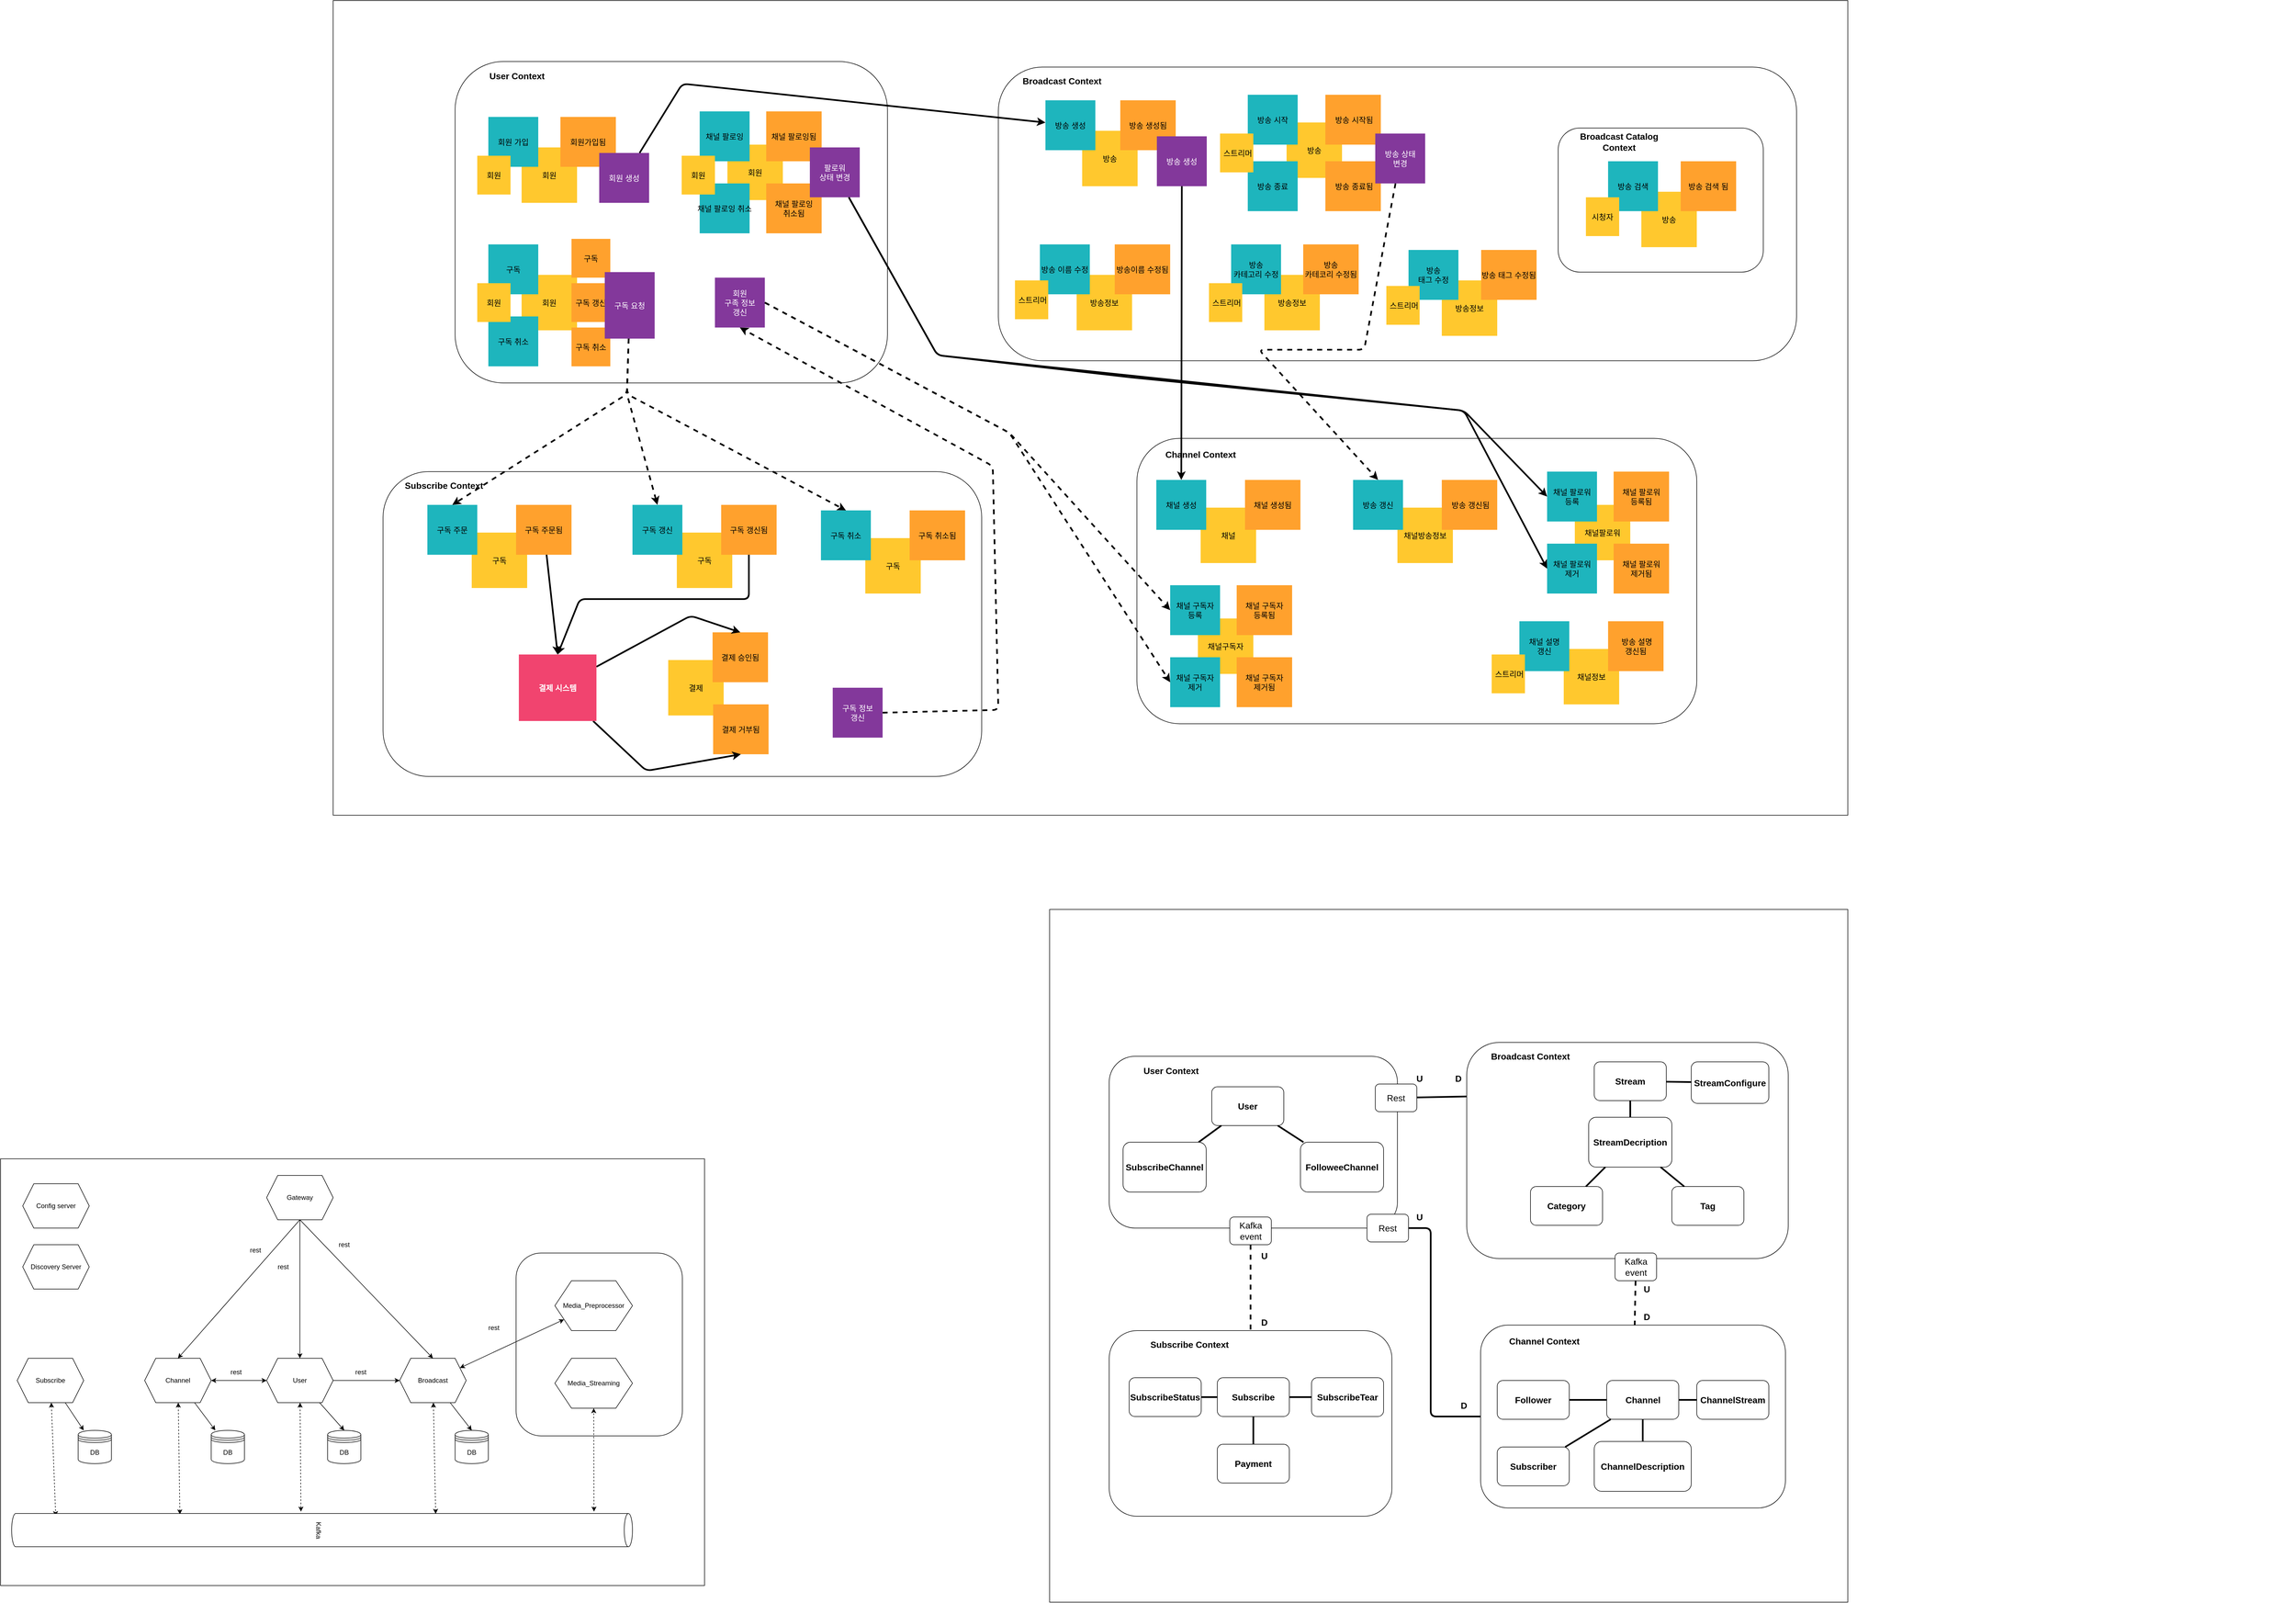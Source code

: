 <mxfile>
    <diagram id="_NiuC_yrdkO8kt6QhC4k" name="v2">
        <mxGraphModel dx="3418" dy="3048" grid="1" gridSize="10" guides="1" tooltips="1" connect="1" arrows="1" fold="1" page="1" pageScale="1" pageWidth="850" pageHeight="1100" math="0" shadow="0">
            <root>
                <mxCell id="0"/>
                <mxCell id="1" parent="0"/>
                <mxCell id="QbikS9MXMlGPmsdrN7Ax-122" value="" style="rounded=0;whiteSpace=wrap;html=1;fontStyle=1" parent="1" vertex="1">
                    <mxGeometry x="-880" y="420" width="1270" height="770" as="geometry"/>
                </mxCell>
                <mxCell id="185" value="" style="rounded=1;whiteSpace=wrap;html=1;" vertex="1" parent="1">
                    <mxGeometry x="50" y="590" width="300" height="330" as="geometry"/>
                </mxCell>
                <mxCell id="QbikS9MXMlGPmsdrN7Ax-123" value="" style="rounded=0;whiteSpace=wrap;html=1;" parent="1" vertex="1">
                    <mxGeometry x="-280" y="-1670" width="2732.5" height="1470" as="geometry"/>
                </mxCell>
                <mxCell id="QbikS9MXMlGPmsdrN7Ax-121" value="" style="rounded=0;whiteSpace=wrap;html=1;" parent="1" vertex="1">
                    <mxGeometry x="1012.5" y="-30" width="1440" height="1250" as="geometry"/>
                </mxCell>
                <mxCell id="T_9ElkkzwWkG0n2rp3H_-113" value="" style="group" parent="1" vertex="1" connectable="0">
                    <mxGeometry x="920" y="-1550" width="1440" height="530" as="geometry"/>
                </mxCell>
                <mxCell id="T_9ElkkzwWkG0n2rp3H_-114" value="" style="rounded=1;whiteSpace=wrap;html=1;fontSize=14;fontStyle=1" parent="T_9ElkkzwWkG0n2rp3H_-113" vertex="1">
                    <mxGeometry width="1440" height="530" as="geometry"/>
                </mxCell>
                <mxCell id="T_9ElkkzwWkG0n2rp3H_-115" value="" style="rounded=1;whiteSpace=wrap;html=1;fontSize=16;fontColor=#FFFFFF;fontStyle=1" parent="T_9ElkkzwWkG0n2rp3H_-113" vertex="1">
                    <mxGeometry x="1010" y="110" width="370" height="260" as="geometry"/>
                </mxCell>
                <mxCell id="T_9ElkkzwWkG0n2rp3H_-116" value="방송" style="fillColor=#FFC82E;strokeColor=none;fontSize=14;" parent="T_9ElkkzwWkG0n2rp3H_-113" vertex="1">
                    <mxGeometry x="1160" y="225" width="100" height="100" as="geometry"/>
                </mxCell>
                <mxCell id="T_9ElkkzwWkG0n2rp3H_-117" value="방송 검색 됨" style="fillColor=#FFA12D;strokeColor=none;fontSize=14;" parent="T_9ElkkzwWkG0n2rp3H_-113" vertex="1">
                    <mxGeometry x="1231" y="170" width="100" height="90" as="geometry"/>
                </mxCell>
                <mxCell id="T_9ElkkzwWkG0n2rp3H_-118" value="방송 검색" style="fillColor=#1EB5BD;strokeColor=none;fontSize=14;" parent="T_9ElkkzwWkG0n2rp3H_-113" vertex="1">
                    <mxGeometry x="1100" y="170" width="90" height="90" as="geometry"/>
                </mxCell>
                <mxCell id="T_9ElkkzwWkG0n2rp3H_-119" value="시청자" style="fillColor=#FFC82E;strokeColor=none;fontSize=14;" parent="T_9ElkkzwWkG0n2rp3H_-113" vertex="1">
                    <mxGeometry x="1060" y="235" width="60" height="70" as="geometry"/>
                </mxCell>
                <mxCell id="T_9ElkkzwWkG0n2rp3H_-120" value="방송정보" style="fillColor=#FFC82E;strokeColor=none;fontSize=14;" parent="T_9ElkkzwWkG0n2rp3H_-113" vertex="1">
                    <mxGeometry x="480" y="375" width="100" height="100" as="geometry"/>
                </mxCell>
                <mxCell id="T_9ElkkzwWkG0n2rp3H_-121" value="방송정보" style="fillColor=#FFC82E;strokeColor=none;fontSize=14;" parent="T_9ElkkzwWkG0n2rp3H_-113" vertex="1">
                    <mxGeometry x="800" y="385" width="100" height="100" as="geometry"/>
                </mxCell>
                <mxCell id="T_9ElkkzwWkG0n2rp3H_-122" value="방송정보" style="fillColor=#FFC82E;strokeColor=none;fontSize=14;" parent="T_9ElkkzwWkG0n2rp3H_-113" vertex="1">
                    <mxGeometry x="141.25" y="375" width="100" height="100" as="geometry"/>
                </mxCell>
                <mxCell id="T_9ElkkzwWkG0n2rp3H_-123" value="방송이름 수정됨" style="fillColor=#FFA12D;strokeColor=none;fontSize=14;" parent="T_9ElkkzwWkG0n2rp3H_-113" vertex="1">
                    <mxGeometry x="210" y="320" width="100" height="90" as="geometry"/>
                </mxCell>
                <mxCell id="T_9ElkkzwWkG0n2rp3H_-124" value="방송" style="fillColor=#FFC82E;strokeColor=none;fontSize=14;" parent="T_9ElkkzwWkG0n2rp3H_-113" vertex="1">
                    <mxGeometry x="520" y="100" width="100" height="100" as="geometry"/>
                </mxCell>
                <mxCell id="T_9ElkkzwWkG0n2rp3H_-125" value="방송 시작" style="fillColor=#1EB5BD;strokeColor=none;fontSize=14;" parent="T_9ElkkzwWkG0n2rp3H_-113" vertex="1">
                    <mxGeometry x="450" y="50" width="90" height="90" as="geometry"/>
                </mxCell>
                <mxCell id="T_9ElkkzwWkG0n2rp3H_-126" value=" 방송 시작됨" style="fillColor=#FFA12D;strokeColor=none;fontSize=14;" parent="T_9ElkkzwWkG0n2rp3H_-113" vertex="1">
                    <mxGeometry x="590" y="50" width="100" height="90" as="geometry"/>
                </mxCell>
                <mxCell id="T_9ElkkzwWkG0n2rp3H_-127" value=" 방송 종료됨" style="fillColor=#FFA12D;strokeColor=none;fontSize=14;" parent="T_9ElkkzwWkG0n2rp3H_-113" vertex="1">
                    <mxGeometry x="590" y="170" width="100" height="90" as="geometry"/>
                </mxCell>
                <mxCell id="T_9ElkkzwWkG0n2rp3H_-128" value="방송 종료" style="fillColor=#1EB5BD;strokeColor=none;fontSize=14;" parent="T_9ElkkzwWkG0n2rp3H_-113" vertex="1">
                    <mxGeometry x="450" y="170" width="90" height="90" as="geometry"/>
                </mxCell>
                <mxCell id="T_9ElkkzwWkG0n2rp3H_-129" value="방송&#10;카테코리 수정됨" style="fillColor=#FFA12D;strokeColor=none;fontSize=14;" parent="T_9ElkkzwWkG0n2rp3H_-113" vertex="1">
                    <mxGeometry x="550" y="320" width="100" height="90" as="geometry"/>
                </mxCell>
                <mxCell id="T_9ElkkzwWkG0n2rp3H_-130" value="방송 태그 수정됨" style="fillColor=#FFA12D;strokeColor=none;fontSize=14;" parent="T_9ElkkzwWkG0n2rp3H_-113" vertex="1">
                    <mxGeometry x="871" y="330" width="100" height="90" as="geometry"/>
                </mxCell>
                <mxCell id="T_9ElkkzwWkG0n2rp3H_-131" value=" 스트리머" style="fillColor=#FFC82E;strokeColor=none;fontSize=14;" parent="T_9ElkkzwWkG0n2rp3H_-113" vertex="1">
                    <mxGeometry x="400" y="120" width="60" height="70" as="geometry"/>
                </mxCell>
                <mxCell id="T_9ElkkzwWkG0n2rp3H_-132" value="방송 이름 수정" style="fillColor=#1EB5BD;strokeColor=none;fontSize=14;" parent="T_9ElkkzwWkG0n2rp3H_-113" vertex="1">
                    <mxGeometry x="75" y="320" width="90" height="90" as="geometry"/>
                </mxCell>
                <mxCell id="T_9ElkkzwWkG0n2rp3H_-133" value=" 스트리머" style="fillColor=#FFC82E;strokeColor=none;fontSize=14;" parent="T_9ElkkzwWkG0n2rp3H_-113" vertex="1">
                    <mxGeometry x="30" y="385" width="60" height="70" as="geometry"/>
                </mxCell>
                <mxCell id="T_9ElkkzwWkG0n2rp3H_-134" value="방송&#10;카테고리 수정" style="fillColor=#1EB5BD;strokeColor=none;fontSize=14;" parent="T_9ElkkzwWkG0n2rp3H_-113" vertex="1">
                    <mxGeometry x="420" y="320" width="90" height="90" as="geometry"/>
                </mxCell>
                <mxCell id="T_9ElkkzwWkG0n2rp3H_-135" value=" 스트리머" style="fillColor=#FFC82E;strokeColor=none;fontSize=14;" parent="T_9ElkkzwWkG0n2rp3H_-113" vertex="1">
                    <mxGeometry x="380" y="390" width="60" height="70" as="geometry"/>
                </mxCell>
                <mxCell id="T_9ElkkzwWkG0n2rp3H_-136" value="방송&#10;태그 수정" style="fillColor=#1EB5BD;strokeColor=none;fontSize=14;" parent="T_9ElkkzwWkG0n2rp3H_-113" vertex="1">
                    <mxGeometry x="740" y="330" width="90" height="90" as="geometry"/>
                </mxCell>
                <mxCell id="T_9ElkkzwWkG0n2rp3H_-137" value=" 스트리머" style="fillColor=#FFC82E;strokeColor=none;fontSize=14;" parent="T_9ElkkzwWkG0n2rp3H_-113" vertex="1">
                    <mxGeometry x="700" y="395" width="60" height="70" as="geometry"/>
                </mxCell>
                <mxCell id="T_9ElkkzwWkG0n2rp3H_-138" value="방송" style="fillColor=#FFC82E;strokeColor=none;fontSize=14;" parent="T_9ElkkzwWkG0n2rp3H_-113" vertex="1">
                    <mxGeometry x="151.25" y="115" width="100" height="100" as="geometry"/>
                </mxCell>
                <mxCell id="T_9ElkkzwWkG0n2rp3H_-139" value="방송 생성됨" style="fillColor=#FFA12D;strokeColor=none;fontSize=14;" parent="T_9ElkkzwWkG0n2rp3H_-113" vertex="1">
                    <mxGeometry x="220" y="60" width="100" height="90" as="geometry"/>
                </mxCell>
                <mxCell id="T_9ElkkzwWkG0n2rp3H_-140" value="방송 생성" style="fillColor=#1EB5BD;strokeColor=none;fontSize=14;" parent="T_9ElkkzwWkG0n2rp3H_-113" vertex="1">
                    <mxGeometry x="85" y="60" width="90" height="90" as="geometry"/>
                </mxCell>
                <mxCell id="T_9ElkkzwWkG0n2rp3H_-141" value="&lt;font style=&quot;font-size: 16px;&quot;&gt;&lt;b&gt;Broadcast Context&lt;/b&gt;&lt;/font&gt;" style="text;html=1;strokeColor=none;fillColor=none;align=center;verticalAlign=middle;whiteSpace=wrap;rounded=0;fontSize=14;" parent="T_9ElkkzwWkG0n2rp3H_-113" vertex="1">
                    <mxGeometry x="15" y="10" width="200" height="30" as="geometry"/>
                </mxCell>
                <mxCell id="T_9ElkkzwWkG0n2rp3H_-142" value="방송 상태&#10;변경" style="fillColor=#83389B;strokeColor=none;fontSize=14;fontStyle=0;fontColor=#FFFFFF;" parent="T_9ElkkzwWkG0n2rp3H_-113" vertex="1">
                    <mxGeometry x="680" y="120" width="90" height="90" as="geometry"/>
                </mxCell>
                <mxCell id="T_9ElkkzwWkG0n2rp3H_-143" value="&lt;font style=&quot;font-size: 16px;&quot;&gt;&lt;b&gt;Broadcast Catalog&lt;br&gt;Context&lt;/b&gt;&lt;/font&gt;" style="text;html=1;strokeColor=none;fillColor=none;align=center;verticalAlign=middle;whiteSpace=wrap;rounded=0;fontSize=14;" parent="T_9ElkkzwWkG0n2rp3H_-113" vertex="1">
                    <mxGeometry x="1020" y="120" width="200" height="30" as="geometry"/>
                </mxCell>
                <mxCell id="T_9ElkkzwWkG0n2rp3H_-144" value="방송 생성" style="fillColor=#83389B;strokeColor=none;fontSize=14;fontStyle=0;fontColor=#FFFFFF;" parent="T_9ElkkzwWkG0n2rp3H_-113" vertex="1">
                    <mxGeometry x="286" y="125" width="90" height="90" as="geometry"/>
                </mxCell>
                <mxCell id="T_9ElkkzwWkG0n2rp3H_-145" value="" style="group" parent="1" vertex="1" connectable="0">
                    <mxGeometry x="-190" y="-820" width="1080" height="550" as="geometry"/>
                </mxCell>
                <mxCell id="T_9ElkkzwWkG0n2rp3H_-146" value="" style="rounded=1;whiteSpace=wrap;html=1;fontSize=14;" parent="T_9ElkkzwWkG0n2rp3H_-145" vertex="1">
                    <mxGeometry width="1080" height="550" as="geometry"/>
                </mxCell>
                <mxCell id="T_9ElkkzwWkG0n2rp3H_-147" value="구독" style="fillColor=#FFC82E;strokeColor=none;fontSize=14;" parent="T_9ElkkzwWkG0n2rp3H_-145" vertex="1">
                    <mxGeometry x="160" y="110" width="100" height="100" as="geometry"/>
                </mxCell>
                <mxCell id="T_9ElkkzwWkG0n2rp3H_-148" value="구독 주문됨" style="fillColor=#FFA12D;strokeColor=none;fontSize=14;" parent="T_9ElkkzwWkG0n2rp3H_-145" vertex="1">
                    <mxGeometry x="240" y="60" width="100" height="90" as="geometry"/>
                </mxCell>
                <mxCell id="T_9ElkkzwWkG0n2rp3H_-149" value="구독 주문" style="fillColor=#1EB5BD;strokeColor=none;fontSize=14;" parent="T_9ElkkzwWkG0n2rp3H_-145" vertex="1">
                    <mxGeometry x="80" y="60" width="90" height="90" as="geometry"/>
                </mxCell>
                <mxCell id="T_9ElkkzwWkG0n2rp3H_-150" value="결제" style="fillColor=#FFC82E;strokeColor=none;fontSize=14;" parent="T_9ElkkzwWkG0n2rp3H_-145" vertex="1">
                    <mxGeometry x="514.5" y="340" width="100" height="100" as="geometry"/>
                </mxCell>
                <mxCell id="T_9ElkkzwWkG0n2rp3H_-151" value="결제 승인됨" style="fillColor=#FFA12D;strokeColor=none;fontSize=14;" parent="T_9ElkkzwWkG0n2rp3H_-145" vertex="1">
                    <mxGeometry x="594.5" y="290" width="100" height="90" as="geometry"/>
                </mxCell>
                <mxCell id="T_9ElkkzwWkG0n2rp3H_-152" value="결제 거부됨" style="fillColor=#FFA12D;strokeColor=none;fontSize=14;" parent="T_9ElkkzwWkG0n2rp3H_-145" vertex="1">
                    <mxGeometry x="595.5" y="420" width="100" height="90" as="geometry"/>
                </mxCell>
                <mxCell id="T_9ElkkzwWkG0n2rp3H_-153" value="구독" style="fillColor=#FFC82E;strokeColor=none;fontSize=14;" parent="T_9ElkkzwWkG0n2rp3H_-145" vertex="1">
                    <mxGeometry x="870" y="120" width="100" height="100" as="geometry"/>
                </mxCell>
                <mxCell id="T_9ElkkzwWkG0n2rp3H_-154" value="구독 취소됨" style="fillColor=#FFA12D;strokeColor=none;fontSize=14;" parent="T_9ElkkzwWkG0n2rp3H_-145" vertex="1">
                    <mxGeometry x="950" y="70" width="100" height="90" as="geometry"/>
                </mxCell>
                <mxCell id="T_9ElkkzwWkG0n2rp3H_-155" value="구독 취소" style="fillColor=#1EB5BD;strokeColor=none;fontSize=14;" parent="T_9ElkkzwWkG0n2rp3H_-145" vertex="1">
                    <mxGeometry x="790" y="70" width="90" height="90" as="geometry"/>
                </mxCell>
                <mxCell id="T_9ElkkzwWkG0n2rp3H_-156" value="&lt;font style=&quot;font-size: 16px;&quot;&gt;&lt;b&gt;Subscribe Context&lt;/b&gt;&lt;/font&gt;" style="text;html=1;strokeColor=none;fillColor=none;align=center;verticalAlign=middle;whiteSpace=wrap;rounded=0;fontSize=14;" parent="T_9ElkkzwWkG0n2rp3H_-145" vertex="1">
                    <mxGeometry x="10" y="10" width="200" height="30" as="geometry"/>
                </mxCell>
                <mxCell id="T_9ElkkzwWkG0n2rp3H_-157" value="구독" style="fillColor=#FFC82E;strokeColor=none;fontSize=14;" parent="T_9ElkkzwWkG0n2rp3H_-145" vertex="1">
                    <mxGeometry x="530" y="110" width="100" height="100" as="geometry"/>
                </mxCell>
                <mxCell id="T_9ElkkzwWkG0n2rp3H_-158" style="edgeStyle=none;html=1;exitX=0.5;exitY=1;exitDx=0;exitDy=0;strokeWidth=3;fontSize=14;fontColor=#FFFFFF;" parent="T_9ElkkzwWkG0n2rp3H_-145" source="T_9ElkkzwWkG0n2rp3H_-159" edge="1">
                    <mxGeometry relative="1" as="geometry">
                        <mxPoint x="315" y="330" as="targetPoint"/>
                        <Array as="points">
                            <mxPoint x="660" y="230"/>
                            <mxPoint x="355" y="230"/>
                        </Array>
                    </mxGeometry>
                </mxCell>
                <mxCell id="T_9ElkkzwWkG0n2rp3H_-159" value="구독 갱신됨" style="fillColor=#FFA12D;strokeColor=none;fontSize=14;" parent="T_9ElkkzwWkG0n2rp3H_-145" vertex="1">
                    <mxGeometry x="610" y="60" width="100" height="90" as="geometry"/>
                </mxCell>
                <mxCell id="T_9ElkkzwWkG0n2rp3H_-160" value="구독 갱신" style="fillColor=#1EB5BD;strokeColor=none;fontSize=14;" parent="T_9ElkkzwWkG0n2rp3H_-145" vertex="1">
                    <mxGeometry x="450" y="60" width="90" height="90" as="geometry"/>
                </mxCell>
                <mxCell id="T_9ElkkzwWkG0n2rp3H_-161" style="edgeStyle=none;html=1;entryX=0.5;entryY=0;entryDx=0;entryDy=0;strokeWidth=3;fontSize=14;fontColor=#FFFFFF;" parent="T_9ElkkzwWkG0n2rp3H_-145" source="T_9ElkkzwWkG0n2rp3H_-163" target="T_9ElkkzwWkG0n2rp3H_-151" edge="1">
                    <mxGeometry relative="1" as="geometry">
                        <Array as="points">
                            <mxPoint x="555" y="260"/>
                        </Array>
                    </mxGeometry>
                </mxCell>
                <mxCell id="T_9ElkkzwWkG0n2rp3H_-162" style="edgeStyle=none;html=1;entryX=0.5;entryY=1;entryDx=0;entryDy=0;strokeWidth=3;fontSize=14;fontColor=#FFFFFF;" parent="T_9ElkkzwWkG0n2rp3H_-145" source="T_9ElkkzwWkG0n2rp3H_-163" target="T_9ElkkzwWkG0n2rp3H_-152" edge="1">
                    <mxGeometry relative="1" as="geometry">
                        <Array as="points">
                            <mxPoint x="475" y="540"/>
                        </Array>
                    </mxGeometry>
                </mxCell>
                <mxCell id="T_9ElkkzwWkG0n2rp3H_-163" value="결제 시스템" style="fillColor=#F1446F;strokeColor=none;fontSize=14;fontColor=#FFFFFF;fontStyle=1" parent="T_9ElkkzwWkG0n2rp3H_-145" vertex="1">
                    <mxGeometry x="245" y="330" width="140" height="120" as="geometry"/>
                </mxCell>
                <mxCell id="T_9ElkkzwWkG0n2rp3H_-164" style="edgeStyle=none;html=1;entryX=0.5;entryY=0;entryDx=0;entryDy=0;strokeWidth=3;fontSize=14;fontColor=#FFFFFF;" parent="T_9ElkkzwWkG0n2rp3H_-145" source="T_9ElkkzwWkG0n2rp3H_-148" target="T_9ElkkzwWkG0n2rp3H_-163" edge="1">
                    <mxGeometry relative="1" as="geometry"/>
                </mxCell>
                <mxCell id="T_9ElkkzwWkG0n2rp3H_-165" value="구독 정보&#10;갱신" style="fillColor=#83389B;strokeColor=none;fontSize=14;fontStyle=0;fontColor=#FFFFFF;" parent="T_9ElkkzwWkG0n2rp3H_-145" vertex="1">
                    <mxGeometry x="811.25" y="390" width="90" height="90" as="geometry"/>
                </mxCell>
                <mxCell id="T_9ElkkzwWkG0n2rp3H_-166" value="" style="group" parent="1" vertex="1" connectable="0">
                    <mxGeometry x="-60" y="-1560" width="1020" height="840" as="geometry"/>
                </mxCell>
                <mxCell id="T_9ElkkzwWkG0n2rp3H_-167" value="" style="rounded=1;whiteSpace=wrap;html=1;fontSize=14;" parent="T_9ElkkzwWkG0n2rp3H_-166" vertex="1">
                    <mxGeometry width="780" height="580" as="geometry"/>
                </mxCell>
                <mxCell id="T_9ElkkzwWkG0n2rp3H_-168" value="회원" style="fillColor=#FFC82E;strokeColor=none;fontSize=14;" parent="T_9ElkkzwWkG0n2rp3H_-166" vertex="1">
                    <mxGeometry x="491.25" y="150" width="100" height="100" as="geometry"/>
                </mxCell>
                <mxCell id="T_9ElkkzwWkG0n2rp3H_-169" value="회원" style="fillColor=#FFC82E;strokeColor=none;fontSize=14;" parent="T_9ElkkzwWkG0n2rp3H_-166" vertex="1">
                    <mxGeometry x="120" y="155" width="100" height="100" as="geometry"/>
                </mxCell>
                <mxCell id="T_9ElkkzwWkG0n2rp3H_-170" value="회원 가입" style="fillColor=#1EB5BD;strokeColor=none;fontSize=14;" parent="T_9ElkkzwWkG0n2rp3H_-166" vertex="1">
                    <mxGeometry x="60" y="100" width="90" height="90" as="geometry"/>
                </mxCell>
                <mxCell id="T_9ElkkzwWkG0n2rp3H_-171" value="채널 팔로잉됨" style="fillColor=#FFA12D;strokeColor=none;fontSize=14;" parent="T_9ElkkzwWkG0n2rp3H_-166" vertex="1">
                    <mxGeometry x="561.25" y="90" width="100" height="90" as="geometry"/>
                </mxCell>
                <mxCell id="T_9ElkkzwWkG0n2rp3H_-172" value="채널 팔로잉&#10;취소됨" style="fillColor=#FFA12D;strokeColor=none;fontSize=14;" parent="T_9ElkkzwWkG0n2rp3H_-166" vertex="1">
                    <mxGeometry x="561.25" y="220" width="100" height="90" as="geometry"/>
                </mxCell>
                <mxCell id="T_9ElkkzwWkG0n2rp3H_-173" value="회원가입됨" style="fillColor=#FFA12D;strokeColor=none;fontSize=14;" parent="T_9ElkkzwWkG0n2rp3H_-166" vertex="1">
                    <mxGeometry x="190" y="100" width="100" height="90" as="geometry"/>
                </mxCell>
                <mxCell id="T_9ElkkzwWkG0n2rp3H_-174" value="회원" style="fillColor=#FFC82E;strokeColor=none;fontSize=14;" parent="T_9ElkkzwWkG0n2rp3H_-166" vertex="1">
                    <mxGeometry x="40" y="170" width="60" height="70" as="geometry"/>
                </mxCell>
                <mxCell id="T_9ElkkzwWkG0n2rp3H_-175" value="채널 팔로잉" style="fillColor=#1EB5BD;strokeColor=none;fontSize=14;" parent="T_9ElkkzwWkG0n2rp3H_-166" vertex="1">
                    <mxGeometry x="441.25" y="90" width="90" height="90" as="geometry"/>
                </mxCell>
                <mxCell id="T_9ElkkzwWkG0n2rp3H_-176" value="채널 팔로잉 취소" style="fillColor=#1EB5BD;strokeColor=none;fontSize=14;" parent="T_9ElkkzwWkG0n2rp3H_-166" vertex="1">
                    <mxGeometry x="441.25" y="220" width="90" height="90" as="geometry"/>
                </mxCell>
                <mxCell id="T_9ElkkzwWkG0n2rp3H_-177" value="회원" style="fillColor=#FFC82E;strokeColor=none;fontSize=14;" parent="T_9ElkkzwWkG0n2rp3H_-166" vertex="1">
                    <mxGeometry x="408.75" y="170" width="60" height="70" as="geometry"/>
                </mxCell>
                <mxCell id="T_9ElkkzwWkG0n2rp3H_-178" value="&lt;span style=&quot;color: rgb(0, 0, 0); font-family: Helvetica; font-style: normal; font-variant-ligatures: normal; font-variant-caps: normal; letter-spacing: normal; orphans: 2; text-align: center; text-indent: 0px; text-transform: none; widows: 2; word-spacing: 0px; -webkit-text-stroke-width: 0px; background-color: rgb(251, 251, 251); text-decoration-thickness: initial; text-decoration-style: initial; text-decoration-color: initial; float: none; display: inline !important;&quot;&gt;&lt;font style=&quot;font-size: 16px;&quot;&gt;&lt;b&gt;User Context&lt;/b&gt;&lt;/font&gt;&lt;/span&gt;" style="text;whiteSpace=wrap;html=1;fontSize=14;" parent="T_9ElkkzwWkG0n2rp3H_-166" vertex="1">
                    <mxGeometry x="60" y="10" width="160" height="40" as="geometry"/>
                </mxCell>
                <mxCell id="T_9ElkkzwWkG0n2rp3H_-179" value="팔로워&#10;상태 변경" style="fillColor=#83389B;strokeColor=none;fontSize=14;fontStyle=0;fontColor=#FFFFFF;" parent="T_9ElkkzwWkG0n2rp3H_-166" vertex="1">
                    <mxGeometry x="640" y="155" width="90" height="90" as="geometry"/>
                </mxCell>
                <mxCell id="T_9ElkkzwWkG0n2rp3H_-180" value="회원 생성" style="fillColor=#83389B;strokeColor=none;fontSize=14;fontStyle=0;fontColor=#FFFFFF;" parent="T_9ElkkzwWkG0n2rp3H_-166" vertex="1">
                    <mxGeometry x="260" y="165" width="90" height="90" as="geometry"/>
                </mxCell>
                <mxCell id="T_9ElkkzwWkG0n2rp3H_-181" value="회원" style="fillColor=#FFC82E;strokeColor=none;fontSize=14;" parent="T_9ElkkzwWkG0n2rp3H_-166" vertex="1">
                    <mxGeometry x="120" y="385" width="100" height="100" as="geometry"/>
                </mxCell>
                <mxCell id="T_9ElkkzwWkG0n2rp3H_-182" value="구독" style="fillColor=#1EB5BD;strokeColor=none;fontSize=14;" parent="T_9ElkkzwWkG0n2rp3H_-166" vertex="1">
                    <mxGeometry x="60" y="330" width="90" height="90" as="geometry"/>
                </mxCell>
                <mxCell id="T_9ElkkzwWkG0n2rp3H_-183" value="구독 취소" style="fillColor=#1EB5BD;strokeColor=none;fontSize=14;" parent="T_9ElkkzwWkG0n2rp3H_-166" vertex="1">
                    <mxGeometry x="60" y="460" width="90" height="90" as="geometry"/>
                </mxCell>
                <mxCell id="T_9ElkkzwWkG0n2rp3H_-184" value="회원" style="fillColor=#FFC82E;strokeColor=none;fontSize=14;" parent="T_9ElkkzwWkG0n2rp3H_-166" vertex="1">
                    <mxGeometry x="40" y="400" width="60" height="70" as="geometry"/>
                </mxCell>
                <mxCell id="T_9ElkkzwWkG0n2rp3H_-185" value="구독 갱신" style="fillColor=#FFA12D;strokeColor=none;fontSize=14;" parent="T_9ElkkzwWkG0n2rp3H_-166" vertex="1">
                    <mxGeometry x="210" y="400" width="70" height="70" as="geometry"/>
                </mxCell>
                <mxCell id="T_9ElkkzwWkG0n2rp3H_-186" value="구독" style="fillColor=#FFA12D;strokeColor=none;fontSize=14;" parent="T_9ElkkzwWkG0n2rp3H_-166" vertex="1">
                    <mxGeometry x="210" y="320" width="70" height="70" as="geometry"/>
                </mxCell>
                <mxCell id="T_9ElkkzwWkG0n2rp3H_-187" value="구독 취소" style="fillColor=#FFA12D;strokeColor=none;fontSize=14;" parent="T_9ElkkzwWkG0n2rp3H_-166" vertex="1">
                    <mxGeometry x="210" y="480" width="70" height="70" as="geometry"/>
                </mxCell>
                <mxCell id="T_9ElkkzwWkG0n2rp3H_-188" value="구독 요청" style="fillColor=#83389B;strokeColor=none;fontSize=14;fontStyle=0;fontColor=#FFFFFF;" parent="T_9ElkkzwWkG0n2rp3H_-166" vertex="1">
                    <mxGeometry x="270" y="380" width="90" height="120" as="geometry"/>
                </mxCell>
                <mxCell id="T_9ElkkzwWkG0n2rp3H_-189" value="회원&#10;구족 정보&#10;갱신" style="fillColor=#83389B;strokeColor=none;fontSize=14;fontStyle=0;fontColor=#FFFFFF;" parent="T_9ElkkzwWkG0n2rp3H_-166" vertex="1">
                    <mxGeometry x="468.75" y="390" width="90" height="90" as="geometry"/>
                </mxCell>
                <mxCell id="T_9ElkkzwWkG0n2rp3H_-190" value="" style="group" parent="1" vertex="1" connectable="0">
                    <mxGeometry x="1170" y="-880" width="2090" height="515" as="geometry"/>
                </mxCell>
                <mxCell id="T_9ElkkzwWkG0n2rp3H_-191" value="" style="rounded=1;whiteSpace=wrap;html=1;fontSize=14;" parent="T_9ElkkzwWkG0n2rp3H_-190" vertex="1">
                    <mxGeometry width="1010" height="515" as="geometry"/>
                </mxCell>
                <mxCell id="T_9ElkkzwWkG0n2rp3H_-192" value="채널방송정보" style="fillColor=#FFC82E;strokeColor=none;fontSize=14;" parent="T_9ElkkzwWkG0n2rp3H_-190" vertex="1">
                    <mxGeometry x="470" y="125" width="100" height="100" as="geometry"/>
                </mxCell>
                <mxCell id="T_9ElkkzwWkG0n2rp3H_-193" value=" 방송 갱신됨" style="fillColor=#FFA12D;strokeColor=none;fontSize=14;" parent="T_9ElkkzwWkG0n2rp3H_-190" vertex="1">
                    <mxGeometry x="550" y="75" width="100" height="90" as="geometry"/>
                </mxCell>
                <mxCell id="T_9ElkkzwWkG0n2rp3H_-194" value="방송 갱신" style="fillColor=#1EB5BD;strokeColor=none;fontSize=14;" parent="T_9ElkkzwWkG0n2rp3H_-190" vertex="1">
                    <mxGeometry x="390" y="75" width="90" height="90" as="geometry"/>
                </mxCell>
                <mxCell id="T_9ElkkzwWkG0n2rp3H_-195" value="채널정보" style="fillColor=#FFC82E;strokeColor=none;fontSize=14;" parent="T_9ElkkzwWkG0n2rp3H_-190" vertex="1">
                    <mxGeometry x="770" y="380" width="100" height="100" as="geometry"/>
                </mxCell>
                <mxCell id="T_9ElkkzwWkG0n2rp3H_-196" value=" 방송 설명&#10;갱신됨" style="fillColor=#FFA12D;strokeColor=none;fontSize=14;" parent="T_9ElkkzwWkG0n2rp3H_-190" vertex="1">
                    <mxGeometry x="850" y="330" width="100" height="90" as="geometry"/>
                </mxCell>
                <mxCell id="T_9ElkkzwWkG0n2rp3H_-197" value="채널 설명&#10;갱신" style="fillColor=#1EB5BD;strokeColor=none;fontSize=14;" parent="T_9ElkkzwWkG0n2rp3H_-190" vertex="1">
                    <mxGeometry x="690" y="330" width="90" height="90" as="geometry"/>
                </mxCell>
                <mxCell id="T_9ElkkzwWkG0n2rp3H_-198" value=" 스트리머" style="fillColor=#FFC82E;strokeColor=none;fontSize=14;" parent="T_9ElkkzwWkG0n2rp3H_-190" vertex="1">
                    <mxGeometry x="640" y="390" width="60" height="70" as="geometry"/>
                </mxCell>
                <mxCell id="T_9ElkkzwWkG0n2rp3H_-199" value="채널" style="fillColor=#FFC82E;strokeColor=none;fontSize=14;" parent="T_9ElkkzwWkG0n2rp3H_-190" vertex="1">
                    <mxGeometry x="115" y="125" width="100" height="100" as="geometry"/>
                </mxCell>
                <mxCell id="T_9ElkkzwWkG0n2rp3H_-200" value="채널 생성됨" style="fillColor=#FFA12D;strokeColor=none;fontSize=14;" parent="T_9ElkkzwWkG0n2rp3H_-190" vertex="1">
                    <mxGeometry x="195" y="75" width="100" height="90" as="geometry"/>
                </mxCell>
                <mxCell id="T_9ElkkzwWkG0n2rp3H_-201" value="채널 생성" style="fillColor=#1EB5BD;strokeColor=none;fontSize=14;" parent="T_9ElkkzwWkG0n2rp3H_-190" vertex="1">
                    <mxGeometry x="35" y="75" width="90" height="90" as="geometry"/>
                </mxCell>
                <mxCell id="T_9ElkkzwWkG0n2rp3H_-202" value="채널팔로워" style="fillColor=#FFC82E;strokeColor=none;fontSize=14;" parent="T_9ElkkzwWkG0n2rp3H_-190" vertex="1">
                    <mxGeometry x="790" y="120" width="100" height="100" as="geometry"/>
                </mxCell>
                <mxCell id="T_9ElkkzwWkG0n2rp3H_-203" value="채널 팔로워&#10;등록됨" style="fillColor=#FFA12D;strokeColor=none;fontSize=14;" parent="T_9ElkkzwWkG0n2rp3H_-190" vertex="1">
                    <mxGeometry x="860" y="60" width="100" height="90" as="geometry"/>
                </mxCell>
                <mxCell id="T_9ElkkzwWkG0n2rp3H_-204" value="채널 팔로워&#10;제거됨" style="fillColor=#FFA12D;strokeColor=none;fontSize=14;" parent="T_9ElkkzwWkG0n2rp3H_-190" vertex="1">
                    <mxGeometry x="860" y="190" width="100" height="90" as="geometry"/>
                </mxCell>
                <mxCell id="T_9ElkkzwWkG0n2rp3H_-205" value="채널 팔로워&#10;등록" style="fillColor=#1EB5BD;strokeColor=none;fontSize=14;" parent="T_9ElkkzwWkG0n2rp3H_-190" vertex="1">
                    <mxGeometry x="740" y="60" width="90" height="90" as="geometry"/>
                </mxCell>
                <mxCell id="T_9ElkkzwWkG0n2rp3H_-206" value="채널 팔로워&#10;제거" style="fillColor=#1EB5BD;strokeColor=none;fontSize=14;" parent="T_9ElkkzwWkG0n2rp3H_-190" vertex="1">
                    <mxGeometry x="740" y="190" width="90" height="90" as="geometry"/>
                </mxCell>
                <mxCell id="T_9ElkkzwWkG0n2rp3H_-207" value="&lt;font style=&quot;font-size: 16px;&quot;&gt;&lt;b&gt;Channel Context&lt;/b&gt;&lt;/font&gt;" style="text;html=1;strokeColor=none;fillColor=none;align=center;verticalAlign=middle;whiteSpace=wrap;rounded=0;fontSize=14;" parent="T_9ElkkzwWkG0n2rp3H_-190" vertex="1">
                    <mxGeometry x="15" y="14" width="200" height="30" as="geometry"/>
                </mxCell>
                <mxCell id="T_9ElkkzwWkG0n2rp3H_-208" value="채널구독자" style="fillColor=#FFC82E;strokeColor=none;fontSize=14;" parent="T_9ElkkzwWkG0n2rp3H_-190" vertex="1">
                    <mxGeometry x="110" y="325" width="100" height="100" as="geometry"/>
                </mxCell>
                <mxCell id="T_9ElkkzwWkG0n2rp3H_-209" value="채널 구독자&#10;등록됨" style="fillColor=#FFA12D;strokeColor=none;fontSize=14;" parent="T_9ElkkzwWkG0n2rp3H_-190" vertex="1">
                    <mxGeometry x="180" y="265" width="100" height="90" as="geometry"/>
                </mxCell>
                <mxCell id="T_9ElkkzwWkG0n2rp3H_-210" value="채널 구독자&#10;제거됨" style="fillColor=#FFA12D;strokeColor=none;fontSize=14;" parent="T_9ElkkzwWkG0n2rp3H_-190" vertex="1">
                    <mxGeometry x="180" y="395" width="100" height="90" as="geometry"/>
                </mxCell>
                <mxCell id="T_9ElkkzwWkG0n2rp3H_-211" value="채널 구독자&#10;등록" style="fillColor=#1EB5BD;strokeColor=none;fontSize=14;" parent="T_9ElkkzwWkG0n2rp3H_-190" vertex="1">
                    <mxGeometry x="60" y="265" width="90" height="90" as="geometry"/>
                </mxCell>
                <mxCell id="T_9ElkkzwWkG0n2rp3H_-212" value="채널 구독자&#10;제거" style="fillColor=#1EB5BD;strokeColor=none;fontSize=14;" parent="T_9ElkkzwWkG0n2rp3H_-190" vertex="1">
                    <mxGeometry x="60" y="395" width="90" height="90" as="geometry"/>
                </mxCell>
                <mxCell id="T_9ElkkzwWkG0n2rp3H_-213" style="edgeStyle=none;html=1;entryX=0;entryY=0.5;entryDx=0;entryDy=0;strokeWidth=3;fontSize=14;fontColor=#FFFFFF;" parent="1" source="T_9ElkkzwWkG0n2rp3H_-179" target="T_9ElkkzwWkG0n2rp3H_-205" edge="1">
                    <mxGeometry relative="1" as="geometry">
                        <Array as="points">
                            <mxPoint x="810" y="-1030"/>
                            <mxPoint x="1760" y="-930"/>
                        </Array>
                    </mxGeometry>
                </mxCell>
                <mxCell id="T_9ElkkzwWkG0n2rp3H_-214" style="edgeStyle=none;html=1;entryX=0;entryY=0.5;entryDx=0;entryDy=0;strokeWidth=3;fontSize=14;fontColor=#FFFFFF;" parent="1" source="T_9ElkkzwWkG0n2rp3H_-179" target="T_9ElkkzwWkG0n2rp3H_-206" edge="1">
                    <mxGeometry relative="1" as="geometry">
                        <Array as="points">
                            <mxPoint x="810" y="-1030"/>
                            <mxPoint x="1160" y="-990"/>
                            <mxPoint x="1760" y="-930"/>
                        </Array>
                    </mxGeometry>
                </mxCell>
                <mxCell id="T_9ElkkzwWkG0n2rp3H_-215" style="edgeStyle=none;html=1;entryX=0.5;entryY=0;entryDx=0;entryDy=0;fontSize=14;fontColor=#FFFFFF;strokeWidth=3;dashed=1;" parent="1" source="T_9ElkkzwWkG0n2rp3H_-142" target="T_9ElkkzwWkG0n2rp3H_-194" edge="1">
                    <mxGeometry relative="1" as="geometry">
                        <Array as="points">
                            <mxPoint x="1580" y="-1040"/>
                            <mxPoint x="1390" y="-1040"/>
                        </Array>
                    </mxGeometry>
                </mxCell>
                <mxCell id="T_9ElkkzwWkG0n2rp3H_-216" style="edgeStyle=none;html=1;entryX=0.5;entryY=0;entryDx=0;entryDy=0;strokeWidth=3;fontSize=14;fontColor=#FFFFFF;dashed=1;" parent="1" source="T_9ElkkzwWkG0n2rp3H_-188" target="T_9ElkkzwWkG0n2rp3H_-149" edge="1">
                    <mxGeometry relative="1" as="geometry">
                        <Array as="points">
                            <mxPoint x="250" y="-960"/>
                        </Array>
                    </mxGeometry>
                </mxCell>
                <mxCell id="T_9ElkkzwWkG0n2rp3H_-217" style="edgeStyle=none;html=1;entryX=0.5;entryY=0;entryDx=0;entryDy=0;strokeWidth=3;fontSize=14;fontColor=#FFFFFF;dashed=1;" parent="1" source="T_9ElkkzwWkG0n2rp3H_-188" target="T_9ElkkzwWkG0n2rp3H_-155" edge="1">
                    <mxGeometry relative="1" as="geometry">
                        <Array as="points">
                            <mxPoint x="250" y="-960"/>
                        </Array>
                    </mxGeometry>
                </mxCell>
                <mxCell id="T_9ElkkzwWkG0n2rp3H_-218" style="edgeStyle=none;html=1;entryX=0.5;entryY=0;entryDx=0;entryDy=0;strokeWidth=3;fontSize=14;fontColor=#FFFFFF;dashed=1;" parent="1" source="T_9ElkkzwWkG0n2rp3H_-188" target="T_9ElkkzwWkG0n2rp3H_-160" edge="1">
                    <mxGeometry relative="1" as="geometry">
                        <Array as="points">
                            <mxPoint x="250" y="-960"/>
                        </Array>
                    </mxGeometry>
                </mxCell>
                <mxCell id="T_9ElkkzwWkG0n2rp3H_-219" style="edgeStyle=none;html=1;entryX=0;entryY=0.5;entryDx=0;entryDy=0;strokeWidth=3;fontSize=14;fontColor=#FFFFFF;exitX=1;exitY=0.5;exitDx=0;exitDy=0;dashed=1;" parent="1" source="T_9ElkkzwWkG0n2rp3H_-189" target="T_9ElkkzwWkG0n2rp3H_-211" edge="1">
                    <mxGeometry relative="1" as="geometry">
                        <Array as="points">
                            <mxPoint x="940" y="-890"/>
                        </Array>
                    </mxGeometry>
                </mxCell>
                <mxCell id="T_9ElkkzwWkG0n2rp3H_-220" style="edgeStyle=none;html=1;entryX=0;entryY=0.5;entryDx=0;entryDy=0;strokeWidth=3;fontSize=14;fontColor=#FFFFFF;exitX=1;exitY=0.5;exitDx=0;exitDy=0;dashed=1;" parent="1" source="T_9ElkkzwWkG0n2rp3H_-189" target="T_9ElkkzwWkG0n2rp3H_-212" edge="1">
                    <mxGeometry relative="1" as="geometry">
                        <Array as="points">
                            <mxPoint x="940" y="-890"/>
                        </Array>
                    </mxGeometry>
                </mxCell>
                <mxCell id="T_9ElkkzwWkG0n2rp3H_-221" style="edgeStyle=none;html=1;entryX=0.5;entryY=1;entryDx=0;entryDy=0;strokeWidth=3;fontSize=14;fontColor=#FFFFFF;exitX=1;exitY=0.5;exitDx=0;exitDy=0;dashed=1;" parent="1" source="T_9ElkkzwWkG0n2rp3H_-165" target="T_9ElkkzwWkG0n2rp3H_-189" edge="1">
                    <mxGeometry relative="1" as="geometry">
                        <Array as="points">
                            <mxPoint x="920" y="-390"/>
                            <mxPoint x="910" y="-830"/>
                        </Array>
                    </mxGeometry>
                </mxCell>
                <mxCell id="T_9ElkkzwWkG0n2rp3H_-222" style="edgeStyle=none;html=1;strokeColor=default;strokeWidth=3;fontSize=16;fontColor=#000000;endArrow=classic;endFill=1;" parent="1" source="T_9ElkkzwWkG0n2rp3H_-180" target="T_9ElkkzwWkG0n2rp3H_-140" edge="1">
                    <mxGeometry relative="1" as="geometry">
                        <Array as="points">
                            <mxPoint x="350" y="-1520"/>
                        </Array>
                    </mxGeometry>
                </mxCell>
                <mxCell id="T_9ElkkzwWkG0n2rp3H_-223" style="edgeStyle=none;html=1;strokeColor=default;strokeWidth=3;fontSize=16;fontColor=#000000;endArrow=classic;endFill=1;exitX=0.5;exitY=1;exitDx=0;exitDy=0;" parent="1" source="T_9ElkkzwWkG0n2rp3H_-144" target="T_9ElkkzwWkG0n2rp3H_-201" edge="1">
                    <mxGeometry relative="1" as="geometry">
                        <Array as="points"/>
                        <mxPoint x="1260" y="-790" as="targetPoint"/>
                    </mxGeometry>
                </mxCell>
                <mxCell id="j9-CiYdzdKqEh90nJkEf-24" value="Gateway" style="shape=hexagon;perimeter=hexagonPerimeter2;whiteSpace=wrap;html=1;fixedSize=1;" parent="1" vertex="1">
                    <mxGeometry x="-400" y="450" width="120" height="80" as="geometry"/>
                </mxCell>
                <mxCell id="7" style="edgeStyle=none;html=1;dashed=1;startArrow=classic;startFill=1;entryX=0.027;entryY=0.729;entryDx=0;entryDy=0;entryPerimeter=0;" parent="1" source="j9-CiYdzdKqEh90nJkEf-26" target="5" edge="1">
                    <mxGeometry relative="1" as="geometry"/>
                </mxCell>
                <mxCell id="15" style="edgeStyle=none;html=1;startArrow=classic;startFill=1;" parent="1" source="j9-CiYdzdKqEh90nJkEf-26" target="j9-CiYdzdKqEh90nJkEf-28" edge="1">
                    <mxGeometry relative="1" as="geometry"/>
                </mxCell>
                <mxCell id="181" style="edgeStyle=none;html=1;exitX=1;exitY=0.5;exitDx=0;exitDy=0;" parent="1" source="j9-CiYdzdKqEh90nJkEf-28" target="j9-CiYdzdKqEh90nJkEf-30" edge="1">
                    <mxGeometry relative="1" as="geometry">
                        <Array as="points"/>
                    </mxGeometry>
                </mxCell>
                <mxCell id="j9-CiYdzdKqEh90nJkEf-26" value="Channel" style="shape=hexagon;perimeter=hexagonPerimeter2;whiteSpace=wrap;html=1;fixedSize=1;" parent="1" vertex="1">
                    <mxGeometry x="-620" y="780" width="120" height="80" as="geometry"/>
                </mxCell>
                <mxCell id="j9-CiYdzdKqEh90nJkEf-21" style="edgeStyle=none;html=1;entryX=0.5;entryY=0;entryDx=0;entryDy=0;exitX=0.5;exitY=1;exitDx=0;exitDy=0;" parent="1" target="j9-CiYdzdKqEh90nJkEf-26" edge="1" source="j9-CiYdzdKqEh90nJkEf-24">
                    <mxGeometry relative="1" as="geometry">
                        <mxPoint x="-450" y="640" as="sourcePoint"/>
                    </mxGeometry>
                </mxCell>
                <mxCell id="8" style="edgeStyle=none;html=1;dashed=1;startArrow=classic;startFill=1;entryX=-0.057;entryY=0.534;entryDx=0;entryDy=0;entryPerimeter=0;" parent="1" source="j9-CiYdzdKqEh90nJkEf-28" target="5" edge="1">
                    <mxGeometry relative="1" as="geometry"/>
                </mxCell>
                <mxCell id="j9-CiYdzdKqEh90nJkEf-28" value="User" style="shape=hexagon;perimeter=hexagonPerimeter2;whiteSpace=wrap;html=1;fixedSize=1;" parent="1" vertex="1">
                    <mxGeometry x="-400" y="780" width="120" height="80" as="geometry"/>
                </mxCell>
                <mxCell id="j9-CiYdzdKqEh90nJkEf-22" style="edgeStyle=none;html=1;entryX=0.5;entryY=0;entryDx=0;entryDy=0;exitX=0.5;exitY=1;exitDx=0;exitDy=0;" parent="1" source="j9-CiYdzdKqEh90nJkEf-24" target="j9-CiYdzdKqEh90nJkEf-28" edge="1">
                    <mxGeometry relative="1" as="geometry"/>
                </mxCell>
                <mxCell id="9" style="edgeStyle=none;html=1;dashed=1;startArrow=classic;startFill=1;entryX=0.01;entryY=0.317;entryDx=0;entryDy=0;entryPerimeter=0;" parent="1" source="j9-CiYdzdKqEh90nJkEf-30" target="5" edge="1">
                    <mxGeometry relative="1" as="geometry"/>
                </mxCell>
                <mxCell id="177" style="edgeStyle=none;html=1;startArrow=classic;startFill=1;dashed=1;exitX=-0.057;exitY=0.062;exitDx=0;exitDy=0;exitPerimeter=0;" parent="1" source="5" target="170" edge="1">
                    <mxGeometry relative="1" as="geometry">
                        <mxPoint x="200" y="1060" as="sourcePoint"/>
                    </mxGeometry>
                </mxCell>
                <mxCell id="j9-CiYdzdKqEh90nJkEf-30" value="Broadcast" style="shape=hexagon;perimeter=hexagonPerimeter2;whiteSpace=wrap;html=1;fixedSize=1;" parent="1" vertex="1">
                    <mxGeometry x="-160" y="780" width="120" height="80" as="geometry"/>
                </mxCell>
                <mxCell id="j9-CiYdzdKqEh90nJkEf-23" style="edgeStyle=none;html=1;entryX=0.5;entryY=0;entryDx=0;entryDy=0;exitX=0.5;exitY=1;exitDx=0;exitDy=0;" parent="1" source="j9-CiYdzdKqEh90nJkEf-24" target="j9-CiYdzdKqEh90nJkEf-30" edge="1">
                    <mxGeometry relative="1" as="geometry"/>
                </mxCell>
                <mxCell id="6" style="html=1;dashed=1;startArrow=classic;startFill=1;entryX=0.079;entryY=0.929;entryDx=0;entryDy=0;entryPerimeter=0;" parent="1" source="j9-CiYdzdKqEh90nJkEf-32" target="5" edge="1">
                    <mxGeometry relative="1" as="geometry">
                        <mxPoint x="-1530.1" y="1064.74" as="targetPoint"/>
                    </mxGeometry>
                </mxCell>
                <mxCell id="j9-CiYdzdKqEh90nJkEf-33" value="DB" style="shape=datastore;whiteSpace=wrap;html=1;" parent="1" vertex="1">
                    <mxGeometry x="-740" y="910" width="60" height="60" as="geometry"/>
                </mxCell>
                <mxCell id="j9-CiYdzdKqEh90nJkEf-31" style="edgeStyle=none;html=1;" parent="1" source="j9-CiYdzdKqEh90nJkEf-32" target="j9-CiYdzdKqEh90nJkEf-33" edge="1">
                    <mxGeometry relative="1" as="geometry"/>
                </mxCell>
                <mxCell id="j9-CiYdzdKqEh90nJkEf-34" value="DB" style="shape=datastore;whiteSpace=wrap;html=1;" parent="1" vertex="1">
                    <mxGeometry x="-500" y="910" width="60" height="60" as="geometry"/>
                </mxCell>
                <mxCell id="j9-CiYdzdKqEh90nJkEf-25" style="edgeStyle=none;html=1;" parent="1" source="j9-CiYdzdKqEh90nJkEf-26" target="j9-CiYdzdKqEh90nJkEf-34" edge="1">
                    <mxGeometry relative="1" as="geometry"/>
                </mxCell>
                <mxCell id="j9-CiYdzdKqEh90nJkEf-35" value="DB" style="shape=datastore;whiteSpace=wrap;html=1;" parent="1" vertex="1">
                    <mxGeometry x="-290" y="910" width="60" height="60" as="geometry"/>
                </mxCell>
                <mxCell id="j9-CiYdzdKqEh90nJkEf-27" style="edgeStyle=none;html=1;entryX=0.5;entryY=0;entryDx=0;entryDy=0;" parent="1" source="j9-CiYdzdKqEh90nJkEf-28" target="j9-CiYdzdKqEh90nJkEf-35" edge="1">
                    <mxGeometry relative="1" as="geometry">
                        <mxPoint x="-350" y="900" as="targetPoint"/>
                    </mxGeometry>
                </mxCell>
                <mxCell id="j9-CiYdzdKqEh90nJkEf-36" value="DB" style="shape=datastore;whiteSpace=wrap;html=1;" parent="1" vertex="1">
                    <mxGeometry x="-60" y="910" width="60" height="60" as="geometry"/>
                </mxCell>
                <mxCell id="j9-CiYdzdKqEh90nJkEf-29" style="edgeStyle=none;html=1;entryX=0.5;entryY=0;entryDx=0;entryDy=0;" parent="1" source="j9-CiYdzdKqEh90nJkEf-30" target="j9-CiYdzdKqEh90nJkEf-36" edge="1">
                    <mxGeometry relative="1" as="geometry"/>
                </mxCell>
                <mxCell id="3" value="Discovery Server" style="shape=hexagon;perimeter=hexagonPerimeter2;whiteSpace=wrap;html=1;fixedSize=1;" parent="1" vertex="1">
                    <mxGeometry x="-840" y="575" width="120" height="80" as="geometry"/>
                </mxCell>
                <mxCell id="5" value="Kafka" style="shape=cylinder3;whiteSpace=wrap;html=1;boundedLbl=1;backgroundOutline=1;size=7.429;rotation=90;" parent="1" vertex="1">
                    <mxGeometry x="-330" y="530" width="60" height="1120" as="geometry"/>
                </mxCell>
                <mxCell id="j9-CiYdzdKqEh90nJkEf-32" value="Subscribe" style="shape=hexagon;perimeter=hexagonPerimeter2;whiteSpace=wrap;html=1;fixedSize=1;" parent="1" vertex="1">
                    <mxGeometry x="-850" y="780" width="120" height="80" as="geometry"/>
                </mxCell>
                <mxCell id="QbikS9MXMlGPmsdrN7Ax-64" value="U" style="text;html=1;strokeColor=none;fillColor=none;align=center;verticalAlign=middle;whiteSpace=wrap;rounded=0;fontSize=16;fontColor=#000000;fontStyle=1" parent="1" vertex="1">
                    <mxGeometry x="1370" y="580" width="60" height="30" as="geometry"/>
                </mxCell>
                <mxCell id="QbikS9MXMlGPmsdrN7Ax-65" value="D" style="text;html=1;strokeColor=none;fillColor=none;align=center;verticalAlign=middle;whiteSpace=wrap;rounded=0;fontSize=16;fontColor=#000000;fontStyle=1" parent="1" vertex="1">
                    <mxGeometry x="1370" y="700" width="60" height="30" as="geometry"/>
                </mxCell>
                <mxCell id="QbikS9MXMlGPmsdrN7Ax-66" value="D" style="text;html=1;strokeColor=none;fillColor=none;align=center;verticalAlign=middle;whiteSpace=wrap;rounded=0;fontSize=16;fontColor=#000000;fontStyle=1" parent="1" vertex="1">
                    <mxGeometry x="1730" y="850" width="60" height="30" as="geometry"/>
                </mxCell>
                <mxCell id="QbikS9MXMlGPmsdrN7Ax-67" value="U" style="text;html=1;strokeColor=none;fillColor=none;align=center;verticalAlign=middle;whiteSpace=wrap;rounded=0;fontSize=16;fontColor=#000000;fontStyle=1" parent="1" vertex="1">
                    <mxGeometry x="1650" y="510" width="60" height="30" as="geometry"/>
                </mxCell>
                <mxCell id="QbikS9MXMlGPmsdrN7Ax-70" value="U" style="text;html=1;strokeColor=none;fillColor=none;align=center;verticalAlign=middle;whiteSpace=wrap;rounded=0;fontSize=16;fontColor=#000000;fontStyle=1" parent="1" vertex="1">
                    <mxGeometry x="2060" y="640" width="60" height="30" as="geometry"/>
                </mxCell>
                <mxCell id="QbikS9MXMlGPmsdrN7Ax-82" value="" style="group" parent="1" vertex="1" connectable="0">
                    <mxGeometry x="1120" y="730" width="510" height="335" as="geometry"/>
                </mxCell>
                <mxCell id="QbikS9MXMlGPmsdrN7Ax-83" value="" style="rounded=1;whiteSpace=wrap;html=1;fontSize=14;container=0;" parent="QbikS9MXMlGPmsdrN7Ax-82" vertex="1">
                    <mxGeometry width="510" height="335" as="geometry"/>
                </mxCell>
                <mxCell id="QbikS9MXMlGPmsdrN7Ax-84" value="&lt;font style=&quot;font-size: 16px;&quot;&gt;&lt;b&gt;Subscribe Context&lt;/b&gt;&lt;/font&gt;" style="text;html=1;strokeColor=none;fillColor=none;align=center;verticalAlign=middle;whiteSpace=wrap;rounded=0;fontSize=14;container=0;" parent="QbikS9MXMlGPmsdrN7Ax-82" vertex="1">
                    <mxGeometry x="45" y="10" width="200" height="30" as="geometry"/>
                </mxCell>
                <mxCell id="QbikS9MXMlGPmsdrN7Ax-85" style="edgeStyle=none;html=1;strokeColor=default;strokeWidth=3;fontSize=16;fontColor=#000000;endArrow=none;endFill=0;" parent="QbikS9MXMlGPmsdrN7Ax-82" source="QbikS9MXMlGPmsdrN7Ax-87" target="QbikS9MXMlGPmsdrN7Ax-91" edge="1">
                    <mxGeometry relative="1" as="geometry"/>
                </mxCell>
                <mxCell id="QbikS9MXMlGPmsdrN7Ax-86" style="edgeStyle=none;html=1;strokeColor=default;strokeWidth=3;fontSize=16;fontColor=#000000;endArrow=none;endFill=0;" parent="QbikS9MXMlGPmsdrN7Ax-82" source="QbikS9MXMlGPmsdrN7Ax-87" target="QbikS9MXMlGPmsdrN7Ax-90" edge="1">
                    <mxGeometry relative="1" as="geometry"/>
                </mxCell>
                <mxCell id="QbikS9MXMlGPmsdrN7Ax-87" value="&lt;font color=&quot;#000000&quot;&gt;&lt;b&gt;Subscribe&lt;/b&gt;&lt;/font&gt;" style="rounded=1;whiteSpace=wrap;html=1;fontSize=16;fontColor=#FFFFFF;" parent="QbikS9MXMlGPmsdrN7Ax-82" vertex="1">
                    <mxGeometry x="195" y="85" width="130" height="70" as="geometry"/>
                </mxCell>
                <mxCell id="QbikS9MXMlGPmsdrN7Ax-88" style="edgeStyle=none;html=1;strokeColor=default;strokeWidth=3;fontSize=16;fontColor=#000000;endArrow=none;endFill=0;" parent="QbikS9MXMlGPmsdrN7Ax-82" source="QbikS9MXMlGPmsdrN7Ax-89" target="QbikS9MXMlGPmsdrN7Ax-87" edge="1">
                    <mxGeometry relative="1" as="geometry"/>
                </mxCell>
                <mxCell id="QbikS9MXMlGPmsdrN7Ax-89" value="&lt;font color=&quot;#000000&quot;&gt;&lt;b&gt;SubscribeTear&lt;/b&gt;&lt;/font&gt;" style="rounded=1;whiteSpace=wrap;html=1;fontSize=16;fontColor=#FFFFFF;" parent="QbikS9MXMlGPmsdrN7Ax-82" vertex="1">
                    <mxGeometry x="365" y="85" width="130" height="70" as="geometry"/>
                </mxCell>
                <mxCell id="QbikS9MXMlGPmsdrN7Ax-90" value="&lt;font color=&quot;#000000&quot;&gt;&lt;b&gt;Payment&lt;/b&gt;&lt;/font&gt;" style="rounded=1;whiteSpace=wrap;html=1;fontSize=16;fontColor=#FFFFFF;" parent="QbikS9MXMlGPmsdrN7Ax-82" vertex="1">
                    <mxGeometry x="195" y="205" width="130" height="70" as="geometry"/>
                </mxCell>
                <mxCell id="QbikS9MXMlGPmsdrN7Ax-91" value="&lt;font color=&quot;#000000&quot;&gt;&lt;b&gt;SubscribeStatus&lt;/b&gt;&lt;/font&gt;" style="rounded=1;whiteSpace=wrap;html=1;fontSize=16;fontColor=#FFFFFF;" parent="QbikS9MXMlGPmsdrN7Ax-82" vertex="1">
                    <mxGeometry x="36" y="85" width="130" height="70" as="geometry"/>
                </mxCell>
                <mxCell id="QbikS9MXMlGPmsdrN7Ax-63" style="html=1;strokeWidth=3;fontSize=16;fontColor=#FFFFFF;strokeColor=default;endArrow=none;endFill=0;exitX=0.5;exitY=1;exitDx=0;exitDy=0;dashed=1;" parent="1" source="QbikS9MXMlGPmsdrN7Ax-81" target="QbikS9MXMlGPmsdrN7Ax-83" edge="1">
                    <mxGeometry relative="1" as="geometry">
                        <mxPoint x="1230" y="670" as="sourcePoint"/>
                    </mxGeometry>
                </mxCell>
                <mxCell id="QbikS9MXMlGPmsdrN7Ax-92" value="" style="group" parent="1" vertex="1" connectable="0">
                    <mxGeometry x="1790" y="690" width="550" height="360" as="geometry"/>
                </mxCell>
                <mxCell id="QbikS9MXMlGPmsdrN7Ax-93" value="" style="rounded=1;whiteSpace=wrap;html=1;fontSize=14;container=0;" parent="QbikS9MXMlGPmsdrN7Ax-92" vertex="1">
                    <mxGeometry y="30" width="550" height="330" as="geometry"/>
                </mxCell>
                <mxCell id="QbikS9MXMlGPmsdrN7Ax-94" value="&lt;font style=&quot;font-size: 16px;&quot;&gt;&lt;b&gt;Channel Context&lt;/b&gt;&lt;/font&gt;" style="text;html=1;strokeColor=none;fillColor=none;align=center;verticalAlign=middle;whiteSpace=wrap;rounded=0;fontSize=14;container=0;" parent="QbikS9MXMlGPmsdrN7Ax-92" vertex="1">
                    <mxGeometry x="15" y="44" width="200" height="30" as="geometry"/>
                </mxCell>
                <mxCell id="QbikS9MXMlGPmsdrN7Ax-95" value="&lt;font color=&quot;#000000&quot;&gt;&lt;b&gt;Channel&lt;/b&gt;&lt;/font&gt;" style="rounded=1;whiteSpace=wrap;html=1;fontSize=16;fontColor=#FFFFFF;" parent="QbikS9MXMlGPmsdrN7Ax-92" vertex="1">
                    <mxGeometry x="227.5" y="130" width="130" height="70" as="geometry"/>
                </mxCell>
                <mxCell id="QbikS9MXMlGPmsdrN7Ax-96" value="&lt;font color=&quot;#000000&quot;&gt;&lt;b&gt;ChannelStream&lt;/b&gt;&lt;/font&gt;" style="rounded=1;whiteSpace=wrap;html=1;fontSize=16;fontColor=#FFFFFF;" parent="QbikS9MXMlGPmsdrN7Ax-92" vertex="1">
                    <mxGeometry x="390" y="130" width="130" height="70" as="geometry"/>
                </mxCell>
                <mxCell id="QbikS9MXMlGPmsdrN7Ax-97" style="edgeStyle=none;html=1;strokeColor=default;strokeWidth=3;fontSize=16;fontColor=#000000;endArrow=none;endFill=0;" parent="QbikS9MXMlGPmsdrN7Ax-92" source="QbikS9MXMlGPmsdrN7Ax-95" target="QbikS9MXMlGPmsdrN7Ax-96" edge="1">
                    <mxGeometry relative="1" as="geometry"/>
                </mxCell>
                <mxCell id="QbikS9MXMlGPmsdrN7Ax-98" value="&lt;font color=&quot;#000000&quot;&gt;&lt;b&gt;ChannelDescription&lt;/b&gt;&lt;/font&gt;" style="rounded=1;whiteSpace=wrap;html=1;fontSize=16;fontColor=#FFFFFF;" parent="QbikS9MXMlGPmsdrN7Ax-92" vertex="1">
                    <mxGeometry x="205" y="240" width="175" height="90" as="geometry"/>
                </mxCell>
                <mxCell id="QbikS9MXMlGPmsdrN7Ax-99" style="edgeStyle=none;html=1;strokeColor=default;strokeWidth=3;fontSize=16;fontColor=#000000;endArrow=none;endFill=0;" parent="QbikS9MXMlGPmsdrN7Ax-92" source="QbikS9MXMlGPmsdrN7Ax-95" target="QbikS9MXMlGPmsdrN7Ax-98" edge="1">
                    <mxGeometry relative="1" as="geometry"/>
                </mxCell>
                <mxCell id="QbikS9MXMlGPmsdrN7Ax-100" value="&lt;font color=&quot;#000000&quot;&gt;&lt;b&gt;Follower&lt;/b&gt;&lt;/font&gt;" style="rounded=1;whiteSpace=wrap;html=1;fontSize=16;fontColor=#FFFFFF;" parent="QbikS9MXMlGPmsdrN7Ax-92" vertex="1">
                    <mxGeometry x="30" y="130" width="130" height="70" as="geometry"/>
                </mxCell>
                <mxCell id="QbikS9MXMlGPmsdrN7Ax-101" style="edgeStyle=none;html=1;strokeColor=default;strokeWidth=3;fontSize=16;fontColor=#000000;endArrow=none;endFill=0;" parent="QbikS9MXMlGPmsdrN7Ax-92" source="QbikS9MXMlGPmsdrN7Ax-95" target="QbikS9MXMlGPmsdrN7Ax-100" edge="1">
                    <mxGeometry relative="1" as="geometry"/>
                </mxCell>
                <mxCell id="QbikS9MXMlGPmsdrN7Ax-102" value="&lt;font color=&quot;#000000&quot;&gt;&lt;b&gt;Subscriber&lt;/b&gt;&lt;/font&gt;" style="rounded=1;whiteSpace=wrap;html=1;fontSize=16;fontColor=#FFFFFF;" parent="QbikS9MXMlGPmsdrN7Ax-92" vertex="1">
                    <mxGeometry x="30" y="250" width="130" height="70" as="geometry"/>
                </mxCell>
                <mxCell id="QbikS9MXMlGPmsdrN7Ax-103" style="edgeStyle=none;html=1;strokeColor=default;strokeWidth=3;fontSize=16;fontColor=#000000;endArrow=none;endFill=0;" parent="QbikS9MXMlGPmsdrN7Ax-92" source="QbikS9MXMlGPmsdrN7Ax-95" target="QbikS9MXMlGPmsdrN7Ax-102" edge="1">
                    <mxGeometry relative="1" as="geometry"/>
                </mxCell>
                <mxCell id="QbikS9MXMlGPmsdrN7Ax-104" value="D" style="text;html=1;strokeColor=none;fillColor=none;align=center;verticalAlign=middle;whiteSpace=wrap;rounded=0;fontSize=16;fontColor=#000000;fontStyle=1" parent="QbikS9MXMlGPmsdrN7Ax-92" vertex="1">
                    <mxGeometry x="270" width="60" height="30" as="geometry"/>
                </mxCell>
                <mxCell id="QbikS9MXMlGPmsdrN7Ax-68" style="edgeStyle=none;html=1;strokeColor=default;strokeWidth=3;fontSize=16;fontColor=#000000;endArrow=none;endFill=0;dashed=1;" parent="1" source="QbikS9MXMlGPmsdrN7Ax-69" target="QbikS9MXMlGPmsdrN7Ax-93" edge="1">
                    <mxGeometry relative="1" as="geometry"/>
                </mxCell>
                <mxCell id="QbikS9MXMlGPmsdrN7Ax-62" style="edgeStyle=none;html=1;entryX=0;entryY=0.5;entryDx=0;entryDy=0;strokeWidth=3;fontSize=16;fontColor=#FFFFFF;endArrow=none;endFill=0;exitX=1;exitY=0.5;exitDx=0;exitDy=0;" parent="1" source="QbikS9MXMlGPmsdrN7Ax-80" target="QbikS9MXMlGPmsdrN7Ax-93" edge="1">
                    <mxGeometry relative="1" as="geometry">
                        <mxPoint x="1580" y="770" as="sourcePoint"/>
                        <Array as="points">
                            <mxPoint x="1700" y="545"/>
                            <mxPoint x="1700" y="885"/>
                        </Array>
                    </mxGeometry>
                </mxCell>
                <mxCell id="145" style="html=1;strokeWidth=3;fontSize=16;fontColor=#FFFFFF;strokeColor=default;endArrow=none;endFill=0;entryX=0;entryY=0.25;entryDx=0;entryDy=0;" parent="1" source="143" target="QbikS9MXMlGPmsdrN7Ax-106" edge="1">
                    <mxGeometry relative="1" as="geometry">
                        <mxPoint x="1385" y="585" as="sourcePoint"/>
                        <mxPoint x="1385" y="740" as="targetPoint"/>
                    </mxGeometry>
                </mxCell>
                <mxCell id="146" value="U" style="text;html=1;strokeColor=none;fillColor=none;align=center;verticalAlign=middle;whiteSpace=wrap;rounded=0;fontSize=16;fontColor=#000000;fontStyle=1" parent="1" vertex="1">
                    <mxGeometry x="1650" y="260" width="60" height="30" as="geometry"/>
                </mxCell>
                <mxCell id="147" value="D" style="text;html=1;strokeColor=none;fillColor=none;align=center;verticalAlign=middle;whiteSpace=wrap;rounded=0;fontSize=16;fontColor=#000000;fontStyle=1" parent="1" vertex="1">
                    <mxGeometry x="1720" y="260" width="60" height="30" as="geometry"/>
                </mxCell>
                <mxCell id="QbikS9MXMlGPmsdrN7Ax-106" value="" style="rounded=1;whiteSpace=wrap;html=1;fontSize=14;fontStyle=1;container=0;" parent="1" vertex="1">
                    <mxGeometry x="1765" y="210" width="580" height="390" as="geometry"/>
                </mxCell>
                <mxCell id="QbikS9MXMlGPmsdrN7Ax-107" value="&lt;font style=&quot;font-size: 16px;&quot;&gt;&lt;b&gt;Broadcast Context&lt;/b&gt;&lt;/font&gt;" style="text;html=1;strokeColor=none;fillColor=none;align=center;verticalAlign=middle;whiteSpace=wrap;rounded=0;fontSize=14;container=0;" parent="1" vertex="1">
                    <mxGeometry x="1780" y="220" width="200" height="30" as="geometry"/>
                </mxCell>
                <mxCell id="QbikS9MXMlGPmsdrN7Ax-108" value="&lt;font color=&quot;#000000&quot;&gt;&lt;b&gt;Stream&lt;/b&gt;&lt;/font&gt;" style="rounded=1;whiteSpace=wrap;html=1;fontSize=16;fontColor=#FFFFFF;" parent="1" vertex="1">
                    <mxGeometry x="1995" y="245" width="130" height="70" as="geometry"/>
                </mxCell>
                <mxCell id="QbikS9MXMlGPmsdrN7Ax-109" value="&lt;b style=&quot;border-color: var(--border-color); color: rgb(0, 0, 0);&quot;&gt;StreamDecription&lt;/b&gt;" style="rounded=1;whiteSpace=wrap;html=1;fontSize=16;fontColor=#FFFFFF;" parent="1" vertex="1">
                    <mxGeometry x="1985" y="345" width="150" height="90" as="geometry"/>
                </mxCell>
                <mxCell id="QbikS9MXMlGPmsdrN7Ax-110" style="edgeStyle=none;html=1;strokeColor=default;strokeWidth=3;fontSize=16;fontColor=#000000;endArrow=none;endFill=0;" parent="1" source="QbikS9MXMlGPmsdrN7Ax-108" target="QbikS9MXMlGPmsdrN7Ax-109" edge="1">
                    <mxGeometry relative="1" as="geometry"/>
                </mxCell>
                <mxCell id="QbikS9MXMlGPmsdrN7Ax-111" value="&lt;font color=&quot;#000000&quot;&gt;&lt;b&gt;Category&lt;/b&gt;&lt;/font&gt;" style="rounded=1;whiteSpace=wrap;html=1;fontSize=16;fontColor=#FFFFFF;" parent="1" vertex="1">
                    <mxGeometry x="1880" y="470" width="130" height="70" as="geometry"/>
                </mxCell>
                <mxCell id="QbikS9MXMlGPmsdrN7Ax-112" style="edgeStyle=none;html=1;strokeColor=default;strokeWidth=3;fontSize=16;fontColor=#000000;endArrow=none;endFill=0;" parent="1" source="QbikS9MXMlGPmsdrN7Ax-109" target="QbikS9MXMlGPmsdrN7Ax-111" edge="1">
                    <mxGeometry relative="1" as="geometry">
                        <Array as="points"/>
                    </mxGeometry>
                </mxCell>
                <mxCell id="QbikS9MXMlGPmsdrN7Ax-113" value="&lt;font color=&quot;#000000&quot;&gt;&lt;b&gt;Tag&lt;/b&gt;&lt;/font&gt;" style="rounded=1;whiteSpace=wrap;html=1;fontSize=16;fontColor=#FFFFFF;" parent="1" vertex="1">
                    <mxGeometry x="2135" y="470" width="130" height="70" as="geometry"/>
                </mxCell>
                <mxCell id="QbikS9MXMlGPmsdrN7Ax-114" style="edgeStyle=none;html=1;strokeColor=default;strokeWidth=3;fontSize=16;fontColor=#000000;endArrow=none;endFill=0;" parent="1" source="QbikS9MXMlGPmsdrN7Ax-109" target="QbikS9MXMlGPmsdrN7Ax-113" edge="1">
                    <mxGeometry relative="1" as="geometry">
                        <Array as="points"/>
                    </mxGeometry>
                </mxCell>
                <mxCell id="QbikS9MXMlGPmsdrN7Ax-115" value="&lt;font color=&quot;#000000&quot;&gt;&lt;b&gt;StreamConfigure&lt;/b&gt;&lt;/font&gt;" style="rounded=1;whiteSpace=wrap;html=1;fontSize=16;fontColor=#FFFFFF;" parent="1" vertex="1">
                    <mxGeometry x="2170" y="245" width="140" height="75" as="geometry"/>
                </mxCell>
                <mxCell id="QbikS9MXMlGPmsdrN7Ax-116" style="edgeStyle=none;html=1;strokeColor=default;strokeWidth=3;fontSize=16;fontColor=#000000;endArrow=none;endFill=0;" parent="1" source="QbikS9MXMlGPmsdrN7Ax-108" target="QbikS9MXMlGPmsdrN7Ax-115" edge="1">
                    <mxGeometry relative="1" as="geometry"/>
                </mxCell>
                <mxCell id="QbikS9MXMlGPmsdrN7Ax-73" value="" style="rounded=1;whiteSpace=wrap;html=1;fontSize=14;container=0;" parent="1" vertex="1">
                    <mxGeometry x="1120" y="235" width="520" height="310" as="geometry"/>
                </mxCell>
                <mxCell id="QbikS9MXMlGPmsdrN7Ax-74" value="&lt;span style=&quot;color: rgb(0, 0, 0); font-family: Helvetica; font-style: normal; font-variant-ligatures: normal; font-variant-caps: normal; letter-spacing: normal; orphans: 2; text-align: center; text-indent: 0px; text-transform: none; widows: 2; word-spacing: 0px; -webkit-text-stroke-width: 0px; background-color: rgb(251, 251, 251); text-decoration-thickness: initial; text-decoration-style: initial; text-decoration-color: initial; float: none; display: inline !important;&quot;&gt;&lt;font style=&quot;font-size: 16px;&quot;&gt;&lt;b&gt;User Context&lt;/b&gt;&lt;/font&gt;&lt;/span&gt;" style="text;whiteSpace=wrap;html=1;fontSize=14;container=0;" parent="1" vertex="1">
                    <mxGeometry x="1180" y="245" width="160" height="40" as="geometry"/>
                </mxCell>
                <mxCell id="QbikS9MXMlGPmsdrN7Ax-75" value="&lt;font color=&quot;#000000&quot;&gt;&lt;b&gt;User&lt;/b&gt;&lt;/font&gt;" style="rounded=1;whiteSpace=wrap;html=1;fontSize=16;fontColor=#FFFFFF;" parent="1" vertex="1">
                    <mxGeometry x="1305" y="290" width="130" height="70" as="geometry"/>
                </mxCell>
                <mxCell id="QbikS9MXMlGPmsdrN7Ax-76" style="edgeStyle=none;html=1;strokeColor=default;strokeWidth=3;fontSize=16;fontColor=#000000;endArrow=none;endFill=0;" parent="1" source="QbikS9MXMlGPmsdrN7Ax-77" target="QbikS9MXMlGPmsdrN7Ax-75" edge="1">
                    <mxGeometry relative="1" as="geometry"/>
                </mxCell>
                <mxCell id="QbikS9MXMlGPmsdrN7Ax-77" value="&lt;font color=&quot;#000000&quot;&gt;&lt;b&gt;SubscribeChannel&lt;/b&gt;&lt;/font&gt;" style="rounded=1;whiteSpace=wrap;html=1;fontSize=16;fontColor=#FFFFFF;" parent="1" vertex="1">
                    <mxGeometry x="1145" y="390" width="150" height="90" as="geometry"/>
                </mxCell>
                <mxCell id="QbikS9MXMlGPmsdrN7Ax-78" style="edgeStyle=none;html=1;strokeColor=default;strokeWidth=3;fontSize=16;fontColor=#000000;endArrow=none;endFill=0;" parent="1" source="QbikS9MXMlGPmsdrN7Ax-79" target="QbikS9MXMlGPmsdrN7Ax-75" edge="1">
                    <mxGeometry relative="1" as="geometry"/>
                </mxCell>
                <mxCell id="QbikS9MXMlGPmsdrN7Ax-79" value="&lt;b style=&quot;border-color: var(--border-color); color: rgb(0, 0, 0);&quot;&gt;FolloweeChannel&lt;/b&gt;" style="rounded=1;whiteSpace=wrap;html=1;fontSize=16;fontColor=#FFFFFF;" parent="1" vertex="1">
                    <mxGeometry x="1465" y="390" width="150" height="90" as="geometry"/>
                </mxCell>
                <mxCell id="QbikS9MXMlGPmsdrN7Ax-80" value="Rest" style="rounded=1;whiteSpace=wrap;html=1;fontSize=16;fontColor=#000000;" parent="1" vertex="1">
                    <mxGeometry x="1585" y="520" width="75" height="50" as="geometry"/>
                </mxCell>
                <mxCell id="143" value="Rest" style="rounded=1;whiteSpace=wrap;html=1;fontSize=16;fontColor=#000000;" parent="1" vertex="1">
                    <mxGeometry x="1600" y="285" width="75" height="50" as="geometry"/>
                </mxCell>
                <mxCell id="QbikS9MXMlGPmsdrN7Ax-81" value="Kafka&lt;br&gt;event" style="rounded=1;whiteSpace=wrap;html=1;fontSize=16;fontColor=#000000;" parent="1" vertex="1">
                    <mxGeometry x="1337.5" y="525" width="75" height="50" as="geometry"/>
                </mxCell>
                <mxCell id="164" value="Config server" style="shape=hexagon;perimeter=hexagonPerimeter2;whiteSpace=wrap;html=1;fixedSize=1;" parent="1" vertex="1">
                    <mxGeometry x="-840" y="465" width="120" height="80" as="geometry"/>
                </mxCell>
                <mxCell id="169" style="edgeStyle=none;html=1;startArrow=classic;startFill=1;" parent="1" source="168" target="j9-CiYdzdKqEh90nJkEf-30" edge="1">
                    <mxGeometry relative="1" as="geometry"/>
                </mxCell>
                <mxCell id="173" value="rest" style="text;html=1;strokeColor=none;fillColor=none;align=center;verticalAlign=middle;whiteSpace=wrap;rounded=0;dashed=1;" parent="1" vertex="1">
                    <mxGeometry x="-450" y="570" width="60" height="30" as="geometry"/>
                </mxCell>
                <mxCell id="174" value="rest" style="text;html=1;strokeColor=none;fillColor=none;align=center;verticalAlign=middle;whiteSpace=wrap;rounded=0;dashed=1;" parent="1" vertex="1">
                    <mxGeometry x="-400" y="600" width="60" height="30" as="geometry"/>
                </mxCell>
                <mxCell id="175" value="rest" style="text;html=1;strokeColor=none;fillColor=none;align=center;verticalAlign=middle;whiteSpace=wrap;rounded=0;dashed=1;" parent="1" vertex="1">
                    <mxGeometry x="-290" y="560" width="60" height="30" as="geometry"/>
                </mxCell>
                <mxCell id="176" value="rest" style="text;html=1;strokeColor=none;fillColor=none;align=center;verticalAlign=middle;whiteSpace=wrap;rounded=0;dashed=1;" parent="1" vertex="1">
                    <mxGeometry x="-485" y="790" width="60" height="30" as="geometry"/>
                </mxCell>
                <mxCell id="180" value="rest" style="text;html=1;strokeColor=none;fillColor=none;align=center;verticalAlign=middle;whiteSpace=wrap;rounded=0;dashed=1;" parent="1" vertex="1">
                    <mxGeometry x="-20" y="710" width="60" height="30" as="geometry"/>
                </mxCell>
                <mxCell id="183" value="rest" style="text;html=1;strokeColor=none;fillColor=none;align=center;verticalAlign=middle;whiteSpace=wrap;rounded=0;dashed=1;" parent="1" vertex="1">
                    <mxGeometry x="-260" y="790" width="60" height="30" as="geometry"/>
                </mxCell>
                <mxCell id="QbikS9MXMlGPmsdrN7Ax-69" value="Kafka&lt;br&gt;event" style="rounded=1;whiteSpace=wrap;html=1;fontSize=16;fontColor=#000000;" parent="1" vertex="1">
                    <mxGeometry x="2032.5" y="590" width="75" height="50" as="geometry"/>
                </mxCell>
                <mxCell id="168" value="Media_Preprocessor" style="shape=hexagon;perimeter=hexagonPerimeter2;whiteSpace=wrap;html=1;fixedSize=1;size=30;" parent="1" vertex="1">
                    <mxGeometry x="120" y="640" width="140" height="90" as="geometry"/>
                </mxCell>
                <mxCell id="170" value="Media_Streaming" style="shape=hexagon;perimeter=hexagonPerimeter2;whiteSpace=wrap;html=1;fixedSize=1;size=30;" parent="1" vertex="1">
                    <mxGeometry x="120" y="780" width="140" height="90" as="geometry"/>
                </mxCell>
            </root>
        </mxGraphModel>
    </diagram>
    <diagram name="v1" id="8HUv79ko9gQttaNtHBN6">
        <mxGraphModel dx="1954" dy="2833" grid="1" gridSize="10" guides="1" tooltips="1" connect="1" arrows="1" fold="1" page="1" pageScale="1" pageWidth="850" pageHeight="1100" math="0" shadow="0">
            <root>
                <mxCell id="CZdoT_Cpw3ZX-CkwGj9W-0"/>
                <mxCell id="CZdoT_Cpw3ZX-CkwGj9W-1" parent="CZdoT_Cpw3ZX-CkwGj9W-0"/>
                <mxCell id="CZdoT_Cpw3ZX-CkwGj9W-2" value="" style="rounded=0;whiteSpace=wrap;html=1;" vertex="1" parent="CZdoT_Cpw3ZX-CkwGj9W-1">
                    <mxGeometry x="-280" y="-1670" width="2732.5" height="1470" as="geometry"/>
                </mxCell>
                <mxCell id="CZdoT_Cpw3ZX-CkwGj9W-3" value="" style="rounded=0;whiteSpace=wrap;html=1;" vertex="1" parent="CZdoT_Cpw3ZX-CkwGj9W-1">
                    <mxGeometry x="-510" y="-20" width="1440" height="1250" as="geometry"/>
                </mxCell>
                <mxCell id="CZdoT_Cpw3ZX-CkwGj9W-4" value="" style="rounded=0;whiteSpace=wrap;html=1;" vertex="1" parent="CZdoT_Cpw3ZX-CkwGj9W-1">
                    <mxGeometry x="1012.5" y="-30" width="1440" height="1250" as="geometry"/>
                </mxCell>
                <mxCell id="CZdoT_Cpw3ZX-CkwGj9W-5" value="" style="group" vertex="1" connectable="0" parent="CZdoT_Cpw3ZX-CkwGj9W-1">
                    <mxGeometry x="920" y="-1550" width="1440" height="530" as="geometry"/>
                </mxCell>
                <mxCell id="CZdoT_Cpw3ZX-CkwGj9W-6" value="" style="rounded=1;whiteSpace=wrap;html=1;fontSize=14;fontStyle=1" vertex="1" parent="CZdoT_Cpw3ZX-CkwGj9W-5">
                    <mxGeometry width="1440" height="530" as="geometry"/>
                </mxCell>
                <mxCell id="CZdoT_Cpw3ZX-CkwGj9W-7" value="" style="rounded=1;whiteSpace=wrap;html=1;fontSize=16;fontColor=#FFFFFF;fontStyle=1" vertex="1" parent="CZdoT_Cpw3ZX-CkwGj9W-5">
                    <mxGeometry x="1010" y="110" width="370" height="260" as="geometry"/>
                </mxCell>
                <mxCell id="CZdoT_Cpw3ZX-CkwGj9W-8" value="방송" style="fillColor=#FFC82E;strokeColor=none;fontSize=14;" vertex="1" parent="CZdoT_Cpw3ZX-CkwGj9W-5">
                    <mxGeometry x="1160" y="225" width="100" height="100" as="geometry"/>
                </mxCell>
                <mxCell id="CZdoT_Cpw3ZX-CkwGj9W-9" value="방송 검색 됨" style="fillColor=#FFA12D;strokeColor=none;fontSize=14;" vertex="1" parent="CZdoT_Cpw3ZX-CkwGj9W-5">
                    <mxGeometry x="1231" y="170" width="100" height="90" as="geometry"/>
                </mxCell>
                <mxCell id="CZdoT_Cpw3ZX-CkwGj9W-10" value="방송 검색" style="fillColor=#1EB5BD;strokeColor=none;fontSize=14;" vertex="1" parent="CZdoT_Cpw3ZX-CkwGj9W-5">
                    <mxGeometry x="1100" y="170" width="90" height="90" as="geometry"/>
                </mxCell>
                <mxCell id="CZdoT_Cpw3ZX-CkwGj9W-11" value="시청자" style="fillColor=#FFC82E;strokeColor=none;fontSize=14;" vertex="1" parent="CZdoT_Cpw3ZX-CkwGj9W-5">
                    <mxGeometry x="1060" y="235" width="60" height="70" as="geometry"/>
                </mxCell>
                <mxCell id="CZdoT_Cpw3ZX-CkwGj9W-12" value="방송정보" style="fillColor=#FFC82E;strokeColor=none;fontSize=14;" vertex="1" parent="CZdoT_Cpw3ZX-CkwGj9W-5">
                    <mxGeometry x="480" y="375" width="100" height="100" as="geometry"/>
                </mxCell>
                <mxCell id="CZdoT_Cpw3ZX-CkwGj9W-13" value="방송정보" style="fillColor=#FFC82E;strokeColor=none;fontSize=14;" vertex="1" parent="CZdoT_Cpw3ZX-CkwGj9W-5">
                    <mxGeometry x="800" y="385" width="100" height="100" as="geometry"/>
                </mxCell>
                <mxCell id="CZdoT_Cpw3ZX-CkwGj9W-14" value="방송정보" style="fillColor=#FFC82E;strokeColor=none;fontSize=14;" vertex="1" parent="CZdoT_Cpw3ZX-CkwGj9W-5">
                    <mxGeometry x="141.25" y="375" width="100" height="100" as="geometry"/>
                </mxCell>
                <mxCell id="CZdoT_Cpw3ZX-CkwGj9W-15" value="방송이름 수정됨" style="fillColor=#FFA12D;strokeColor=none;fontSize=14;" vertex="1" parent="CZdoT_Cpw3ZX-CkwGj9W-5">
                    <mxGeometry x="210" y="320" width="100" height="90" as="geometry"/>
                </mxCell>
                <mxCell id="CZdoT_Cpw3ZX-CkwGj9W-16" value="방송" style="fillColor=#FFC82E;strokeColor=none;fontSize=14;" vertex="1" parent="CZdoT_Cpw3ZX-CkwGj9W-5">
                    <mxGeometry x="520" y="100" width="100" height="100" as="geometry"/>
                </mxCell>
                <mxCell id="CZdoT_Cpw3ZX-CkwGj9W-17" value="방송 시작" style="fillColor=#1EB5BD;strokeColor=none;fontSize=14;" vertex="1" parent="CZdoT_Cpw3ZX-CkwGj9W-5">
                    <mxGeometry x="450" y="50" width="90" height="90" as="geometry"/>
                </mxCell>
                <mxCell id="CZdoT_Cpw3ZX-CkwGj9W-18" value=" 방송 시작됨" style="fillColor=#FFA12D;strokeColor=none;fontSize=14;" vertex="1" parent="CZdoT_Cpw3ZX-CkwGj9W-5">
                    <mxGeometry x="590" y="50" width="100" height="90" as="geometry"/>
                </mxCell>
                <mxCell id="CZdoT_Cpw3ZX-CkwGj9W-19" value=" 방송 종료됨" style="fillColor=#FFA12D;strokeColor=none;fontSize=14;" vertex="1" parent="CZdoT_Cpw3ZX-CkwGj9W-5">
                    <mxGeometry x="590" y="170" width="100" height="90" as="geometry"/>
                </mxCell>
                <mxCell id="CZdoT_Cpw3ZX-CkwGj9W-20" value="방송 종료" style="fillColor=#1EB5BD;strokeColor=none;fontSize=14;" vertex="1" parent="CZdoT_Cpw3ZX-CkwGj9W-5">
                    <mxGeometry x="450" y="170" width="90" height="90" as="geometry"/>
                </mxCell>
                <mxCell id="CZdoT_Cpw3ZX-CkwGj9W-21" value="방송&#10;카테코리 수정됨" style="fillColor=#FFA12D;strokeColor=none;fontSize=14;" vertex="1" parent="CZdoT_Cpw3ZX-CkwGj9W-5">
                    <mxGeometry x="550" y="320" width="100" height="90" as="geometry"/>
                </mxCell>
                <mxCell id="CZdoT_Cpw3ZX-CkwGj9W-22" value="방송 태그 수정됨" style="fillColor=#FFA12D;strokeColor=none;fontSize=14;" vertex="1" parent="CZdoT_Cpw3ZX-CkwGj9W-5">
                    <mxGeometry x="871" y="330" width="100" height="90" as="geometry"/>
                </mxCell>
                <mxCell id="CZdoT_Cpw3ZX-CkwGj9W-23" value=" 스트리머" style="fillColor=#FFC82E;strokeColor=none;fontSize=14;" vertex="1" parent="CZdoT_Cpw3ZX-CkwGj9W-5">
                    <mxGeometry x="400" y="120" width="60" height="70" as="geometry"/>
                </mxCell>
                <mxCell id="CZdoT_Cpw3ZX-CkwGj9W-24" value="방송 이름 수정" style="fillColor=#1EB5BD;strokeColor=none;fontSize=14;" vertex="1" parent="CZdoT_Cpw3ZX-CkwGj9W-5">
                    <mxGeometry x="75" y="320" width="90" height="90" as="geometry"/>
                </mxCell>
                <mxCell id="CZdoT_Cpw3ZX-CkwGj9W-25" value=" 스트리머" style="fillColor=#FFC82E;strokeColor=none;fontSize=14;" vertex="1" parent="CZdoT_Cpw3ZX-CkwGj9W-5">
                    <mxGeometry x="30" y="385" width="60" height="70" as="geometry"/>
                </mxCell>
                <mxCell id="CZdoT_Cpw3ZX-CkwGj9W-26" value="방송&#10;카테고리 수정" style="fillColor=#1EB5BD;strokeColor=none;fontSize=14;" vertex="1" parent="CZdoT_Cpw3ZX-CkwGj9W-5">
                    <mxGeometry x="420" y="320" width="90" height="90" as="geometry"/>
                </mxCell>
                <mxCell id="CZdoT_Cpw3ZX-CkwGj9W-27" value=" 스트리머" style="fillColor=#FFC82E;strokeColor=none;fontSize=14;" vertex="1" parent="CZdoT_Cpw3ZX-CkwGj9W-5">
                    <mxGeometry x="380" y="390" width="60" height="70" as="geometry"/>
                </mxCell>
                <mxCell id="CZdoT_Cpw3ZX-CkwGj9W-28" value="방송&#10;태그 수정" style="fillColor=#1EB5BD;strokeColor=none;fontSize=14;" vertex="1" parent="CZdoT_Cpw3ZX-CkwGj9W-5">
                    <mxGeometry x="740" y="330" width="90" height="90" as="geometry"/>
                </mxCell>
                <mxCell id="CZdoT_Cpw3ZX-CkwGj9W-29" value=" 스트리머" style="fillColor=#FFC82E;strokeColor=none;fontSize=14;" vertex="1" parent="CZdoT_Cpw3ZX-CkwGj9W-5">
                    <mxGeometry x="700" y="395" width="60" height="70" as="geometry"/>
                </mxCell>
                <mxCell id="CZdoT_Cpw3ZX-CkwGj9W-30" value="방송" style="fillColor=#FFC82E;strokeColor=none;fontSize=14;" vertex="1" parent="CZdoT_Cpw3ZX-CkwGj9W-5">
                    <mxGeometry x="151.25" y="115" width="100" height="100" as="geometry"/>
                </mxCell>
                <mxCell id="CZdoT_Cpw3ZX-CkwGj9W-31" value="방송 생성됨" style="fillColor=#FFA12D;strokeColor=none;fontSize=14;" vertex="1" parent="CZdoT_Cpw3ZX-CkwGj9W-5">
                    <mxGeometry x="220" y="60" width="100" height="90" as="geometry"/>
                </mxCell>
                <mxCell id="CZdoT_Cpw3ZX-CkwGj9W-32" value="방송 생성" style="fillColor=#1EB5BD;strokeColor=none;fontSize=14;" vertex="1" parent="CZdoT_Cpw3ZX-CkwGj9W-5">
                    <mxGeometry x="85" y="60" width="90" height="90" as="geometry"/>
                </mxCell>
                <mxCell id="CZdoT_Cpw3ZX-CkwGj9W-33" value="&lt;font style=&quot;font-size: 16px;&quot;&gt;&lt;b&gt;Broadcast Context&lt;/b&gt;&lt;/font&gt;" style="text;html=1;strokeColor=none;fillColor=none;align=center;verticalAlign=middle;whiteSpace=wrap;rounded=0;fontSize=14;" vertex="1" parent="CZdoT_Cpw3ZX-CkwGj9W-5">
                    <mxGeometry x="15" y="10" width="200" height="30" as="geometry"/>
                </mxCell>
                <mxCell id="CZdoT_Cpw3ZX-CkwGj9W-34" value="방송 상태&#10;변경" style="fillColor=#83389B;strokeColor=none;fontSize=14;fontStyle=0;fontColor=#FFFFFF;" vertex="1" parent="CZdoT_Cpw3ZX-CkwGj9W-5">
                    <mxGeometry x="680" y="120" width="90" height="90" as="geometry"/>
                </mxCell>
                <mxCell id="CZdoT_Cpw3ZX-CkwGj9W-35" value="&lt;font style=&quot;font-size: 16px;&quot;&gt;&lt;b&gt;Broadcast Catalog&lt;br&gt;Context&lt;/b&gt;&lt;/font&gt;" style="text;html=1;strokeColor=none;fillColor=none;align=center;verticalAlign=middle;whiteSpace=wrap;rounded=0;fontSize=14;" vertex="1" parent="CZdoT_Cpw3ZX-CkwGj9W-5">
                    <mxGeometry x="1020" y="120" width="200" height="30" as="geometry"/>
                </mxCell>
                <mxCell id="CZdoT_Cpw3ZX-CkwGj9W-36" value="방송 생성" style="fillColor=#83389B;strokeColor=none;fontSize=14;fontStyle=0;fontColor=#FFFFFF;" vertex="1" parent="CZdoT_Cpw3ZX-CkwGj9W-5">
                    <mxGeometry x="286" y="125" width="90" height="90" as="geometry"/>
                </mxCell>
                <mxCell id="CZdoT_Cpw3ZX-CkwGj9W-37" value="" style="group" vertex="1" connectable="0" parent="CZdoT_Cpw3ZX-CkwGj9W-1">
                    <mxGeometry x="-190" y="-820" width="1080" height="550" as="geometry"/>
                </mxCell>
                <mxCell id="CZdoT_Cpw3ZX-CkwGj9W-38" value="" style="rounded=1;whiteSpace=wrap;html=1;fontSize=14;" vertex="1" parent="CZdoT_Cpw3ZX-CkwGj9W-37">
                    <mxGeometry width="1080" height="550" as="geometry"/>
                </mxCell>
                <mxCell id="CZdoT_Cpw3ZX-CkwGj9W-39" value="구독" style="fillColor=#FFC82E;strokeColor=none;fontSize=14;" vertex="1" parent="CZdoT_Cpw3ZX-CkwGj9W-37">
                    <mxGeometry x="160" y="110" width="100" height="100" as="geometry"/>
                </mxCell>
                <mxCell id="CZdoT_Cpw3ZX-CkwGj9W-40" value="구독 주문됨" style="fillColor=#FFA12D;strokeColor=none;fontSize=14;" vertex="1" parent="CZdoT_Cpw3ZX-CkwGj9W-37">
                    <mxGeometry x="240" y="60" width="100" height="90" as="geometry"/>
                </mxCell>
                <mxCell id="CZdoT_Cpw3ZX-CkwGj9W-41" value="구독 주문" style="fillColor=#1EB5BD;strokeColor=none;fontSize=14;" vertex="1" parent="CZdoT_Cpw3ZX-CkwGj9W-37">
                    <mxGeometry x="80" y="60" width="90" height="90" as="geometry"/>
                </mxCell>
                <mxCell id="CZdoT_Cpw3ZX-CkwGj9W-42" value="결제" style="fillColor=#FFC82E;strokeColor=none;fontSize=14;" vertex="1" parent="CZdoT_Cpw3ZX-CkwGj9W-37">
                    <mxGeometry x="514.5" y="340" width="100" height="100" as="geometry"/>
                </mxCell>
                <mxCell id="CZdoT_Cpw3ZX-CkwGj9W-43" value="결제 승인됨" style="fillColor=#FFA12D;strokeColor=none;fontSize=14;" vertex="1" parent="CZdoT_Cpw3ZX-CkwGj9W-37">
                    <mxGeometry x="594.5" y="290" width="100" height="90" as="geometry"/>
                </mxCell>
                <mxCell id="CZdoT_Cpw3ZX-CkwGj9W-44" value="결제 거부됨" style="fillColor=#FFA12D;strokeColor=none;fontSize=14;" vertex="1" parent="CZdoT_Cpw3ZX-CkwGj9W-37">
                    <mxGeometry x="595.5" y="420" width="100" height="90" as="geometry"/>
                </mxCell>
                <mxCell id="CZdoT_Cpw3ZX-CkwGj9W-45" value="구독" style="fillColor=#FFC82E;strokeColor=none;fontSize=14;" vertex="1" parent="CZdoT_Cpw3ZX-CkwGj9W-37">
                    <mxGeometry x="870" y="120" width="100" height="100" as="geometry"/>
                </mxCell>
                <mxCell id="CZdoT_Cpw3ZX-CkwGj9W-46" value="구독 취소됨" style="fillColor=#FFA12D;strokeColor=none;fontSize=14;" vertex="1" parent="CZdoT_Cpw3ZX-CkwGj9W-37">
                    <mxGeometry x="950" y="70" width="100" height="90" as="geometry"/>
                </mxCell>
                <mxCell id="CZdoT_Cpw3ZX-CkwGj9W-47" value="구독 취소" style="fillColor=#1EB5BD;strokeColor=none;fontSize=14;" vertex="1" parent="CZdoT_Cpw3ZX-CkwGj9W-37">
                    <mxGeometry x="790" y="70" width="90" height="90" as="geometry"/>
                </mxCell>
                <mxCell id="CZdoT_Cpw3ZX-CkwGj9W-48" value="&lt;font style=&quot;font-size: 16px;&quot;&gt;&lt;b&gt;Subscribe Context&lt;/b&gt;&lt;/font&gt;" style="text;html=1;strokeColor=none;fillColor=none;align=center;verticalAlign=middle;whiteSpace=wrap;rounded=0;fontSize=14;" vertex="1" parent="CZdoT_Cpw3ZX-CkwGj9W-37">
                    <mxGeometry x="10" y="10" width="200" height="30" as="geometry"/>
                </mxCell>
                <mxCell id="CZdoT_Cpw3ZX-CkwGj9W-49" value="구독" style="fillColor=#FFC82E;strokeColor=none;fontSize=14;" vertex="1" parent="CZdoT_Cpw3ZX-CkwGj9W-37">
                    <mxGeometry x="530" y="110" width="100" height="100" as="geometry"/>
                </mxCell>
                <mxCell id="CZdoT_Cpw3ZX-CkwGj9W-50" style="edgeStyle=none;html=1;exitX=0.5;exitY=1;exitDx=0;exitDy=0;strokeWidth=3;fontSize=14;fontColor=#FFFFFF;" edge="1" parent="CZdoT_Cpw3ZX-CkwGj9W-37" source="CZdoT_Cpw3ZX-CkwGj9W-51">
                    <mxGeometry relative="1" as="geometry">
                        <mxPoint x="315" y="330" as="targetPoint"/>
                        <Array as="points">
                            <mxPoint x="660" y="230"/>
                            <mxPoint x="355" y="230"/>
                        </Array>
                    </mxGeometry>
                </mxCell>
                <mxCell id="CZdoT_Cpw3ZX-CkwGj9W-51" value="구독 갱신됨" style="fillColor=#FFA12D;strokeColor=none;fontSize=14;" vertex="1" parent="CZdoT_Cpw3ZX-CkwGj9W-37">
                    <mxGeometry x="610" y="60" width="100" height="90" as="geometry"/>
                </mxCell>
                <mxCell id="CZdoT_Cpw3ZX-CkwGj9W-52" value="구독 갱신" style="fillColor=#1EB5BD;strokeColor=none;fontSize=14;" vertex="1" parent="CZdoT_Cpw3ZX-CkwGj9W-37">
                    <mxGeometry x="450" y="60" width="90" height="90" as="geometry"/>
                </mxCell>
                <mxCell id="CZdoT_Cpw3ZX-CkwGj9W-53" style="edgeStyle=none;html=1;entryX=0.5;entryY=0;entryDx=0;entryDy=0;strokeWidth=3;fontSize=14;fontColor=#FFFFFF;" edge="1" parent="CZdoT_Cpw3ZX-CkwGj9W-37" source="CZdoT_Cpw3ZX-CkwGj9W-55" target="CZdoT_Cpw3ZX-CkwGj9W-43">
                    <mxGeometry relative="1" as="geometry">
                        <Array as="points">
                            <mxPoint x="555" y="260"/>
                        </Array>
                    </mxGeometry>
                </mxCell>
                <mxCell id="CZdoT_Cpw3ZX-CkwGj9W-54" style="edgeStyle=none;html=1;entryX=0.5;entryY=1;entryDx=0;entryDy=0;strokeWidth=3;fontSize=14;fontColor=#FFFFFF;" edge="1" parent="CZdoT_Cpw3ZX-CkwGj9W-37" source="CZdoT_Cpw3ZX-CkwGj9W-55" target="CZdoT_Cpw3ZX-CkwGj9W-44">
                    <mxGeometry relative="1" as="geometry">
                        <Array as="points">
                            <mxPoint x="475" y="540"/>
                        </Array>
                    </mxGeometry>
                </mxCell>
                <mxCell id="CZdoT_Cpw3ZX-CkwGj9W-55" value="결제 시스템" style="fillColor=#F1446F;strokeColor=none;fontSize=14;fontColor=#FFFFFF;fontStyle=1" vertex="1" parent="CZdoT_Cpw3ZX-CkwGj9W-37">
                    <mxGeometry x="245" y="330" width="140" height="120" as="geometry"/>
                </mxCell>
                <mxCell id="CZdoT_Cpw3ZX-CkwGj9W-56" style="edgeStyle=none;html=1;entryX=0.5;entryY=0;entryDx=0;entryDy=0;strokeWidth=3;fontSize=14;fontColor=#FFFFFF;" edge="1" parent="CZdoT_Cpw3ZX-CkwGj9W-37" source="CZdoT_Cpw3ZX-CkwGj9W-40" target="CZdoT_Cpw3ZX-CkwGj9W-55">
                    <mxGeometry relative="1" as="geometry"/>
                </mxCell>
                <mxCell id="CZdoT_Cpw3ZX-CkwGj9W-57" value="구독 정보&#10;갱신" style="fillColor=#83389B;strokeColor=none;fontSize=14;fontStyle=0;fontColor=#FFFFFF;" vertex="1" parent="CZdoT_Cpw3ZX-CkwGj9W-37">
                    <mxGeometry x="811.25" y="390" width="90" height="90" as="geometry"/>
                </mxCell>
                <mxCell id="CZdoT_Cpw3ZX-CkwGj9W-58" value="" style="group" vertex="1" connectable="0" parent="CZdoT_Cpw3ZX-CkwGj9W-1">
                    <mxGeometry x="-60" y="-1560" width="1020" height="840" as="geometry"/>
                </mxCell>
                <mxCell id="CZdoT_Cpw3ZX-CkwGj9W-59" value="" style="rounded=1;whiteSpace=wrap;html=1;fontSize=14;" vertex="1" parent="CZdoT_Cpw3ZX-CkwGj9W-58">
                    <mxGeometry width="780" height="580" as="geometry"/>
                </mxCell>
                <mxCell id="CZdoT_Cpw3ZX-CkwGj9W-60" value="회원" style="fillColor=#FFC82E;strokeColor=none;fontSize=14;" vertex="1" parent="CZdoT_Cpw3ZX-CkwGj9W-58">
                    <mxGeometry x="491.25" y="150" width="100" height="100" as="geometry"/>
                </mxCell>
                <mxCell id="CZdoT_Cpw3ZX-CkwGj9W-61" value="회원" style="fillColor=#FFC82E;strokeColor=none;fontSize=14;" vertex="1" parent="CZdoT_Cpw3ZX-CkwGj9W-58">
                    <mxGeometry x="120" y="155" width="100" height="100" as="geometry"/>
                </mxCell>
                <mxCell id="CZdoT_Cpw3ZX-CkwGj9W-62" value="회원 가입" style="fillColor=#1EB5BD;strokeColor=none;fontSize=14;" vertex="1" parent="CZdoT_Cpw3ZX-CkwGj9W-58">
                    <mxGeometry x="60" y="100" width="90" height="90" as="geometry"/>
                </mxCell>
                <mxCell id="CZdoT_Cpw3ZX-CkwGj9W-63" value="채널 팔로잉됨" style="fillColor=#FFA12D;strokeColor=none;fontSize=14;" vertex="1" parent="CZdoT_Cpw3ZX-CkwGj9W-58">
                    <mxGeometry x="561.25" y="90" width="100" height="90" as="geometry"/>
                </mxCell>
                <mxCell id="CZdoT_Cpw3ZX-CkwGj9W-64" value="채널 팔로잉&#10;취소됨" style="fillColor=#FFA12D;strokeColor=none;fontSize=14;" vertex="1" parent="CZdoT_Cpw3ZX-CkwGj9W-58">
                    <mxGeometry x="561.25" y="220" width="100" height="90" as="geometry"/>
                </mxCell>
                <mxCell id="CZdoT_Cpw3ZX-CkwGj9W-65" value="회원가입됨" style="fillColor=#FFA12D;strokeColor=none;fontSize=14;" vertex="1" parent="CZdoT_Cpw3ZX-CkwGj9W-58">
                    <mxGeometry x="190" y="100" width="100" height="90" as="geometry"/>
                </mxCell>
                <mxCell id="CZdoT_Cpw3ZX-CkwGj9W-66" value="회원" style="fillColor=#FFC82E;strokeColor=none;fontSize=14;" vertex="1" parent="CZdoT_Cpw3ZX-CkwGj9W-58">
                    <mxGeometry x="40" y="170" width="60" height="70" as="geometry"/>
                </mxCell>
                <mxCell id="CZdoT_Cpw3ZX-CkwGj9W-67" value="채널 팔로잉" style="fillColor=#1EB5BD;strokeColor=none;fontSize=14;" vertex="1" parent="CZdoT_Cpw3ZX-CkwGj9W-58">
                    <mxGeometry x="441.25" y="90" width="90" height="90" as="geometry"/>
                </mxCell>
                <mxCell id="CZdoT_Cpw3ZX-CkwGj9W-68" value="채널 팔로잉 취소" style="fillColor=#1EB5BD;strokeColor=none;fontSize=14;" vertex="1" parent="CZdoT_Cpw3ZX-CkwGj9W-58">
                    <mxGeometry x="441.25" y="220" width="90" height="90" as="geometry"/>
                </mxCell>
                <mxCell id="CZdoT_Cpw3ZX-CkwGj9W-69" value="회원" style="fillColor=#FFC82E;strokeColor=none;fontSize=14;" vertex="1" parent="CZdoT_Cpw3ZX-CkwGj9W-58">
                    <mxGeometry x="408.75" y="170" width="60" height="70" as="geometry"/>
                </mxCell>
                <mxCell id="CZdoT_Cpw3ZX-CkwGj9W-70" value="&lt;span style=&quot;color: rgb(0, 0, 0); font-family: Helvetica; font-style: normal; font-variant-ligatures: normal; font-variant-caps: normal; letter-spacing: normal; orphans: 2; text-align: center; text-indent: 0px; text-transform: none; widows: 2; word-spacing: 0px; -webkit-text-stroke-width: 0px; background-color: rgb(251, 251, 251); text-decoration-thickness: initial; text-decoration-style: initial; text-decoration-color: initial; float: none; display: inline !important;&quot;&gt;&lt;font style=&quot;font-size: 16px;&quot;&gt;&lt;b&gt;User Context&lt;/b&gt;&lt;/font&gt;&lt;/span&gt;" style="text;whiteSpace=wrap;html=1;fontSize=14;" vertex="1" parent="CZdoT_Cpw3ZX-CkwGj9W-58">
                    <mxGeometry x="60" y="10" width="160" height="40" as="geometry"/>
                </mxCell>
                <mxCell id="CZdoT_Cpw3ZX-CkwGj9W-71" value="팔로워&#10;상태 변경" style="fillColor=#83389B;strokeColor=none;fontSize=14;fontStyle=0;fontColor=#FFFFFF;" vertex="1" parent="CZdoT_Cpw3ZX-CkwGj9W-58">
                    <mxGeometry x="640" y="155" width="90" height="90" as="geometry"/>
                </mxCell>
                <mxCell id="CZdoT_Cpw3ZX-CkwGj9W-72" value="회원 생성" style="fillColor=#83389B;strokeColor=none;fontSize=14;fontStyle=0;fontColor=#FFFFFF;" vertex="1" parent="CZdoT_Cpw3ZX-CkwGj9W-58">
                    <mxGeometry x="260" y="165" width="90" height="90" as="geometry"/>
                </mxCell>
                <mxCell id="CZdoT_Cpw3ZX-CkwGj9W-73" value="회원" style="fillColor=#FFC82E;strokeColor=none;fontSize=14;" vertex="1" parent="CZdoT_Cpw3ZX-CkwGj9W-58">
                    <mxGeometry x="120" y="385" width="100" height="100" as="geometry"/>
                </mxCell>
                <mxCell id="CZdoT_Cpw3ZX-CkwGj9W-74" value="구독" style="fillColor=#1EB5BD;strokeColor=none;fontSize=14;" vertex="1" parent="CZdoT_Cpw3ZX-CkwGj9W-58">
                    <mxGeometry x="60" y="330" width="90" height="90" as="geometry"/>
                </mxCell>
                <mxCell id="CZdoT_Cpw3ZX-CkwGj9W-75" value="구독 취소" style="fillColor=#1EB5BD;strokeColor=none;fontSize=14;" vertex="1" parent="CZdoT_Cpw3ZX-CkwGj9W-58">
                    <mxGeometry x="60" y="460" width="90" height="90" as="geometry"/>
                </mxCell>
                <mxCell id="CZdoT_Cpw3ZX-CkwGj9W-76" value="회원" style="fillColor=#FFC82E;strokeColor=none;fontSize=14;" vertex="1" parent="CZdoT_Cpw3ZX-CkwGj9W-58">
                    <mxGeometry x="40" y="400" width="60" height="70" as="geometry"/>
                </mxCell>
                <mxCell id="CZdoT_Cpw3ZX-CkwGj9W-77" value="구독 갱신" style="fillColor=#FFA12D;strokeColor=none;fontSize=14;" vertex="1" parent="CZdoT_Cpw3ZX-CkwGj9W-58">
                    <mxGeometry x="210" y="400" width="70" height="70" as="geometry"/>
                </mxCell>
                <mxCell id="CZdoT_Cpw3ZX-CkwGj9W-78" value="구독" style="fillColor=#FFA12D;strokeColor=none;fontSize=14;" vertex="1" parent="CZdoT_Cpw3ZX-CkwGj9W-58">
                    <mxGeometry x="210" y="320" width="70" height="70" as="geometry"/>
                </mxCell>
                <mxCell id="CZdoT_Cpw3ZX-CkwGj9W-79" value="구독 취소" style="fillColor=#FFA12D;strokeColor=none;fontSize=14;" vertex="1" parent="CZdoT_Cpw3ZX-CkwGj9W-58">
                    <mxGeometry x="210" y="480" width="70" height="70" as="geometry"/>
                </mxCell>
                <mxCell id="CZdoT_Cpw3ZX-CkwGj9W-80" value="구독 요청" style="fillColor=#83389B;strokeColor=none;fontSize=14;fontStyle=0;fontColor=#FFFFFF;" vertex="1" parent="CZdoT_Cpw3ZX-CkwGj9W-58">
                    <mxGeometry x="270" y="380" width="90" height="120" as="geometry"/>
                </mxCell>
                <mxCell id="CZdoT_Cpw3ZX-CkwGj9W-81" value="회원&#10;구족 정보&#10;갱신" style="fillColor=#83389B;strokeColor=none;fontSize=14;fontStyle=0;fontColor=#FFFFFF;" vertex="1" parent="CZdoT_Cpw3ZX-CkwGj9W-58">
                    <mxGeometry x="468.75" y="390" width="90" height="90" as="geometry"/>
                </mxCell>
                <mxCell id="CZdoT_Cpw3ZX-CkwGj9W-82" value="" style="group" vertex="1" connectable="0" parent="CZdoT_Cpw3ZX-CkwGj9W-1">
                    <mxGeometry x="1170" y="-880" width="2090" height="515" as="geometry"/>
                </mxCell>
                <mxCell id="CZdoT_Cpw3ZX-CkwGj9W-83" value="" style="rounded=1;whiteSpace=wrap;html=1;fontSize=14;" vertex="1" parent="CZdoT_Cpw3ZX-CkwGj9W-82">
                    <mxGeometry width="1010" height="515" as="geometry"/>
                </mxCell>
                <mxCell id="CZdoT_Cpw3ZX-CkwGj9W-84" value="채널방송정보" style="fillColor=#FFC82E;strokeColor=none;fontSize=14;" vertex="1" parent="CZdoT_Cpw3ZX-CkwGj9W-82">
                    <mxGeometry x="470" y="125" width="100" height="100" as="geometry"/>
                </mxCell>
                <mxCell id="CZdoT_Cpw3ZX-CkwGj9W-85" value=" 방송 갱신됨" style="fillColor=#FFA12D;strokeColor=none;fontSize=14;" vertex="1" parent="CZdoT_Cpw3ZX-CkwGj9W-82">
                    <mxGeometry x="550" y="75" width="100" height="90" as="geometry"/>
                </mxCell>
                <mxCell id="CZdoT_Cpw3ZX-CkwGj9W-86" value="방송 갱신" style="fillColor=#1EB5BD;strokeColor=none;fontSize=14;" vertex="1" parent="CZdoT_Cpw3ZX-CkwGj9W-82">
                    <mxGeometry x="390" y="75" width="90" height="90" as="geometry"/>
                </mxCell>
                <mxCell id="CZdoT_Cpw3ZX-CkwGj9W-87" value="채널정보" style="fillColor=#FFC82E;strokeColor=none;fontSize=14;" vertex="1" parent="CZdoT_Cpw3ZX-CkwGj9W-82">
                    <mxGeometry x="770" y="380" width="100" height="100" as="geometry"/>
                </mxCell>
                <mxCell id="CZdoT_Cpw3ZX-CkwGj9W-88" value=" 방송 설명&#10;갱신됨" style="fillColor=#FFA12D;strokeColor=none;fontSize=14;" vertex="1" parent="CZdoT_Cpw3ZX-CkwGj9W-82">
                    <mxGeometry x="850" y="330" width="100" height="90" as="geometry"/>
                </mxCell>
                <mxCell id="CZdoT_Cpw3ZX-CkwGj9W-89" value="채널 설명&#10;갱신" style="fillColor=#1EB5BD;strokeColor=none;fontSize=14;" vertex="1" parent="CZdoT_Cpw3ZX-CkwGj9W-82">
                    <mxGeometry x="690" y="330" width="90" height="90" as="geometry"/>
                </mxCell>
                <mxCell id="CZdoT_Cpw3ZX-CkwGj9W-90" value=" 스트리머" style="fillColor=#FFC82E;strokeColor=none;fontSize=14;" vertex="1" parent="CZdoT_Cpw3ZX-CkwGj9W-82">
                    <mxGeometry x="640" y="390" width="60" height="70" as="geometry"/>
                </mxCell>
                <mxCell id="CZdoT_Cpw3ZX-CkwGj9W-91" value="채널" style="fillColor=#FFC82E;strokeColor=none;fontSize=14;" vertex="1" parent="CZdoT_Cpw3ZX-CkwGj9W-82">
                    <mxGeometry x="115" y="125" width="100" height="100" as="geometry"/>
                </mxCell>
                <mxCell id="CZdoT_Cpw3ZX-CkwGj9W-92" value="채널 생성됨" style="fillColor=#FFA12D;strokeColor=none;fontSize=14;" vertex="1" parent="CZdoT_Cpw3ZX-CkwGj9W-82">
                    <mxGeometry x="195" y="75" width="100" height="90" as="geometry"/>
                </mxCell>
                <mxCell id="CZdoT_Cpw3ZX-CkwGj9W-93" value="채널 생성" style="fillColor=#1EB5BD;strokeColor=none;fontSize=14;" vertex="1" parent="CZdoT_Cpw3ZX-CkwGj9W-82">
                    <mxGeometry x="35" y="75" width="90" height="90" as="geometry"/>
                </mxCell>
                <mxCell id="CZdoT_Cpw3ZX-CkwGj9W-94" value="채널" style="fillColor=#FFC82E;strokeColor=none;fontSize=14;" vertex="1" parent="CZdoT_Cpw3ZX-CkwGj9W-82">
                    <mxGeometry x="790" y="120" width="100" height="100" as="geometry"/>
                </mxCell>
                <mxCell id="CZdoT_Cpw3ZX-CkwGj9W-95" value="채널 팔로워&#10;등록됨" style="fillColor=#FFA12D;strokeColor=none;fontSize=14;" vertex="1" parent="CZdoT_Cpw3ZX-CkwGj9W-82">
                    <mxGeometry x="860" y="60" width="100" height="90" as="geometry"/>
                </mxCell>
                <mxCell id="CZdoT_Cpw3ZX-CkwGj9W-96" value="채널 팔로워&#10;제거됨" style="fillColor=#FFA12D;strokeColor=none;fontSize=14;" vertex="1" parent="CZdoT_Cpw3ZX-CkwGj9W-82">
                    <mxGeometry x="860" y="190" width="100" height="90" as="geometry"/>
                </mxCell>
                <mxCell id="CZdoT_Cpw3ZX-CkwGj9W-97" value="채널 팔로워&#10;등록" style="fillColor=#1EB5BD;strokeColor=none;fontSize=14;" vertex="1" parent="CZdoT_Cpw3ZX-CkwGj9W-82">
                    <mxGeometry x="740" y="60" width="90" height="90" as="geometry"/>
                </mxCell>
                <mxCell id="CZdoT_Cpw3ZX-CkwGj9W-98" value="채널 팔로워&#10;제거" style="fillColor=#1EB5BD;strokeColor=none;fontSize=14;" vertex="1" parent="CZdoT_Cpw3ZX-CkwGj9W-82">
                    <mxGeometry x="740" y="190" width="90" height="90" as="geometry"/>
                </mxCell>
                <mxCell id="CZdoT_Cpw3ZX-CkwGj9W-99" value="&lt;font style=&quot;font-size: 16px;&quot;&gt;&lt;b&gt;Channel Context&lt;/b&gt;&lt;/font&gt;" style="text;html=1;strokeColor=none;fillColor=none;align=center;verticalAlign=middle;whiteSpace=wrap;rounded=0;fontSize=14;" vertex="1" parent="CZdoT_Cpw3ZX-CkwGj9W-82">
                    <mxGeometry x="15" y="14" width="200" height="30" as="geometry"/>
                </mxCell>
                <mxCell id="CZdoT_Cpw3ZX-CkwGj9W-100" value="채널" style="fillColor=#FFC82E;strokeColor=none;fontSize=14;" vertex="1" parent="CZdoT_Cpw3ZX-CkwGj9W-82">
                    <mxGeometry x="110" y="325" width="100" height="100" as="geometry"/>
                </mxCell>
                <mxCell id="CZdoT_Cpw3ZX-CkwGj9W-101" value="채널 구독자&#10;등록됨" style="fillColor=#FFA12D;strokeColor=none;fontSize=14;" vertex="1" parent="CZdoT_Cpw3ZX-CkwGj9W-82">
                    <mxGeometry x="180" y="265" width="100" height="90" as="geometry"/>
                </mxCell>
                <mxCell id="CZdoT_Cpw3ZX-CkwGj9W-102" value="채널 구독자&#10;제거됨" style="fillColor=#FFA12D;strokeColor=none;fontSize=14;" vertex="1" parent="CZdoT_Cpw3ZX-CkwGj9W-82">
                    <mxGeometry x="180" y="395" width="100" height="90" as="geometry"/>
                </mxCell>
                <mxCell id="CZdoT_Cpw3ZX-CkwGj9W-103" value="채널 구독자&#10;등록" style="fillColor=#1EB5BD;strokeColor=none;fontSize=14;" vertex="1" parent="CZdoT_Cpw3ZX-CkwGj9W-82">
                    <mxGeometry x="60" y="265" width="90" height="90" as="geometry"/>
                </mxCell>
                <mxCell id="CZdoT_Cpw3ZX-CkwGj9W-104" value="채널 구독자&#10;제거" style="fillColor=#1EB5BD;strokeColor=none;fontSize=14;" vertex="1" parent="CZdoT_Cpw3ZX-CkwGj9W-82">
                    <mxGeometry x="60" y="395" width="90" height="90" as="geometry"/>
                </mxCell>
                <mxCell id="CZdoT_Cpw3ZX-CkwGj9W-105" style="edgeStyle=none;html=1;entryX=0;entryY=0.5;entryDx=0;entryDy=0;strokeWidth=3;fontSize=14;fontColor=#FFFFFF;" edge="1" parent="CZdoT_Cpw3ZX-CkwGj9W-1" source="CZdoT_Cpw3ZX-CkwGj9W-71" target="CZdoT_Cpw3ZX-CkwGj9W-97">
                    <mxGeometry relative="1" as="geometry">
                        <Array as="points">
                            <mxPoint x="810" y="-1030"/>
                            <mxPoint x="1200" y="-990"/>
                            <mxPoint x="1540" y="-990"/>
                        </Array>
                    </mxGeometry>
                </mxCell>
                <mxCell id="CZdoT_Cpw3ZX-CkwGj9W-106" style="edgeStyle=none;html=1;entryX=0;entryY=0.5;entryDx=0;entryDy=0;strokeWidth=3;fontSize=14;fontColor=#FFFFFF;" edge="1" parent="CZdoT_Cpw3ZX-CkwGj9W-1" source="CZdoT_Cpw3ZX-CkwGj9W-71" target="CZdoT_Cpw3ZX-CkwGj9W-98">
                    <mxGeometry relative="1" as="geometry">
                        <Array as="points">
                            <mxPoint x="810" y="-1030"/>
                            <mxPoint x="1160" y="-990"/>
                            <mxPoint x="1540" y="-990"/>
                        </Array>
                    </mxGeometry>
                </mxCell>
                <mxCell id="CZdoT_Cpw3ZX-CkwGj9W-107" style="edgeStyle=none;html=1;entryX=0.5;entryY=0;entryDx=0;entryDy=0;fontSize=14;fontColor=#FFFFFF;strokeWidth=3;" edge="1" parent="CZdoT_Cpw3ZX-CkwGj9W-1" source="CZdoT_Cpw3ZX-CkwGj9W-34" target="CZdoT_Cpw3ZX-CkwGj9W-86">
                    <mxGeometry relative="1" as="geometry">
                        <Array as="points">
                            <mxPoint x="1580" y="-1040"/>
                            <mxPoint x="1390" y="-1040"/>
                        </Array>
                    </mxGeometry>
                </mxCell>
                <mxCell id="CZdoT_Cpw3ZX-CkwGj9W-108" style="edgeStyle=none;html=1;entryX=0.5;entryY=0;entryDx=0;entryDy=0;strokeWidth=3;fontSize=14;fontColor=#FFFFFF;" edge="1" parent="CZdoT_Cpw3ZX-CkwGj9W-1" source="CZdoT_Cpw3ZX-CkwGj9W-80" target="CZdoT_Cpw3ZX-CkwGj9W-41">
                    <mxGeometry relative="1" as="geometry">
                        <Array as="points">
                            <mxPoint x="250" y="-960"/>
                        </Array>
                    </mxGeometry>
                </mxCell>
                <mxCell id="CZdoT_Cpw3ZX-CkwGj9W-109" style="edgeStyle=none;html=1;entryX=0.5;entryY=0;entryDx=0;entryDy=0;strokeWidth=3;fontSize=14;fontColor=#FFFFFF;" edge="1" parent="CZdoT_Cpw3ZX-CkwGj9W-1" source="CZdoT_Cpw3ZX-CkwGj9W-80" target="CZdoT_Cpw3ZX-CkwGj9W-47">
                    <mxGeometry relative="1" as="geometry">
                        <Array as="points">
                            <mxPoint x="250" y="-960"/>
                        </Array>
                    </mxGeometry>
                </mxCell>
                <mxCell id="CZdoT_Cpw3ZX-CkwGj9W-110" style="edgeStyle=none;html=1;entryX=0.5;entryY=0;entryDx=0;entryDy=0;strokeWidth=3;fontSize=14;fontColor=#FFFFFF;" edge="1" parent="CZdoT_Cpw3ZX-CkwGj9W-1" source="CZdoT_Cpw3ZX-CkwGj9W-80" target="CZdoT_Cpw3ZX-CkwGj9W-52">
                    <mxGeometry relative="1" as="geometry">
                        <Array as="points">
                            <mxPoint x="250" y="-960"/>
                        </Array>
                    </mxGeometry>
                </mxCell>
                <mxCell id="CZdoT_Cpw3ZX-CkwGj9W-111" style="edgeStyle=none;html=1;entryX=0;entryY=0.5;entryDx=0;entryDy=0;strokeWidth=3;fontSize=14;fontColor=#FFFFFF;exitX=1;exitY=0.5;exitDx=0;exitDy=0;" edge="1" parent="CZdoT_Cpw3ZX-CkwGj9W-1" source="CZdoT_Cpw3ZX-CkwGj9W-81" target="CZdoT_Cpw3ZX-CkwGj9W-103">
                    <mxGeometry relative="1" as="geometry">
                        <Array as="points">
                            <mxPoint x="940" y="-890"/>
                        </Array>
                    </mxGeometry>
                </mxCell>
                <mxCell id="CZdoT_Cpw3ZX-CkwGj9W-112" style="edgeStyle=none;html=1;entryX=0;entryY=0.5;entryDx=0;entryDy=0;strokeWidth=3;fontSize=14;fontColor=#FFFFFF;exitX=1;exitY=0.5;exitDx=0;exitDy=0;" edge="1" parent="CZdoT_Cpw3ZX-CkwGj9W-1" source="CZdoT_Cpw3ZX-CkwGj9W-81" target="CZdoT_Cpw3ZX-CkwGj9W-104">
                    <mxGeometry relative="1" as="geometry">
                        <Array as="points">
                            <mxPoint x="940" y="-890"/>
                        </Array>
                    </mxGeometry>
                </mxCell>
                <mxCell id="CZdoT_Cpw3ZX-CkwGj9W-113" style="edgeStyle=none;html=1;entryX=0.5;entryY=1;entryDx=0;entryDy=0;strokeWidth=3;fontSize=14;fontColor=#FFFFFF;exitX=1;exitY=0.5;exitDx=0;exitDy=0;" edge="1" parent="CZdoT_Cpw3ZX-CkwGj9W-1" source="CZdoT_Cpw3ZX-CkwGj9W-57" target="CZdoT_Cpw3ZX-CkwGj9W-81">
                    <mxGeometry relative="1" as="geometry">
                        <Array as="points">
                            <mxPoint x="920" y="-390"/>
                            <mxPoint x="910" y="-830"/>
                        </Array>
                    </mxGeometry>
                </mxCell>
                <mxCell id="CZdoT_Cpw3ZX-CkwGj9W-114" style="edgeStyle=none;html=1;strokeColor=default;strokeWidth=3;fontSize=16;fontColor=#000000;endArrow=classic;endFill=1;" edge="1" parent="CZdoT_Cpw3ZX-CkwGj9W-1" source="CZdoT_Cpw3ZX-CkwGj9W-72" target="CZdoT_Cpw3ZX-CkwGj9W-32">
                    <mxGeometry relative="1" as="geometry">
                        <Array as="points">
                            <mxPoint x="350" y="-1520"/>
                        </Array>
                    </mxGeometry>
                </mxCell>
                <mxCell id="CZdoT_Cpw3ZX-CkwGj9W-115" style="edgeStyle=none;html=1;entryX=0.5;entryY=0;entryDx=0;entryDy=0;strokeColor=default;strokeWidth=3;fontSize=16;fontColor=#000000;endArrow=classic;endFill=1;" edge="1" parent="CZdoT_Cpw3ZX-CkwGj9W-1" source="CZdoT_Cpw3ZX-CkwGj9W-36" target="CZdoT_Cpw3ZX-CkwGj9W-93">
                    <mxGeometry relative="1" as="geometry">
                        <Array as="points">
                            <mxPoint x="1260" y="-790"/>
                        </Array>
                    </mxGeometry>
                </mxCell>
                <mxCell id="CZdoT_Cpw3ZX-CkwGj9W-116" value="" style="group" vertex="1" connectable="0" parent="CZdoT_Cpw3ZX-CkwGj9W-1">
                    <mxGeometry x="1120" y="210" width="1225" height="855" as="geometry"/>
                </mxCell>
                <mxCell id="CZdoT_Cpw3ZX-CkwGj9W-117" value="U" style="text;html=1;strokeColor=none;fillColor=none;align=center;verticalAlign=middle;whiteSpace=wrap;rounded=0;fontSize=16;fontColor=#000000;fontStyle=1" vertex="1" parent="CZdoT_Cpw3ZX-CkwGj9W-116">
                    <mxGeometry x="260" y="370" width="60" height="30" as="geometry"/>
                </mxCell>
                <mxCell id="CZdoT_Cpw3ZX-CkwGj9W-118" value="D" style="text;html=1;strokeColor=none;fillColor=none;align=center;verticalAlign=middle;whiteSpace=wrap;rounded=0;fontSize=16;fontColor=#000000;fontStyle=1" vertex="1" parent="CZdoT_Cpw3ZX-CkwGj9W-116">
                    <mxGeometry x="250" y="490" width="60" height="30" as="geometry"/>
                </mxCell>
                <mxCell id="CZdoT_Cpw3ZX-CkwGj9W-119" value="D" style="text;html=1;strokeColor=none;fillColor=none;align=center;verticalAlign=middle;whiteSpace=wrap;rounded=0;fontSize=16;fontColor=#000000;fontStyle=1" vertex="1" parent="CZdoT_Cpw3ZX-CkwGj9W-116">
                    <mxGeometry x="610" y="640" width="60" height="30" as="geometry"/>
                </mxCell>
                <mxCell id="CZdoT_Cpw3ZX-CkwGj9W-120" value="U" style="text;html=1;strokeColor=none;fillColor=none;align=center;verticalAlign=middle;whiteSpace=wrap;rounded=0;fontSize=16;fontColor=#000000;fontStyle=1" vertex="1" parent="CZdoT_Cpw3ZX-CkwGj9W-116">
                    <mxGeometry x="530" y="300" width="60" height="30" as="geometry"/>
                </mxCell>
                <mxCell id="CZdoT_Cpw3ZX-CkwGj9W-121" value="Rest" style="rounded=1;whiteSpace=wrap;html=1;fontSize=16;fontColor=#000000;" vertex="1" parent="CZdoT_Cpw3ZX-CkwGj9W-116">
                    <mxGeometry x="912.5" y="380" width="75" height="50" as="geometry"/>
                </mxCell>
                <mxCell id="CZdoT_Cpw3ZX-CkwGj9W-122" value="U" style="text;html=1;strokeColor=none;fillColor=none;align=center;verticalAlign=middle;whiteSpace=wrap;rounded=0;fontSize=16;fontColor=#000000;fontStyle=1" vertex="1" parent="CZdoT_Cpw3ZX-CkwGj9W-116">
                    <mxGeometry x="940" y="430" width="60" height="30" as="geometry"/>
                </mxCell>
                <mxCell id="CZdoT_Cpw3ZX-CkwGj9W-123" value="" style="group" vertex="1" connectable="0" parent="CZdoT_Cpw3ZX-CkwGj9W-116">
                    <mxGeometry y="25" width="540" height="340" as="geometry"/>
                </mxCell>
                <mxCell id="CZdoT_Cpw3ZX-CkwGj9W-124" value="" style="group" vertex="1" connectable="0" parent="CZdoT_Cpw3ZX-CkwGj9W-123">
                    <mxGeometry width="540" height="335" as="geometry"/>
                </mxCell>
                <mxCell id="CZdoT_Cpw3ZX-CkwGj9W-125" value="" style="rounded=1;whiteSpace=wrap;html=1;fontSize=14;container=0;" vertex="1" parent="CZdoT_Cpw3ZX-CkwGj9W-124">
                    <mxGeometry width="520" height="310" as="geometry"/>
                </mxCell>
                <mxCell id="CZdoT_Cpw3ZX-CkwGj9W-126" value="&lt;span style=&quot;color: rgb(0, 0, 0); font-family: Helvetica; font-style: normal; font-variant-ligatures: normal; font-variant-caps: normal; letter-spacing: normal; orphans: 2; text-align: center; text-indent: 0px; text-transform: none; widows: 2; word-spacing: 0px; -webkit-text-stroke-width: 0px; background-color: rgb(251, 251, 251); text-decoration-thickness: initial; text-decoration-style: initial; text-decoration-color: initial; float: none; display: inline !important;&quot;&gt;&lt;font style=&quot;font-size: 16px;&quot;&gt;&lt;b&gt;User Context&lt;/b&gt;&lt;/font&gt;&lt;/span&gt;" style="text;whiteSpace=wrap;html=1;fontSize=14;container=0;" vertex="1" parent="CZdoT_Cpw3ZX-CkwGj9W-124">
                    <mxGeometry x="60" y="10" width="160" height="40" as="geometry"/>
                </mxCell>
                <mxCell id="CZdoT_Cpw3ZX-CkwGj9W-127" value="&lt;font color=&quot;#000000&quot;&gt;&lt;b&gt;User&lt;/b&gt;&lt;/font&gt;" style="rounded=1;whiteSpace=wrap;html=1;fontSize=16;fontColor=#FFFFFF;" vertex="1" parent="CZdoT_Cpw3ZX-CkwGj9W-124">
                    <mxGeometry x="185" y="55" width="130" height="70" as="geometry"/>
                </mxCell>
                <mxCell id="CZdoT_Cpw3ZX-CkwGj9W-128" style="edgeStyle=none;html=1;strokeColor=default;strokeWidth=3;fontSize=16;fontColor=#000000;endArrow=none;endFill=0;" edge="1" parent="CZdoT_Cpw3ZX-CkwGj9W-124" source="CZdoT_Cpw3ZX-CkwGj9W-129" target="CZdoT_Cpw3ZX-CkwGj9W-127">
                    <mxGeometry relative="1" as="geometry"/>
                </mxCell>
                <mxCell id="CZdoT_Cpw3ZX-CkwGj9W-129" value="&lt;font color=&quot;#000000&quot;&gt;&lt;b&gt;SubscribeChannel&lt;/b&gt;&lt;/font&gt;" style="rounded=1;whiteSpace=wrap;html=1;fontSize=16;fontColor=#FFFFFF;" vertex="1" parent="CZdoT_Cpw3ZX-CkwGj9W-124">
                    <mxGeometry x="25" y="155" width="150" height="90" as="geometry"/>
                </mxCell>
                <mxCell id="CZdoT_Cpw3ZX-CkwGj9W-130" style="edgeStyle=none;html=1;strokeColor=default;strokeWidth=3;fontSize=16;fontColor=#000000;endArrow=none;endFill=0;" edge="1" parent="CZdoT_Cpw3ZX-CkwGj9W-124" source="CZdoT_Cpw3ZX-CkwGj9W-131" target="CZdoT_Cpw3ZX-CkwGj9W-127">
                    <mxGeometry relative="1" as="geometry"/>
                </mxCell>
                <mxCell id="CZdoT_Cpw3ZX-CkwGj9W-131" value="&lt;b style=&quot;border-color: var(--border-color); color: rgb(0, 0, 0);&quot;&gt;FolloweeChannel&lt;/b&gt;" style="rounded=1;whiteSpace=wrap;html=1;fontSize=16;fontColor=#FFFFFF;" vertex="1" parent="CZdoT_Cpw3ZX-CkwGj9W-124">
                    <mxGeometry x="345" y="155" width="150" height="90" as="geometry"/>
                </mxCell>
                <mxCell id="CZdoT_Cpw3ZX-CkwGj9W-132" value="Rest" style="rounded=1;whiteSpace=wrap;html=1;fontSize=16;fontColor=#000000;" vertex="1" parent="CZdoT_Cpw3ZX-CkwGj9W-124">
                    <mxGeometry x="465" y="285" width="75" height="50" as="geometry"/>
                </mxCell>
                <mxCell id="CZdoT_Cpw3ZX-CkwGj9W-133" value="Rest" style="rounded=1;whiteSpace=wrap;html=1;fontSize=16;fontColor=#000000;" vertex="1" parent="CZdoT_Cpw3ZX-CkwGj9W-123">
                    <mxGeometry x="217.5" y="290" width="75" height="50" as="geometry"/>
                </mxCell>
                <mxCell id="CZdoT_Cpw3ZX-CkwGj9W-134" value="" style="group" vertex="1" connectable="0" parent="CZdoT_Cpw3ZX-CkwGj9W-116">
                    <mxGeometry y="520" width="510" height="335" as="geometry"/>
                </mxCell>
                <mxCell id="CZdoT_Cpw3ZX-CkwGj9W-135" value="" style="rounded=1;whiteSpace=wrap;html=1;fontSize=14;container=0;" vertex="1" parent="CZdoT_Cpw3ZX-CkwGj9W-134">
                    <mxGeometry width="510" height="335" as="geometry"/>
                </mxCell>
                <mxCell id="CZdoT_Cpw3ZX-CkwGj9W-136" value="&lt;font style=&quot;font-size: 16px;&quot;&gt;&lt;b&gt;Subscribe Context&lt;/b&gt;&lt;/font&gt;" style="text;html=1;strokeColor=none;fillColor=none;align=center;verticalAlign=middle;whiteSpace=wrap;rounded=0;fontSize=14;container=0;" vertex="1" parent="CZdoT_Cpw3ZX-CkwGj9W-134">
                    <mxGeometry x="45" y="10" width="200" height="30" as="geometry"/>
                </mxCell>
                <mxCell id="CZdoT_Cpw3ZX-CkwGj9W-137" style="edgeStyle=none;html=1;strokeColor=default;strokeWidth=3;fontSize=16;fontColor=#000000;endArrow=none;endFill=0;" edge="1" parent="CZdoT_Cpw3ZX-CkwGj9W-134" source="CZdoT_Cpw3ZX-CkwGj9W-139" target="CZdoT_Cpw3ZX-CkwGj9W-143">
                    <mxGeometry relative="1" as="geometry"/>
                </mxCell>
                <mxCell id="CZdoT_Cpw3ZX-CkwGj9W-138" style="edgeStyle=none;html=1;strokeColor=default;strokeWidth=3;fontSize=16;fontColor=#000000;endArrow=none;endFill=0;" edge="1" parent="CZdoT_Cpw3ZX-CkwGj9W-134" source="CZdoT_Cpw3ZX-CkwGj9W-139" target="CZdoT_Cpw3ZX-CkwGj9W-142">
                    <mxGeometry relative="1" as="geometry"/>
                </mxCell>
                <mxCell id="CZdoT_Cpw3ZX-CkwGj9W-139" value="&lt;font color=&quot;#000000&quot;&gt;&lt;b&gt;Subscribe&lt;/b&gt;&lt;/font&gt;" style="rounded=1;whiteSpace=wrap;html=1;fontSize=16;fontColor=#FFFFFF;" vertex="1" parent="CZdoT_Cpw3ZX-CkwGj9W-134">
                    <mxGeometry x="195" y="85" width="130" height="70" as="geometry"/>
                </mxCell>
                <mxCell id="CZdoT_Cpw3ZX-CkwGj9W-140" style="edgeStyle=none;html=1;strokeColor=default;strokeWidth=3;fontSize=16;fontColor=#000000;endArrow=none;endFill=0;" edge="1" parent="CZdoT_Cpw3ZX-CkwGj9W-134" source="CZdoT_Cpw3ZX-CkwGj9W-141" target="CZdoT_Cpw3ZX-CkwGj9W-139">
                    <mxGeometry relative="1" as="geometry"/>
                </mxCell>
                <mxCell id="CZdoT_Cpw3ZX-CkwGj9W-141" value="&lt;font color=&quot;#000000&quot;&gt;&lt;b&gt;SubscribeTear&lt;/b&gt;&lt;/font&gt;" style="rounded=1;whiteSpace=wrap;html=1;fontSize=16;fontColor=#FFFFFF;" vertex="1" parent="CZdoT_Cpw3ZX-CkwGj9W-134">
                    <mxGeometry x="365" y="85" width="130" height="70" as="geometry"/>
                </mxCell>
                <mxCell id="CZdoT_Cpw3ZX-CkwGj9W-142" value="&lt;font color=&quot;#000000&quot;&gt;&lt;b&gt;Payment&lt;/b&gt;&lt;/font&gt;" style="rounded=1;whiteSpace=wrap;html=1;fontSize=16;fontColor=#FFFFFF;" vertex="1" parent="CZdoT_Cpw3ZX-CkwGj9W-134">
                    <mxGeometry x="195" y="205" width="130" height="70" as="geometry"/>
                </mxCell>
                <mxCell id="CZdoT_Cpw3ZX-CkwGj9W-143" value="&lt;font color=&quot;#000000&quot;&gt;&lt;b&gt;SubscribeStatus&lt;/b&gt;&lt;/font&gt;" style="rounded=1;whiteSpace=wrap;html=1;fontSize=16;fontColor=#FFFFFF;" vertex="1" parent="CZdoT_Cpw3ZX-CkwGj9W-134">
                    <mxGeometry x="36" y="85" width="130" height="70" as="geometry"/>
                </mxCell>
                <mxCell id="CZdoT_Cpw3ZX-CkwGj9W-144" style="html=1;strokeWidth=3;fontSize=16;fontColor=#FFFFFF;strokeColor=default;endArrow=none;endFill=0;exitX=0.5;exitY=1;exitDx=0;exitDy=0;" edge="1" parent="CZdoT_Cpw3ZX-CkwGj9W-116" source="CZdoT_Cpw3ZX-CkwGj9W-133" target="CZdoT_Cpw3ZX-CkwGj9W-135">
                    <mxGeometry relative="1" as="geometry">
                        <mxPoint x="110" y="460" as="sourcePoint"/>
                    </mxGeometry>
                </mxCell>
                <mxCell id="CZdoT_Cpw3ZX-CkwGj9W-145" value="" style="group" vertex="1" connectable="0" parent="CZdoT_Cpw3ZX-CkwGj9W-116">
                    <mxGeometry x="670" y="480" width="550" height="360" as="geometry"/>
                </mxCell>
                <mxCell id="CZdoT_Cpw3ZX-CkwGj9W-146" value="" style="rounded=1;whiteSpace=wrap;html=1;fontSize=14;container=0;" vertex="1" parent="CZdoT_Cpw3ZX-CkwGj9W-145">
                    <mxGeometry y="30" width="550" height="330" as="geometry"/>
                </mxCell>
                <mxCell id="CZdoT_Cpw3ZX-CkwGj9W-147" value="&lt;font style=&quot;font-size: 16px;&quot;&gt;&lt;b&gt;Channel Context&lt;/b&gt;&lt;/font&gt;" style="text;html=1;strokeColor=none;fillColor=none;align=center;verticalAlign=middle;whiteSpace=wrap;rounded=0;fontSize=14;container=0;" vertex="1" parent="CZdoT_Cpw3ZX-CkwGj9W-145">
                    <mxGeometry x="15" y="44" width="200" height="30" as="geometry"/>
                </mxCell>
                <mxCell id="CZdoT_Cpw3ZX-CkwGj9W-148" value="&lt;font color=&quot;#000000&quot;&gt;&lt;b&gt;Channel&lt;/b&gt;&lt;/font&gt;" style="rounded=1;whiteSpace=wrap;html=1;fontSize=16;fontColor=#FFFFFF;" vertex="1" parent="CZdoT_Cpw3ZX-CkwGj9W-145">
                    <mxGeometry x="227.5" y="130" width="130" height="70" as="geometry"/>
                </mxCell>
                <mxCell id="CZdoT_Cpw3ZX-CkwGj9W-149" value="&lt;font color=&quot;#000000&quot;&gt;&lt;b&gt;ChannelStream&lt;/b&gt;&lt;/font&gt;" style="rounded=1;whiteSpace=wrap;html=1;fontSize=16;fontColor=#FFFFFF;" vertex="1" parent="CZdoT_Cpw3ZX-CkwGj9W-145">
                    <mxGeometry x="390" y="130" width="130" height="70" as="geometry"/>
                </mxCell>
                <mxCell id="CZdoT_Cpw3ZX-CkwGj9W-150" style="edgeStyle=none;html=1;strokeColor=default;strokeWidth=3;fontSize=16;fontColor=#000000;endArrow=none;endFill=0;" edge="1" parent="CZdoT_Cpw3ZX-CkwGj9W-145" source="CZdoT_Cpw3ZX-CkwGj9W-148" target="CZdoT_Cpw3ZX-CkwGj9W-149">
                    <mxGeometry relative="1" as="geometry"/>
                </mxCell>
                <mxCell id="CZdoT_Cpw3ZX-CkwGj9W-151" value="&lt;font color=&quot;#000000&quot;&gt;&lt;b&gt;ChannelDescription&lt;/b&gt;&lt;/font&gt;" style="rounded=1;whiteSpace=wrap;html=1;fontSize=16;fontColor=#FFFFFF;" vertex="1" parent="CZdoT_Cpw3ZX-CkwGj9W-145">
                    <mxGeometry x="205" y="240" width="175" height="90" as="geometry"/>
                </mxCell>
                <mxCell id="CZdoT_Cpw3ZX-CkwGj9W-152" style="edgeStyle=none;html=1;strokeColor=default;strokeWidth=3;fontSize=16;fontColor=#000000;endArrow=none;endFill=0;" edge="1" parent="CZdoT_Cpw3ZX-CkwGj9W-145" source="CZdoT_Cpw3ZX-CkwGj9W-148" target="CZdoT_Cpw3ZX-CkwGj9W-151">
                    <mxGeometry relative="1" as="geometry"/>
                </mxCell>
                <mxCell id="CZdoT_Cpw3ZX-CkwGj9W-153" value="&lt;font color=&quot;#000000&quot;&gt;&lt;b&gt;Follower&lt;/b&gt;&lt;/font&gt;" style="rounded=1;whiteSpace=wrap;html=1;fontSize=16;fontColor=#FFFFFF;" vertex="1" parent="CZdoT_Cpw3ZX-CkwGj9W-145">
                    <mxGeometry x="30" y="130" width="130" height="70" as="geometry"/>
                </mxCell>
                <mxCell id="CZdoT_Cpw3ZX-CkwGj9W-154" style="edgeStyle=none;html=1;strokeColor=default;strokeWidth=3;fontSize=16;fontColor=#000000;endArrow=none;endFill=0;" edge="1" parent="CZdoT_Cpw3ZX-CkwGj9W-145" source="CZdoT_Cpw3ZX-CkwGj9W-148" target="CZdoT_Cpw3ZX-CkwGj9W-153">
                    <mxGeometry relative="1" as="geometry"/>
                </mxCell>
                <mxCell id="CZdoT_Cpw3ZX-CkwGj9W-155" value="&lt;font color=&quot;#000000&quot;&gt;&lt;b&gt;Subscriber&lt;/b&gt;&lt;/font&gt;" style="rounded=1;whiteSpace=wrap;html=1;fontSize=16;fontColor=#FFFFFF;" vertex="1" parent="CZdoT_Cpw3ZX-CkwGj9W-145">
                    <mxGeometry x="30" y="250" width="130" height="70" as="geometry"/>
                </mxCell>
                <mxCell id="CZdoT_Cpw3ZX-CkwGj9W-156" style="edgeStyle=none;html=1;strokeColor=default;strokeWidth=3;fontSize=16;fontColor=#000000;endArrow=none;endFill=0;" edge="1" parent="CZdoT_Cpw3ZX-CkwGj9W-145" source="CZdoT_Cpw3ZX-CkwGj9W-148" target="CZdoT_Cpw3ZX-CkwGj9W-155">
                    <mxGeometry relative="1" as="geometry"/>
                </mxCell>
                <mxCell id="CZdoT_Cpw3ZX-CkwGj9W-157" value="D" style="text;html=1;strokeColor=none;fillColor=none;align=center;verticalAlign=middle;whiteSpace=wrap;rounded=0;fontSize=16;fontColor=#000000;fontStyle=1" vertex="1" parent="CZdoT_Cpw3ZX-CkwGj9W-145">
                    <mxGeometry x="270" width="60" height="30" as="geometry"/>
                </mxCell>
                <mxCell id="CZdoT_Cpw3ZX-CkwGj9W-158" style="edgeStyle=none;html=1;strokeColor=default;strokeWidth=3;fontSize=16;fontColor=#000000;endArrow=none;endFill=0;" edge="1" parent="CZdoT_Cpw3ZX-CkwGj9W-116" source="CZdoT_Cpw3ZX-CkwGj9W-121" target="CZdoT_Cpw3ZX-CkwGj9W-146">
                    <mxGeometry relative="1" as="geometry"/>
                </mxCell>
                <mxCell id="CZdoT_Cpw3ZX-CkwGj9W-159" style="edgeStyle=none;html=1;entryX=0;entryY=0.5;entryDx=0;entryDy=0;strokeWidth=3;fontSize=16;fontColor=#FFFFFF;endArrow=none;endFill=0;exitX=1;exitY=0.5;exitDx=0;exitDy=0;" edge="1" parent="CZdoT_Cpw3ZX-CkwGj9W-116" source="CZdoT_Cpw3ZX-CkwGj9W-132" target="CZdoT_Cpw3ZX-CkwGj9W-146">
                    <mxGeometry relative="1" as="geometry">
                        <mxPoint x="460" y="560" as="sourcePoint"/>
                        <Array as="points">
                            <mxPoint x="580" y="335"/>
                            <mxPoint x="580" y="675"/>
                        </Array>
                    </mxGeometry>
                </mxCell>
                <mxCell id="CZdoT_Cpw3ZX-CkwGj9W-160" value="" style="group" vertex="1" connectable="0" parent="CZdoT_Cpw3ZX-CkwGj9W-116">
                    <mxGeometry x="645" width="580" height="390" as="geometry"/>
                </mxCell>
                <mxCell id="CZdoT_Cpw3ZX-CkwGj9W-161" value="" style="rounded=1;whiteSpace=wrap;html=1;fontSize=14;fontStyle=1;container=0;" vertex="1" parent="CZdoT_Cpw3ZX-CkwGj9W-160">
                    <mxGeometry width="580" height="390" as="geometry"/>
                </mxCell>
                <mxCell id="CZdoT_Cpw3ZX-CkwGj9W-162" value="&lt;font style=&quot;font-size: 16px;&quot;&gt;&lt;b&gt;Broadcast Context&lt;/b&gt;&lt;/font&gt;" style="text;html=1;strokeColor=none;fillColor=none;align=center;verticalAlign=middle;whiteSpace=wrap;rounded=0;fontSize=14;container=0;" vertex="1" parent="CZdoT_Cpw3ZX-CkwGj9W-160">
                    <mxGeometry x="15" y="10" width="200" height="30" as="geometry"/>
                </mxCell>
                <mxCell id="CZdoT_Cpw3ZX-CkwGj9W-163" value="&lt;font color=&quot;#000000&quot;&gt;&lt;b&gt;Stream&lt;/b&gt;&lt;/font&gt;" style="rounded=1;whiteSpace=wrap;html=1;fontSize=16;fontColor=#FFFFFF;" vertex="1" parent="CZdoT_Cpw3ZX-CkwGj9W-160">
                    <mxGeometry x="230" y="35" width="130" height="70" as="geometry"/>
                </mxCell>
                <mxCell id="CZdoT_Cpw3ZX-CkwGj9W-164" value="&lt;b style=&quot;border-color: var(--border-color); color: rgb(0, 0, 0);&quot;&gt;StreamDecription&lt;/b&gt;" style="rounded=1;whiteSpace=wrap;html=1;fontSize=16;fontColor=#FFFFFF;" vertex="1" parent="CZdoT_Cpw3ZX-CkwGj9W-160">
                    <mxGeometry x="40" y="125" width="150" height="90" as="geometry"/>
                </mxCell>
                <mxCell id="CZdoT_Cpw3ZX-CkwGj9W-165" style="edgeStyle=none;html=1;strokeColor=default;strokeWidth=3;fontSize=16;fontColor=#000000;endArrow=none;endFill=0;" edge="1" parent="CZdoT_Cpw3ZX-CkwGj9W-160" source="CZdoT_Cpw3ZX-CkwGj9W-163" target="CZdoT_Cpw3ZX-CkwGj9W-164">
                    <mxGeometry relative="1" as="geometry"/>
                </mxCell>
                <mxCell id="CZdoT_Cpw3ZX-CkwGj9W-166" value="&lt;font color=&quot;#000000&quot;&gt;&lt;b&gt;Category&lt;/b&gt;&lt;/font&gt;" style="rounded=1;whiteSpace=wrap;html=1;fontSize=16;fontColor=#FFFFFF;" vertex="1" parent="CZdoT_Cpw3ZX-CkwGj9W-160">
                    <mxGeometry x="40" y="265" width="130" height="70" as="geometry"/>
                </mxCell>
                <mxCell id="CZdoT_Cpw3ZX-CkwGj9W-167" style="edgeStyle=none;html=1;strokeColor=default;strokeWidth=3;fontSize=16;fontColor=#000000;endArrow=none;endFill=0;" edge="1" parent="CZdoT_Cpw3ZX-CkwGj9W-160" source="CZdoT_Cpw3ZX-CkwGj9W-163" target="CZdoT_Cpw3ZX-CkwGj9W-166">
                    <mxGeometry relative="1" as="geometry">
                        <Array as="points">
                            <mxPoint x="205" y="145"/>
                            <mxPoint x="205" y="235"/>
                        </Array>
                    </mxGeometry>
                </mxCell>
                <mxCell id="CZdoT_Cpw3ZX-CkwGj9W-168" value="&lt;font color=&quot;#000000&quot;&gt;&lt;b&gt;Tag&lt;/b&gt;&lt;/font&gt;" style="rounded=1;whiteSpace=wrap;html=1;fontSize=16;fontColor=#FFFFFF;" vertex="1" parent="CZdoT_Cpw3ZX-CkwGj9W-160">
                    <mxGeometry x="235" y="265" width="130" height="70" as="geometry"/>
                </mxCell>
                <mxCell id="CZdoT_Cpw3ZX-CkwGj9W-169" style="edgeStyle=none;html=1;strokeColor=default;strokeWidth=3;fontSize=16;fontColor=#000000;endArrow=none;endFill=0;" edge="1" parent="CZdoT_Cpw3ZX-CkwGj9W-160" source="CZdoT_Cpw3ZX-CkwGj9W-163" target="CZdoT_Cpw3ZX-CkwGj9W-168">
                    <mxGeometry relative="1" as="geometry">
                        <Array as="points">
                            <mxPoint x="385" y="145"/>
                            <mxPoint x="395" y="235"/>
                        </Array>
                    </mxGeometry>
                </mxCell>
                <mxCell id="CZdoT_Cpw3ZX-CkwGj9W-170" value="&lt;font color=&quot;#000000&quot;&gt;&lt;b&gt;StreamChannel&lt;/b&gt;&lt;/font&gt;" style="rounded=1;whiteSpace=wrap;html=1;fontSize=16;fontColor=#FFFFFF;" vertex="1" parent="CZdoT_Cpw3ZX-CkwGj9W-160">
                    <mxGeometry x="415" y="135" width="130" height="70" as="geometry"/>
                </mxCell>
                <mxCell id="CZdoT_Cpw3ZX-CkwGj9W-171" style="edgeStyle=none;html=1;strokeColor=default;strokeWidth=3;fontSize=16;fontColor=#000000;endArrow=none;endFill=0;" edge="1" parent="CZdoT_Cpw3ZX-CkwGj9W-160" source="CZdoT_Cpw3ZX-CkwGj9W-163" target="CZdoT_Cpw3ZX-CkwGj9W-170">
                    <mxGeometry relative="1" as="geometry"/>
                </mxCell>
                <mxCell id="CZdoT_Cpw3ZX-CkwGj9W-172" style="edgeStyle=none;html=1;strokeColor=default;strokeWidth=3;fontSize=16;fontColor=#000000;endArrow=none;endFill=0;" edge="1" parent="CZdoT_Cpw3ZX-CkwGj9W-160" source="CZdoT_Cpw3ZX-CkwGj9W-173" target="CZdoT_Cpw3ZX-CkwGj9W-163">
                    <mxGeometry relative="1" as="geometry"/>
                </mxCell>
                <mxCell id="CZdoT_Cpw3ZX-CkwGj9W-173" value="&lt;font color=&quot;#000000&quot;&gt;&lt;b&gt;StreamStatus&lt;/b&gt;&lt;/font&gt;" style="rounded=1;whiteSpace=wrap;html=1;fontSize=16;fontColor=#FFFFFF;" vertex="1" parent="CZdoT_Cpw3ZX-CkwGj9W-160">
                    <mxGeometry x="230" y="145" width="130" height="70" as="geometry"/>
                </mxCell>
                <mxCell id="CZdoT_Cpw3ZX-CkwGj9W-174" value="" style="group" vertex="1" connectable="0" parent="CZdoT_Cpw3ZX-CkwGj9W-1">
                    <mxGeometry x="-200" y="510" width="850" height="520" as="geometry"/>
                </mxCell>
                <mxCell id="CZdoT_Cpw3ZX-CkwGj9W-175" value="" style="rounded=1;whiteSpace=wrap;html=1;" vertex="1" parent="CZdoT_Cpw3ZX-CkwGj9W-174">
                    <mxGeometry width="850" height="520" as="geometry"/>
                </mxCell>
                <mxCell id="CZdoT_Cpw3ZX-CkwGj9W-176" value="Gateway" style="shape=hexagon;perimeter=hexagonPerimeter2;whiteSpace=wrap;html=1;fixedSize=1;" vertex="1" parent="CZdoT_Cpw3ZX-CkwGj9W-174">
                    <mxGeometry x="365" y="40" width="120" height="80" as="geometry"/>
                </mxCell>
                <mxCell id="CZdoT_Cpw3ZX-CkwGj9W-177" value="User" style="shape=hexagon;perimeter=hexagonPerimeter2;whiteSpace=wrap;html=1;fixedSize=1;" vertex="1" parent="CZdoT_Cpw3ZX-CkwGj9W-174">
                    <mxGeometry x="255" y="260" width="120" height="80" as="geometry"/>
                </mxCell>
                <mxCell id="CZdoT_Cpw3ZX-CkwGj9W-178" style="edgeStyle=none;html=1;entryX=0.5;entryY=0;entryDx=0;entryDy=0;" edge="1" parent="CZdoT_Cpw3ZX-CkwGj9W-174" source="CZdoT_Cpw3ZX-CkwGj9W-176" target="CZdoT_Cpw3ZX-CkwGj9W-177">
                    <mxGeometry relative="1" as="geometry"/>
                </mxCell>
                <mxCell id="CZdoT_Cpw3ZX-CkwGj9W-179" value="Broadcast" style="shape=hexagon;perimeter=hexagonPerimeter2;whiteSpace=wrap;html=1;fixedSize=1;" vertex="1" parent="CZdoT_Cpw3ZX-CkwGj9W-174">
                    <mxGeometry x="475" y="260" width="120" height="80" as="geometry"/>
                </mxCell>
                <mxCell id="CZdoT_Cpw3ZX-CkwGj9W-180" style="edgeStyle=none;html=1;entryX=0.5;entryY=0;entryDx=0;entryDy=0;" edge="1" parent="CZdoT_Cpw3ZX-CkwGj9W-174" source="CZdoT_Cpw3ZX-CkwGj9W-176" target="CZdoT_Cpw3ZX-CkwGj9W-179">
                    <mxGeometry relative="1" as="geometry"/>
                </mxCell>
                <mxCell id="CZdoT_Cpw3ZX-CkwGj9W-181" style="edgeStyle=none;html=1;" edge="1" parent="CZdoT_Cpw3ZX-CkwGj9W-174" source="CZdoT_Cpw3ZX-CkwGj9W-177" target="CZdoT_Cpw3ZX-CkwGj9W-179">
                    <mxGeometry relative="1" as="geometry"/>
                </mxCell>
                <mxCell id="CZdoT_Cpw3ZX-CkwGj9W-182" value="Channel" style="shape=hexagon;perimeter=hexagonPerimeter2;whiteSpace=wrap;html=1;fixedSize=1;" vertex="1" parent="CZdoT_Cpw3ZX-CkwGj9W-174">
                    <mxGeometry x="715" y="260" width="120" height="80" as="geometry"/>
                </mxCell>
                <mxCell id="CZdoT_Cpw3ZX-CkwGj9W-183" style="edgeStyle=none;html=1;entryX=0.5;entryY=0;entryDx=0;entryDy=0;" edge="1" parent="CZdoT_Cpw3ZX-CkwGj9W-174" source="CZdoT_Cpw3ZX-CkwGj9W-176" target="CZdoT_Cpw3ZX-CkwGj9W-182">
                    <mxGeometry relative="1" as="geometry"/>
                </mxCell>
                <mxCell id="CZdoT_Cpw3ZX-CkwGj9W-184" style="edgeStyle=none;html=1;" edge="1" parent="CZdoT_Cpw3ZX-CkwGj9W-174" source="CZdoT_Cpw3ZX-CkwGj9W-179" target="CZdoT_Cpw3ZX-CkwGj9W-182">
                    <mxGeometry relative="1" as="geometry"/>
                </mxCell>
                <mxCell id="CZdoT_Cpw3ZX-CkwGj9W-185" value="Subscribe" style="shape=hexagon;perimeter=hexagonPerimeter2;whiteSpace=wrap;html=1;fixedSize=1;" vertex="1" parent="CZdoT_Cpw3ZX-CkwGj9W-174">
                    <mxGeometry x="25" y="260" width="120" height="80" as="geometry"/>
                </mxCell>
                <mxCell id="CZdoT_Cpw3ZX-CkwGj9W-186" style="edgeStyle=none;html=1;" edge="1" parent="CZdoT_Cpw3ZX-CkwGj9W-174" source="CZdoT_Cpw3ZX-CkwGj9W-177" target="CZdoT_Cpw3ZX-CkwGj9W-185">
                    <mxGeometry relative="1" as="geometry"/>
                </mxCell>
                <mxCell id="CZdoT_Cpw3ZX-CkwGj9W-187" value="MySQL" style="shape=datastore;whiteSpace=wrap;html=1;" vertex="1" parent="CZdoT_Cpw3ZX-CkwGj9W-174">
                    <mxGeometry x="55" y="430" width="60" height="60" as="geometry"/>
                </mxCell>
                <mxCell id="CZdoT_Cpw3ZX-CkwGj9W-188" style="edgeStyle=none;html=1;" edge="1" parent="CZdoT_Cpw3ZX-CkwGj9W-174" source="CZdoT_Cpw3ZX-CkwGj9W-185" target="CZdoT_Cpw3ZX-CkwGj9W-187">
                    <mxGeometry relative="1" as="geometry"/>
                </mxCell>
                <mxCell id="CZdoT_Cpw3ZX-CkwGj9W-189" value="MySQL" style="shape=datastore;whiteSpace=wrap;html=1;" vertex="1" parent="CZdoT_Cpw3ZX-CkwGj9W-174">
                    <mxGeometry x="285" y="430" width="60" height="60" as="geometry"/>
                </mxCell>
                <mxCell id="CZdoT_Cpw3ZX-CkwGj9W-190" style="edgeStyle=none;html=1;" edge="1" parent="CZdoT_Cpw3ZX-CkwGj9W-174" source="CZdoT_Cpw3ZX-CkwGj9W-177" target="CZdoT_Cpw3ZX-CkwGj9W-189">
                    <mxGeometry relative="1" as="geometry"/>
                </mxCell>
                <mxCell id="CZdoT_Cpw3ZX-CkwGj9W-191" value="MySQL" style="shape=datastore;whiteSpace=wrap;html=1;" vertex="1" parent="CZdoT_Cpw3ZX-CkwGj9W-174">
                    <mxGeometry x="505" y="430" width="60" height="60" as="geometry"/>
                </mxCell>
                <mxCell id="CZdoT_Cpw3ZX-CkwGj9W-192" style="edgeStyle=none;html=1;entryX=0.5;entryY=0;entryDx=0;entryDy=0;" edge="1" parent="CZdoT_Cpw3ZX-CkwGj9W-174" source="CZdoT_Cpw3ZX-CkwGj9W-179" target="CZdoT_Cpw3ZX-CkwGj9W-191">
                    <mxGeometry relative="1" as="geometry">
                        <mxPoint x="525" y="380" as="targetPoint"/>
                    </mxGeometry>
                </mxCell>
                <mxCell id="CZdoT_Cpw3ZX-CkwGj9W-193" value="MySQL" style="shape=datastore;whiteSpace=wrap;html=1;" vertex="1" parent="CZdoT_Cpw3ZX-CkwGj9W-174">
                    <mxGeometry x="745" y="430" width="60" height="60" as="geometry"/>
                </mxCell>
                <mxCell id="CZdoT_Cpw3ZX-CkwGj9W-194" style="edgeStyle=none;html=1;entryX=0.5;entryY=0;entryDx=0;entryDy=0;" edge="1" parent="CZdoT_Cpw3ZX-CkwGj9W-174" source="CZdoT_Cpw3ZX-CkwGj9W-182" target="CZdoT_Cpw3ZX-CkwGj9W-193">
                    <mxGeometry relative="1" as="geometry"/>
                </mxCell>
            </root>
        </mxGraphModel>
    </diagram>
    <diagram id="GilJgNBdCXIRz40_DeGb" name="event_storming">
        <mxGraphModel dx="1931" dy="1802" grid="1" gridSize="10" guides="1" tooltips="1" connect="1" arrows="1" fold="1" page="1" pageScale="1" pageWidth="827" pageHeight="1169" math="0" shadow="0">
            <root>
                <mxCell id="0"/>
                <mxCell id="1" parent="0"/>
                <mxCell id="25n6uc7j2Cy02pTCUKub-184" value="" style="group" parent="1" vertex="1" connectable="0">
                    <mxGeometry x="910" y="-170" width="1440" height="530" as="geometry"/>
                </mxCell>
                <mxCell id="25n6uc7j2Cy02pTCUKub-91" value="" style="rounded=1;whiteSpace=wrap;html=1;fontSize=14;fontStyle=1" parent="25n6uc7j2Cy02pTCUKub-184" vertex="1">
                    <mxGeometry width="1440" height="530" as="geometry"/>
                </mxCell>
                <mxCell id="25n6uc7j2Cy02pTCUKub-181" value="" style="rounded=1;whiteSpace=wrap;html=1;fontSize=16;fontColor=#FFFFFF;fontStyle=1" parent="25n6uc7j2Cy02pTCUKub-184" vertex="1">
                    <mxGeometry x="1010" y="110" width="370" height="260" as="geometry"/>
                </mxCell>
                <mxCell id="25n6uc7j2Cy02pTCUKub-135" value="방송" style="fillColor=#FFC82E;strokeColor=none;fontSize=14;" parent="25n6uc7j2Cy02pTCUKub-184" vertex="1">
                    <mxGeometry x="1160" y="225" width="100" height="100" as="geometry"/>
                </mxCell>
                <mxCell id="25n6uc7j2Cy02pTCUKub-136" value="방송 검색 됨" style="fillColor=#FFA12D;strokeColor=none;fontSize=14;" parent="25n6uc7j2Cy02pTCUKub-184" vertex="1">
                    <mxGeometry x="1231" y="170" width="100" height="90" as="geometry"/>
                </mxCell>
                <mxCell id="25n6uc7j2Cy02pTCUKub-137" value="방송 검색" style="fillColor=#1EB5BD;strokeColor=none;fontSize=14;" parent="25n6uc7j2Cy02pTCUKub-184" vertex="1">
                    <mxGeometry x="1100" y="170" width="90" height="90" as="geometry"/>
                </mxCell>
                <mxCell id="25n6uc7j2Cy02pTCUKub-138" value="시청자" style="fillColor=#FFC82E;strokeColor=none;fontSize=14;" parent="25n6uc7j2Cy02pTCUKub-184" vertex="1">
                    <mxGeometry x="1060" y="235" width="60" height="70" as="geometry"/>
                </mxCell>
                <mxCell id="25n6uc7j2Cy02pTCUKub-27" value="방송정보" style="fillColor=#FFC82E;strokeColor=none;fontSize=14;" parent="25n6uc7j2Cy02pTCUKub-184" vertex="1">
                    <mxGeometry x="480" y="375" width="100" height="100" as="geometry"/>
                </mxCell>
                <mxCell id="25n6uc7j2Cy02pTCUKub-28" value="방송정보" style="fillColor=#FFC82E;strokeColor=none;fontSize=14;" parent="25n6uc7j2Cy02pTCUKub-184" vertex="1">
                    <mxGeometry x="800" y="385" width="100" height="100" as="geometry"/>
                </mxCell>
                <mxCell id="25n6uc7j2Cy02pTCUKub-26" value="방송정보" style="fillColor=#FFC82E;strokeColor=none;fontSize=14;" parent="25n6uc7j2Cy02pTCUKub-184" vertex="1">
                    <mxGeometry x="141.25" y="375" width="100" height="100" as="geometry"/>
                </mxCell>
                <mxCell id="25n6uc7j2Cy02pTCUKub-4" value="방송이름 수정됨" style="fillColor=#FFA12D;strokeColor=none;fontSize=14;" parent="25n6uc7j2Cy02pTCUKub-184" vertex="1">
                    <mxGeometry x="210" y="320" width="100" height="90" as="geometry"/>
                </mxCell>
                <mxCell id="25n6uc7j2Cy02pTCUKub-5" value="방송" style="fillColor=#FFC82E;strokeColor=none;fontSize=14;" parent="25n6uc7j2Cy02pTCUKub-184" vertex="1">
                    <mxGeometry x="520" y="100" width="100" height="100" as="geometry"/>
                </mxCell>
                <mxCell id="25n6uc7j2Cy02pTCUKub-6" value="방송 시작" style="fillColor=#1EB5BD;strokeColor=none;fontSize=14;" parent="25n6uc7j2Cy02pTCUKub-184" vertex="1">
                    <mxGeometry x="450" y="50" width="90" height="90" as="geometry"/>
                </mxCell>
                <mxCell id="25n6uc7j2Cy02pTCUKub-2" value=" 방송 시작됨" style="fillColor=#FFA12D;strokeColor=none;fontSize=14;" parent="25n6uc7j2Cy02pTCUKub-184" vertex="1">
                    <mxGeometry x="590" y="50" width="100" height="90" as="geometry"/>
                </mxCell>
                <mxCell id="25n6uc7j2Cy02pTCUKub-3" value=" 방송 종료됨" style="fillColor=#FFA12D;strokeColor=none;fontSize=14;" parent="25n6uc7j2Cy02pTCUKub-184" vertex="1">
                    <mxGeometry x="590" y="170" width="100" height="90" as="geometry"/>
                </mxCell>
                <mxCell id="25n6uc7j2Cy02pTCUKub-7" value="방송 종료" style="fillColor=#1EB5BD;strokeColor=none;fontSize=14;" parent="25n6uc7j2Cy02pTCUKub-184" vertex="1">
                    <mxGeometry x="450" y="170" width="90" height="90" as="geometry"/>
                </mxCell>
                <mxCell id="25n6uc7j2Cy02pTCUKub-9" value="방송&#10;카테코리 수정됨" style="fillColor=#FFA12D;strokeColor=none;fontSize=14;" parent="25n6uc7j2Cy02pTCUKub-184" vertex="1">
                    <mxGeometry x="550" y="320" width="100" height="90" as="geometry"/>
                </mxCell>
                <mxCell id="25n6uc7j2Cy02pTCUKub-10" value="방송 태그 수정됨" style="fillColor=#FFA12D;strokeColor=none;fontSize=14;" parent="25n6uc7j2Cy02pTCUKub-184" vertex="1">
                    <mxGeometry x="871" y="330" width="100" height="90" as="geometry"/>
                </mxCell>
                <mxCell id="25n6uc7j2Cy02pTCUKub-13" value=" 스트리머" style="fillColor=#FFC82E;strokeColor=none;fontSize=14;" parent="25n6uc7j2Cy02pTCUKub-184" vertex="1">
                    <mxGeometry x="400" y="120" width="60" height="70" as="geometry"/>
                </mxCell>
                <mxCell id="25n6uc7j2Cy02pTCUKub-21" value="방송 이름 수정" style="fillColor=#1EB5BD;strokeColor=none;fontSize=14;" parent="25n6uc7j2Cy02pTCUKub-184" vertex="1">
                    <mxGeometry x="75" y="320" width="90" height="90" as="geometry"/>
                </mxCell>
                <mxCell id="25n6uc7j2Cy02pTCUKub-14" value=" 스트리머" style="fillColor=#FFC82E;strokeColor=none;fontSize=14;" parent="25n6uc7j2Cy02pTCUKub-184" vertex="1">
                    <mxGeometry x="30" y="385" width="60" height="70" as="geometry"/>
                </mxCell>
                <mxCell id="25n6uc7j2Cy02pTCUKub-22" value="방송&#10;카테고리 수정" style="fillColor=#1EB5BD;strokeColor=none;fontSize=14;" parent="25n6uc7j2Cy02pTCUKub-184" vertex="1">
                    <mxGeometry x="420" y="320" width="90" height="90" as="geometry"/>
                </mxCell>
                <mxCell id="25n6uc7j2Cy02pTCUKub-15" value=" 스트리머" style="fillColor=#FFC82E;strokeColor=none;fontSize=14;" parent="25n6uc7j2Cy02pTCUKub-184" vertex="1">
                    <mxGeometry x="380" y="390" width="60" height="70" as="geometry"/>
                </mxCell>
                <mxCell id="25n6uc7j2Cy02pTCUKub-24" value="방송&#10;태그 수정" style="fillColor=#1EB5BD;strokeColor=none;fontSize=14;" parent="25n6uc7j2Cy02pTCUKub-184" vertex="1">
                    <mxGeometry x="740" y="330" width="90" height="90" as="geometry"/>
                </mxCell>
                <mxCell id="25n6uc7j2Cy02pTCUKub-16" value=" 스트리머" style="fillColor=#FFC82E;strokeColor=none;fontSize=14;" parent="25n6uc7j2Cy02pTCUKub-184" vertex="1">
                    <mxGeometry x="700" y="395" width="60" height="70" as="geometry"/>
                </mxCell>
                <mxCell id="25n6uc7j2Cy02pTCUKub-61" value="방송" style="fillColor=#FFC82E;strokeColor=none;fontSize=14;" parent="25n6uc7j2Cy02pTCUKub-184" vertex="1">
                    <mxGeometry x="151.25" y="115" width="100" height="100" as="geometry"/>
                </mxCell>
                <mxCell id="25n6uc7j2Cy02pTCUKub-62" value="방송 생성됨" style="fillColor=#FFA12D;strokeColor=none;fontSize=14;" parent="25n6uc7j2Cy02pTCUKub-184" vertex="1">
                    <mxGeometry x="220" y="60" width="100" height="90" as="geometry"/>
                </mxCell>
                <mxCell id="25n6uc7j2Cy02pTCUKub-63" value="방송 생성" style="fillColor=#1EB5BD;strokeColor=none;fontSize=14;" parent="25n6uc7j2Cy02pTCUKub-184" vertex="1">
                    <mxGeometry x="85" y="60" width="90" height="90" as="geometry"/>
                </mxCell>
                <mxCell id="25n6uc7j2Cy02pTCUKub-92" value="&lt;font style=&quot;font-size: 16px;&quot;&gt;&lt;b&gt;Broadcast Context&lt;/b&gt;&lt;/font&gt;" style="text;html=1;strokeColor=none;fillColor=none;align=center;verticalAlign=middle;whiteSpace=wrap;rounded=0;fontSize=14;" parent="25n6uc7j2Cy02pTCUKub-184" vertex="1">
                    <mxGeometry x="15" y="10" width="200" height="30" as="geometry"/>
                </mxCell>
                <mxCell id="25n6uc7j2Cy02pTCUKub-128" value="방송 상태&#10;변경" style="fillColor=#83389B;strokeColor=none;fontSize=14;fontStyle=0;fontColor=#FFFFFF;" parent="25n6uc7j2Cy02pTCUKub-184" vertex="1">
                    <mxGeometry x="680" y="120" width="90" height="90" as="geometry"/>
                </mxCell>
                <mxCell id="25n6uc7j2Cy02pTCUKub-183" value="&lt;font style=&quot;font-size: 16px;&quot;&gt;&lt;b&gt;Broadcast Catalog&lt;br&gt;Context&lt;/b&gt;&lt;/font&gt;" style="text;html=1;strokeColor=none;fillColor=none;align=center;verticalAlign=middle;whiteSpace=wrap;rounded=0;fontSize=14;" parent="25n6uc7j2Cy02pTCUKub-184" vertex="1">
                    <mxGeometry x="1020" y="120" width="200" height="30" as="geometry"/>
                </mxCell>
                <mxCell id="25n6uc7j2Cy02pTCUKub-139" value="방송 생성" style="fillColor=#83389B;strokeColor=none;fontSize=14;fontStyle=0;fontColor=#FFFFFF;" parent="25n6uc7j2Cy02pTCUKub-184" vertex="1">
                    <mxGeometry x="286" y="125" width="90" height="90" as="geometry"/>
                </mxCell>
                <mxCell id="25n6uc7j2Cy02pTCUKub-180" value="" style="group" parent="1" vertex="1" connectable="0">
                    <mxGeometry x="-200" y="560" width="1080" height="550" as="geometry"/>
                </mxCell>
                <mxCell id="25n6uc7j2Cy02pTCUKub-84" value="" style="rounded=1;whiteSpace=wrap;html=1;fontSize=14;" parent="25n6uc7j2Cy02pTCUKub-180" vertex="1">
                    <mxGeometry width="1080" height="550" as="geometry"/>
                </mxCell>
                <mxCell id="25n6uc7j2Cy02pTCUKub-71" value="구독" style="fillColor=#FFC82E;strokeColor=none;fontSize=14;" parent="25n6uc7j2Cy02pTCUKub-180" vertex="1">
                    <mxGeometry x="160" y="110" width="100" height="100" as="geometry"/>
                </mxCell>
                <mxCell id="25n6uc7j2Cy02pTCUKub-72" value="구독 주문됨" style="fillColor=#FFA12D;strokeColor=none;fontSize=14;" parent="25n6uc7j2Cy02pTCUKub-180" vertex="1">
                    <mxGeometry x="240" y="60" width="100" height="90" as="geometry"/>
                </mxCell>
                <mxCell id="25n6uc7j2Cy02pTCUKub-73" value="구독 주문" style="fillColor=#1EB5BD;strokeColor=none;fontSize=14;" parent="25n6uc7j2Cy02pTCUKub-180" vertex="1">
                    <mxGeometry x="80" y="60" width="90" height="90" as="geometry"/>
                </mxCell>
                <mxCell id="25n6uc7j2Cy02pTCUKub-75" value="결제" style="fillColor=#FFC82E;strokeColor=none;fontSize=14;" parent="25n6uc7j2Cy02pTCUKub-180" vertex="1">
                    <mxGeometry x="514.5" y="340" width="100" height="100" as="geometry"/>
                </mxCell>
                <mxCell id="25n6uc7j2Cy02pTCUKub-76" value="결제 승인됨" style="fillColor=#FFA12D;strokeColor=none;fontSize=14;" parent="25n6uc7j2Cy02pTCUKub-180" vertex="1">
                    <mxGeometry x="594.5" y="290" width="100" height="90" as="geometry"/>
                </mxCell>
                <mxCell id="25n6uc7j2Cy02pTCUKub-79" value="결제 거부됨" style="fillColor=#FFA12D;strokeColor=none;fontSize=14;" parent="25n6uc7j2Cy02pTCUKub-180" vertex="1">
                    <mxGeometry x="595.5" y="420" width="100" height="90" as="geometry"/>
                </mxCell>
                <mxCell id="25n6uc7j2Cy02pTCUKub-80" value="구독" style="fillColor=#FFC82E;strokeColor=none;fontSize=14;" parent="25n6uc7j2Cy02pTCUKub-180" vertex="1">
                    <mxGeometry x="870" y="120" width="100" height="100" as="geometry"/>
                </mxCell>
                <mxCell id="25n6uc7j2Cy02pTCUKub-81" value="구독 취소됨" style="fillColor=#FFA12D;strokeColor=none;fontSize=14;" parent="25n6uc7j2Cy02pTCUKub-180" vertex="1">
                    <mxGeometry x="950" y="70" width="100" height="90" as="geometry"/>
                </mxCell>
                <mxCell id="25n6uc7j2Cy02pTCUKub-82" value="구독 취소" style="fillColor=#1EB5BD;strokeColor=none;fontSize=14;" parent="25n6uc7j2Cy02pTCUKub-180" vertex="1">
                    <mxGeometry x="790" y="70" width="90" height="90" as="geometry"/>
                </mxCell>
                <mxCell id="25n6uc7j2Cy02pTCUKub-87" value="&lt;font style=&quot;font-size: 16px;&quot;&gt;&lt;b&gt;Subscribe Context&lt;/b&gt;&lt;/font&gt;" style="text;html=1;strokeColor=none;fillColor=none;align=center;verticalAlign=middle;whiteSpace=wrap;rounded=0;fontSize=14;" parent="25n6uc7j2Cy02pTCUKub-180" vertex="1">
                    <mxGeometry x="10" y="10" width="200" height="30" as="geometry"/>
                </mxCell>
                <mxCell id="25n6uc7j2Cy02pTCUKub-159" value="구독" style="fillColor=#FFC82E;strokeColor=none;fontSize=14;" parent="25n6uc7j2Cy02pTCUKub-180" vertex="1">
                    <mxGeometry x="530" y="110" width="100" height="100" as="geometry"/>
                </mxCell>
                <mxCell id="25n6uc7j2Cy02pTCUKub-170" style="edgeStyle=none;html=1;exitX=0.5;exitY=1;exitDx=0;exitDy=0;strokeWidth=3;fontSize=14;fontColor=#FFFFFF;" parent="25n6uc7j2Cy02pTCUKub-180" source="25n6uc7j2Cy02pTCUKub-160" edge="1">
                    <mxGeometry relative="1" as="geometry">
                        <mxPoint x="315" y="330" as="targetPoint"/>
                        <Array as="points">
                            <mxPoint x="660" y="230"/>
                            <mxPoint x="355" y="230"/>
                        </Array>
                    </mxGeometry>
                </mxCell>
                <mxCell id="25n6uc7j2Cy02pTCUKub-160" value="구독 갱신됨" style="fillColor=#FFA12D;strokeColor=none;fontSize=14;" parent="25n6uc7j2Cy02pTCUKub-180" vertex="1">
                    <mxGeometry x="610" y="60" width="100" height="90" as="geometry"/>
                </mxCell>
                <mxCell id="25n6uc7j2Cy02pTCUKub-161" value="구독 갱신" style="fillColor=#1EB5BD;strokeColor=none;fontSize=14;" parent="25n6uc7j2Cy02pTCUKub-180" vertex="1">
                    <mxGeometry x="450" y="60" width="90" height="90" as="geometry"/>
                </mxCell>
                <mxCell id="25n6uc7j2Cy02pTCUKub-171" style="edgeStyle=none;html=1;entryX=0.5;entryY=0;entryDx=0;entryDy=0;strokeWidth=3;fontSize=14;fontColor=#FFFFFF;" parent="25n6uc7j2Cy02pTCUKub-180" source="25n6uc7j2Cy02pTCUKub-167" target="25n6uc7j2Cy02pTCUKub-76" edge="1">
                    <mxGeometry relative="1" as="geometry">
                        <Array as="points">
                            <mxPoint x="555" y="260"/>
                        </Array>
                    </mxGeometry>
                </mxCell>
                <mxCell id="25n6uc7j2Cy02pTCUKub-172" style="edgeStyle=none;html=1;entryX=0.5;entryY=1;entryDx=0;entryDy=0;strokeWidth=3;fontSize=14;fontColor=#FFFFFF;" parent="25n6uc7j2Cy02pTCUKub-180" source="25n6uc7j2Cy02pTCUKub-167" target="25n6uc7j2Cy02pTCUKub-79" edge="1">
                    <mxGeometry relative="1" as="geometry">
                        <Array as="points">
                            <mxPoint x="475" y="540"/>
                        </Array>
                    </mxGeometry>
                </mxCell>
                <mxCell id="25n6uc7j2Cy02pTCUKub-167" value="결제 시스템" style="fillColor=#F1446F;strokeColor=none;fontSize=14;fontColor=#FFFFFF;fontStyle=1" parent="25n6uc7j2Cy02pTCUKub-180" vertex="1">
                    <mxGeometry x="245" y="330" width="140" height="120" as="geometry"/>
                </mxCell>
                <mxCell id="25n6uc7j2Cy02pTCUKub-169" style="edgeStyle=none;html=1;entryX=0.5;entryY=0;entryDx=0;entryDy=0;strokeWidth=3;fontSize=14;fontColor=#FFFFFF;" parent="25n6uc7j2Cy02pTCUKub-180" source="25n6uc7j2Cy02pTCUKub-72" target="25n6uc7j2Cy02pTCUKub-167" edge="1">
                    <mxGeometry relative="1" as="geometry"/>
                </mxCell>
                <mxCell id="25n6uc7j2Cy02pTCUKub-173" value="구독 정보&#10;갱신" style="fillColor=#83389B;strokeColor=none;fontSize=14;fontStyle=0;fontColor=#FFFFFF;" parent="25n6uc7j2Cy02pTCUKub-180" vertex="1">
                    <mxGeometry x="811.25" y="390" width="90" height="90" as="geometry"/>
                </mxCell>
                <mxCell id="25n6uc7j2Cy02pTCUKub-179" value="" style="group" parent="1" vertex="1" connectable="0">
                    <mxGeometry x="-70" y="-180" width="780" height="580" as="geometry"/>
                </mxCell>
                <mxCell id="25n6uc7j2Cy02pTCUKub-94" value="" style="rounded=1;whiteSpace=wrap;html=1;fontSize=14;" parent="25n6uc7j2Cy02pTCUKub-179" vertex="1">
                    <mxGeometry width="780" height="580" as="geometry"/>
                </mxCell>
                <mxCell id="25n6uc7j2Cy02pTCUKub-36" value="회원" style="fillColor=#FFC82E;strokeColor=none;fontSize=14;" parent="25n6uc7j2Cy02pTCUKub-179" vertex="1">
                    <mxGeometry x="491.25" y="150" width="100" height="100" as="geometry"/>
                </mxCell>
                <mxCell id="25n6uc7j2Cy02pTCUKub-37" value="회원" style="fillColor=#FFC82E;strokeColor=none;fontSize=14;" parent="25n6uc7j2Cy02pTCUKub-179" vertex="1">
                    <mxGeometry x="120" y="155" width="100" height="100" as="geometry"/>
                </mxCell>
                <mxCell id="25n6uc7j2Cy02pTCUKub-38" value="회원 가입" style="fillColor=#1EB5BD;strokeColor=none;fontSize=14;" parent="25n6uc7j2Cy02pTCUKub-179" vertex="1">
                    <mxGeometry x="60" y="100" width="90" height="90" as="geometry"/>
                </mxCell>
                <mxCell id="25n6uc7j2Cy02pTCUKub-39" value="채널 팔로잉됨" style="fillColor=#FFA12D;strokeColor=none;fontSize=14;" parent="25n6uc7j2Cy02pTCUKub-179" vertex="1">
                    <mxGeometry x="561.25" y="90" width="100" height="90" as="geometry"/>
                </mxCell>
                <mxCell id="25n6uc7j2Cy02pTCUKub-40" value="채널 팔로잉&#10;취소됨" style="fillColor=#FFA12D;strokeColor=none;fontSize=14;" parent="25n6uc7j2Cy02pTCUKub-179" vertex="1">
                    <mxGeometry x="561.25" y="220" width="100" height="90" as="geometry"/>
                </mxCell>
                <mxCell id="25n6uc7j2Cy02pTCUKub-41" value="회원가입됨" style="fillColor=#FFA12D;strokeColor=none;fontSize=14;" parent="25n6uc7j2Cy02pTCUKub-179" vertex="1">
                    <mxGeometry x="190" y="100" width="100" height="90" as="geometry"/>
                </mxCell>
                <mxCell id="25n6uc7j2Cy02pTCUKub-43" value="회원" style="fillColor=#FFC82E;strokeColor=none;fontSize=14;" parent="25n6uc7j2Cy02pTCUKub-179" vertex="1">
                    <mxGeometry x="40" y="170" width="60" height="70" as="geometry"/>
                </mxCell>
                <mxCell id="25n6uc7j2Cy02pTCUKub-44" value="채널 팔로잉" style="fillColor=#1EB5BD;strokeColor=none;fontSize=14;" parent="25n6uc7j2Cy02pTCUKub-179" vertex="1">
                    <mxGeometry x="441.25" y="90" width="90" height="90" as="geometry"/>
                </mxCell>
                <mxCell id="25n6uc7j2Cy02pTCUKub-45" value="채널 팔로잉 취소" style="fillColor=#1EB5BD;strokeColor=none;fontSize=14;" parent="25n6uc7j2Cy02pTCUKub-179" vertex="1">
                    <mxGeometry x="441.25" y="220" width="90" height="90" as="geometry"/>
                </mxCell>
                <mxCell id="25n6uc7j2Cy02pTCUKub-42" value="회원" style="fillColor=#FFC82E;strokeColor=none;fontSize=14;" parent="25n6uc7j2Cy02pTCUKub-179" vertex="1">
                    <mxGeometry x="408.75" y="170" width="60" height="70" as="geometry"/>
                </mxCell>
                <mxCell id="25n6uc7j2Cy02pTCUKub-120" value="&lt;span style=&quot;color: rgb(0, 0, 0); font-family: Helvetica; font-style: normal; font-variant-ligatures: normal; font-variant-caps: normal; letter-spacing: normal; orphans: 2; text-align: center; text-indent: 0px; text-transform: none; widows: 2; word-spacing: 0px; -webkit-text-stroke-width: 0px; background-color: rgb(251, 251, 251); text-decoration-thickness: initial; text-decoration-style: initial; text-decoration-color: initial; float: none; display: inline !important;&quot;&gt;&lt;font style=&quot;font-size: 16px;&quot;&gt;&lt;b&gt;User Context&lt;/b&gt;&lt;/font&gt;&lt;/span&gt;" style="text;whiteSpace=wrap;html=1;fontSize=14;" parent="25n6uc7j2Cy02pTCUKub-179" vertex="1">
                    <mxGeometry x="60" y="10" width="160" height="40" as="geometry"/>
                </mxCell>
                <mxCell id="25n6uc7j2Cy02pTCUKub-123" value="팔로워&#10;상태 변경" style="fillColor=#83389B;strokeColor=none;fontSize=14;fontStyle=0;fontColor=#FFFFFF;" parent="25n6uc7j2Cy02pTCUKub-179" vertex="1">
                    <mxGeometry x="640" y="155" width="90" height="90" as="geometry"/>
                </mxCell>
                <mxCell id="25n6uc7j2Cy02pTCUKub-130" value="회원 생성" style="fillColor=#83389B;strokeColor=none;fontSize=14;fontStyle=0;fontColor=#FFFFFF;" parent="25n6uc7j2Cy02pTCUKub-179" vertex="1">
                    <mxGeometry x="260" y="165" width="90" height="90" as="geometry"/>
                </mxCell>
                <mxCell id="25n6uc7j2Cy02pTCUKub-143" value="회원" style="fillColor=#FFC82E;strokeColor=none;fontSize=14;" parent="25n6uc7j2Cy02pTCUKub-179" vertex="1">
                    <mxGeometry x="120" y="385" width="100" height="100" as="geometry"/>
                </mxCell>
                <mxCell id="25n6uc7j2Cy02pTCUKub-144" value="구독" style="fillColor=#1EB5BD;strokeColor=none;fontSize=14;" parent="25n6uc7j2Cy02pTCUKub-179" vertex="1">
                    <mxGeometry x="60" y="330" width="90" height="90" as="geometry"/>
                </mxCell>
                <mxCell id="25n6uc7j2Cy02pTCUKub-152" value="구독 취소" style="fillColor=#1EB5BD;strokeColor=none;fontSize=14;" parent="25n6uc7j2Cy02pTCUKub-179" vertex="1">
                    <mxGeometry x="60" y="460" width="90" height="90" as="geometry"/>
                </mxCell>
                <mxCell id="25n6uc7j2Cy02pTCUKub-146" value="회원" style="fillColor=#FFC82E;strokeColor=none;fontSize=14;" parent="25n6uc7j2Cy02pTCUKub-179" vertex="1">
                    <mxGeometry x="40" y="400" width="60" height="70" as="geometry"/>
                </mxCell>
                <mxCell id="25n6uc7j2Cy02pTCUKub-153" value="구독 갱신" style="fillColor=#FFA12D;strokeColor=none;fontSize=14;" parent="25n6uc7j2Cy02pTCUKub-179" vertex="1">
                    <mxGeometry x="210" y="400" width="70" height="70" as="geometry"/>
                </mxCell>
                <mxCell id="25n6uc7j2Cy02pTCUKub-154" value="구독" style="fillColor=#FFA12D;strokeColor=none;fontSize=14;" parent="25n6uc7j2Cy02pTCUKub-179" vertex="1">
                    <mxGeometry x="210" y="320" width="70" height="70" as="geometry"/>
                </mxCell>
                <mxCell id="25n6uc7j2Cy02pTCUKub-155" value="구독 취소" style="fillColor=#FFA12D;strokeColor=none;fontSize=14;" parent="25n6uc7j2Cy02pTCUKub-179" vertex="1">
                    <mxGeometry x="210" y="480" width="70" height="70" as="geometry"/>
                </mxCell>
                <mxCell id="25n6uc7j2Cy02pTCUKub-156" value="구독 요청" style="fillColor=#83389B;strokeColor=none;fontSize=14;fontStyle=0;fontColor=#FFFFFF;" parent="25n6uc7j2Cy02pTCUKub-179" vertex="1">
                    <mxGeometry x="270" y="380" width="90" height="120" as="geometry"/>
                </mxCell>
                <mxCell id="25n6uc7j2Cy02pTCUKub-164" value="회원&#10;구족 정보&#10;갱신" style="fillColor=#83389B;strokeColor=none;fontSize=14;fontStyle=0;fontColor=#FFFFFF;" parent="25n6uc7j2Cy02pTCUKub-179" vertex="1">
                    <mxGeometry x="468.75" y="390" width="90" height="90" as="geometry"/>
                </mxCell>
                <mxCell id="25n6uc7j2Cy02pTCUKub-177" value="" style="group" parent="1" vertex="1" connectable="0">
                    <mxGeometry x="1160" y="500" width="1010" height="515" as="geometry"/>
                </mxCell>
                <mxCell id="25n6uc7j2Cy02pTCUKub-86" value="" style="rounded=1;whiteSpace=wrap;html=1;fontSize=14;" parent="25n6uc7j2Cy02pTCUKub-177" vertex="1">
                    <mxGeometry width="1010" height="515" as="geometry"/>
                </mxCell>
                <mxCell id="25n6uc7j2Cy02pTCUKub-49" value="채널방송정보" style="fillColor=#FFC82E;strokeColor=none;fontSize=14;" parent="25n6uc7j2Cy02pTCUKub-177" vertex="1">
                    <mxGeometry x="470" y="125" width="100" height="100" as="geometry"/>
                </mxCell>
                <mxCell id="25n6uc7j2Cy02pTCUKub-47" value=" 방송 갱신됨" style="fillColor=#FFA12D;strokeColor=none;fontSize=14;" parent="25n6uc7j2Cy02pTCUKub-177" vertex="1">
                    <mxGeometry x="550" y="75" width="100" height="90" as="geometry"/>
                </mxCell>
                <mxCell id="25n6uc7j2Cy02pTCUKub-50" value="방송 갱신" style="fillColor=#1EB5BD;strokeColor=none;fontSize=14;" parent="25n6uc7j2Cy02pTCUKub-177" vertex="1">
                    <mxGeometry x="390" y="75" width="90" height="90" as="geometry"/>
                </mxCell>
                <mxCell id="25n6uc7j2Cy02pTCUKub-52" value="채널정보" style="fillColor=#FFC82E;strokeColor=none;fontSize=14;" parent="25n6uc7j2Cy02pTCUKub-177" vertex="1">
                    <mxGeometry x="770" y="380" width="100" height="100" as="geometry"/>
                </mxCell>
                <mxCell id="25n6uc7j2Cy02pTCUKub-53" value=" 방송 설명&#10;갱신됨" style="fillColor=#FFA12D;strokeColor=none;fontSize=14;" parent="25n6uc7j2Cy02pTCUKub-177" vertex="1">
                    <mxGeometry x="850" y="330" width="100" height="90" as="geometry"/>
                </mxCell>
                <mxCell id="25n6uc7j2Cy02pTCUKub-54" value="채널 설명&#10;갱신" style="fillColor=#1EB5BD;strokeColor=none;fontSize=14;" parent="25n6uc7j2Cy02pTCUKub-177" vertex="1">
                    <mxGeometry x="690" y="330" width="90" height="90" as="geometry"/>
                </mxCell>
                <mxCell id="25n6uc7j2Cy02pTCUKub-55" value=" 스트리머" style="fillColor=#FFC82E;strokeColor=none;fontSize=14;" parent="25n6uc7j2Cy02pTCUKub-177" vertex="1">
                    <mxGeometry x="640" y="390" width="60" height="70" as="geometry"/>
                </mxCell>
                <mxCell id="25n6uc7j2Cy02pTCUKub-57" value="채널" style="fillColor=#FFC82E;strokeColor=none;fontSize=14;" parent="25n6uc7j2Cy02pTCUKub-177" vertex="1">
                    <mxGeometry x="115" y="125" width="100" height="100" as="geometry"/>
                </mxCell>
                <mxCell id="25n6uc7j2Cy02pTCUKub-58" value="채널 생성됨" style="fillColor=#FFA12D;strokeColor=none;fontSize=14;" parent="25n6uc7j2Cy02pTCUKub-177" vertex="1">
                    <mxGeometry x="195" y="75" width="100" height="90" as="geometry"/>
                </mxCell>
                <mxCell id="25n6uc7j2Cy02pTCUKub-59" value="채널 생성" style="fillColor=#1EB5BD;strokeColor=none;fontSize=14;" parent="25n6uc7j2Cy02pTCUKub-177" vertex="1">
                    <mxGeometry x="35" y="75" width="90" height="90" as="geometry"/>
                </mxCell>
                <mxCell id="25n6uc7j2Cy02pTCUKub-65" value="채널" style="fillColor=#FFC82E;strokeColor=none;fontSize=14;" parent="25n6uc7j2Cy02pTCUKub-177" vertex="1">
                    <mxGeometry x="790" y="120" width="100" height="100" as="geometry"/>
                </mxCell>
                <mxCell id="25n6uc7j2Cy02pTCUKub-66" value="채널 팔로워&#10;등록됨" style="fillColor=#FFA12D;strokeColor=none;fontSize=14;" parent="25n6uc7j2Cy02pTCUKub-177" vertex="1">
                    <mxGeometry x="860" y="60" width="100" height="90" as="geometry"/>
                </mxCell>
                <mxCell id="25n6uc7j2Cy02pTCUKub-67" value="채널 팔로워&#10;제거됨" style="fillColor=#FFA12D;strokeColor=none;fontSize=14;" parent="25n6uc7j2Cy02pTCUKub-177" vertex="1">
                    <mxGeometry x="860" y="190" width="100" height="90" as="geometry"/>
                </mxCell>
                <mxCell id="25n6uc7j2Cy02pTCUKub-69" value="채널 팔로워&#10;등록" style="fillColor=#1EB5BD;strokeColor=none;fontSize=14;" parent="25n6uc7j2Cy02pTCUKub-177" vertex="1">
                    <mxGeometry x="740" y="60" width="90" height="90" as="geometry"/>
                </mxCell>
                <mxCell id="25n6uc7j2Cy02pTCUKub-70" value="채널 팔로워&#10;제거" style="fillColor=#1EB5BD;strokeColor=none;fontSize=14;" parent="25n6uc7j2Cy02pTCUKub-177" vertex="1">
                    <mxGeometry x="740" y="190" width="90" height="90" as="geometry"/>
                </mxCell>
                <mxCell id="25n6uc7j2Cy02pTCUKub-88" value="&lt;font style=&quot;font-size: 16px;&quot;&gt;&lt;b&gt;Channel Context&lt;/b&gt;&lt;/font&gt;" style="text;html=1;strokeColor=none;fillColor=none;align=center;verticalAlign=middle;whiteSpace=wrap;rounded=0;fontSize=14;" parent="25n6uc7j2Cy02pTCUKub-177" vertex="1">
                    <mxGeometry x="15" y="14" width="200" height="30" as="geometry"/>
                </mxCell>
                <mxCell id="25n6uc7j2Cy02pTCUKub-147" value="채널" style="fillColor=#FFC82E;strokeColor=none;fontSize=14;" parent="25n6uc7j2Cy02pTCUKub-177" vertex="1">
                    <mxGeometry x="110" y="325" width="100" height="100" as="geometry"/>
                </mxCell>
                <mxCell id="25n6uc7j2Cy02pTCUKub-148" value="채널 구독자&#10;등록됨" style="fillColor=#FFA12D;strokeColor=none;fontSize=14;" parent="25n6uc7j2Cy02pTCUKub-177" vertex="1">
                    <mxGeometry x="180" y="265" width="100" height="90" as="geometry"/>
                </mxCell>
                <mxCell id="25n6uc7j2Cy02pTCUKub-149" value="채널 구독자&#10;제거됨" style="fillColor=#FFA12D;strokeColor=none;fontSize=14;" parent="25n6uc7j2Cy02pTCUKub-177" vertex="1">
                    <mxGeometry x="180" y="395" width="100" height="90" as="geometry"/>
                </mxCell>
                <mxCell id="25n6uc7j2Cy02pTCUKub-150" value="채널 구독자&#10;등록" style="fillColor=#1EB5BD;strokeColor=none;fontSize=14;" parent="25n6uc7j2Cy02pTCUKub-177" vertex="1">
                    <mxGeometry x="60" y="265" width="90" height="90" as="geometry"/>
                </mxCell>
                <mxCell id="25n6uc7j2Cy02pTCUKub-151" value="채널 구독자&#10;제거" style="fillColor=#1EB5BD;strokeColor=none;fontSize=14;" parent="25n6uc7j2Cy02pTCUKub-177" vertex="1">
                    <mxGeometry x="60" y="395" width="90" height="90" as="geometry"/>
                </mxCell>
                <mxCell id="25n6uc7j2Cy02pTCUKub-133" style="edgeStyle=none;html=1;entryX=0;entryY=0.5;entryDx=0;entryDy=0;strokeWidth=3;fontSize=14;fontColor=#FFFFFF;" parent="1" source="25n6uc7j2Cy02pTCUKub-123" target="25n6uc7j2Cy02pTCUKub-69" edge="1">
                    <mxGeometry relative="1" as="geometry">
                        <Array as="points">
                            <mxPoint x="800" y="350"/>
                            <mxPoint x="1190" y="390"/>
                            <mxPoint x="1530" y="390"/>
                        </Array>
                    </mxGeometry>
                </mxCell>
                <mxCell id="25n6uc7j2Cy02pTCUKub-134" style="edgeStyle=none;html=1;entryX=0;entryY=0.5;entryDx=0;entryDy=0;strokeWidth=3;fontSize=14;fontColor=#FFFFFF;" parent="1" source="25n6uc7j2Cy02pTCUKub-123" target="25n6uc7j2Cy02pTCUKub-70" edge="1">
                    <mxGeometry relative="1" as="geometry">
                        <Array as="points">
                            <mxPoint x="800" y="350"/>
                            <mxPoint x="1150" y="390"/>
                            <mxPoint x="1530" y="390"/>
                        </Array>
                    </mxGeometry>
                </mxCell>
                <mxCell id="25n6uc7j2Cy02pTCUKub-129" style="edgeStyle=none;html=1;entryX=0.5;entryY=0;entryDx=0;entryDy=0;fontSize=14;fontColor=#FFFFFF;strokeWidth=3;" parent="1" source="25n6uc7j2Cy02pTCUKub-128" target="25n6uc7j2Cy02pTCUKub-50" edge="1">
                    <mxGeometry relative="1" as="geometry">
                        <Array as="points">
                            <mxPoint x="1570" y="340"/>
                            <mxPoint x="1380" y="340"/>
                        </Array>
                    </mxGeometry>
                </mxCell>
                <mxCell id="25n6uc7j2Cy02pTCUKub-157" style="edgeStyle=none;html=1;entryX=0.5;entryY=0;entryDx=0;entryDy=0;strokeWidth=3;fontSize=14;fontColor=#FFFFFF;" parent="1" source="25n6uc7j2Cy02pTCUKub-156" target="25n6uc7j2Cy02pTCUKub-73" edge="1">
                    <mxGeometry relative="1" as="geometry">
                        <Array as="points">
                            <mxPoint x="240" y="420"/>
                        </Array>
                    </mxGeometry>
                </mxCell>
                <mxCell id="25n6uc7j2Cy02pTCUKub-158" style="edgeStyle=none;html=1;entryX=0.5;entryY=0;entryDx=0;entryDy=0;strokeWidth=3;fontSize=14;fontColor=#FFFFFF;" parent="1" source="25n6uc7j2Cy02pTCUKub-156" target="25n6uc7j2Cy02pTCUKub-82" edge="1">
                    <mxGeometry relative="1" as="geometry">
                        <Array as="points">
                            <mxPoint x="240" y="420"/>
                        </Array>
                    </mxGeometry>
                </mxCell>
                <mxCell id="25n6uc7j2Cy02pTCUKub-163" style="edgeStyle=none;html=1;entryX=0.5;entryY=0;entryDx=0;entryDy=0;strokeWidth=3;fontSize=14;fontColor=#FFFFFF;" parent="1" source="25n6uc7j2Cy02pTCUKub-156" target="25n6uc7j2Cy02pTCUKub-161" edge="1">
                    <mxGeometry relative="1" as="geometry">
                        <Array as="points">
                            <mxPoint x="240" y="420"/>
                        </Array>
                    </mxGeometry>
                </mxCell>
                <mxCell id="25n6uc7j2Cy02pTCUKub-175" style="edgeStyle=none;html=1;entryX=0;entryY=0.5;entryDx=0;entryDy=0;strokeWidth=3;fontSize=14;fontColor=#FFFFFF;exitX=1;exitY=0.5;exitDx=0;exitDy=0;" parent="1" source="25n6uc7j2Cy02pTCUKub-164" target="25n6uc7j2Cy02pTCUKub-150" edge="1">
                    <mxGeometry relative="1" as="geometry">
                        <Array as="points">
                            <mxPoint x="930" y="490"/>
                        </Array>
                    </mxGeometry>
                </mxCell>
                <mxCell id="25n6uc7j2Cy02pTCUKub-176" style="edgeStyle=none;html=1;entryX=0;entryY=0.5;entryDx=0;entryDy=0;strokeWidth=3;fontSize=14;fontColor=#FFFFFF;exitX=1;exitY=0.5;exitDx=0;exitDy=0;" parent="1" source="25n6uc7j2Cy02pTCUKub-164" target="25n6uc7j2Cy02pTCUKub-151" edge="1">
                    <mxGeometry relative="1" as="geometry">
                        <Array as="points">
                            <mxPoint x="930" y="490"/>
                        </Array>
                    </mxGeometry>
                </mxCell>
                <mxCell id="25n6uc7j2Cy02pTCUKub-174" style="edgeStyle=none;html=1;entryX=0.5;entryY=1;entryDx=0;entryDy=0;strokeWidth=3;fontSize=14;fontColor=#FFFFFF;exitX=1;exitY=0.5;exitDx=0;exitDy=0;" parent="1" source="25n6uc7j2Cy02pTCUKub-173" target="25n6uc7j2Cy02pTCUKub-164" edge="1">
                    <mxGeometry relative="1" as="geometry">
                        <Array as="points">
                            <mxPoint x="910" y="990"/>
                            <mxPoint x="900" y="550"/>
                        </Array>
                    </mxGeometry>
                </mxCell>
                <mxCell id="sQE0czzDKBVnKh6TrFrU-1" style="edgeStyle=none;html=1;strokeColor=default;strokeWidth=3;fontSize=16;fontColor=#000000;endArrow=classic;endFill=1;" parent="1" source="25n6uc7j2Cy02pTCUKub-130" target="25n6uc7j2Cy02pTCUKub-63" edge="1">
                    <mxGeometry relative="1" as="geometry">
                        <Array as="points">
                            <mxPoint x="340" y="-140"/>
                        </Array>
                    </mxGeometry>
                </mxCell>
                <mxCell id="sQE0czzDKBVnKh6TrFrU-2" style="edgeStyle=none;html=1;entryX=0.5;entryY=0;entryDx=0;entryDy=0;strokeColor=default;strokeWidth=3;fontSize=16;fontColor=#000000;endArrow=classic;endFill=1;" parent="1" source="25n6uc7j2Cy02pTCUKub-139" target="25n6uc7j2Cy02pTCUKub-59" edge="1">
                    <mxGeometry relative="1" as="geometry">
                        <Array as="points">
                            <mxPoint x="1250" y="590"/>
                        </Array>
                    </mxGeometry>
                </mxCell>
            </root>
        </mxGraphModel>
    </diagram>
    <diagram id="wpakQZNuLX4yl6GKcwGJ" name="context_map">
        <mxGraphModel dx="732" dy="2205" grid="1" gridSize="10" guides="1" tooltips="1" connect="1" arrows="1" fold="1" page="1" pageScale="1" pageWidth="827" pageHeight="1169" math="0" shadow="0">
            <root>
                <mxCell id="0"/>
                <mxCell id="1" parent="0"/>
                <mxCell id="nPElkCsHSP8DRiQjS4zl-49" style="edgeStyle=none;html=1;entryX=0.5;entryY=1;entryDx=0;entryDy=0;strokeWidth=3;fontSize=14;fontColor=#FFFFFF;" parent="1" edge="1">
                    <mxGeometry relative="1" as="geometry">
                        <Array as="points">
                            <mxPoint x="75" y="1150"/>
                        </Array>
                        <mxPoint x="245.5" y="1120" as="targetPoint"/>
                    </mxGeometry>
                </mxCell>
                <mxCell id="0OZTdbIfSegx0lhTRahq-3" style="edgeStyle=none;html=1;entryX=0;entryY=0.5;entryDx=0;entryDy=0;strokeWidth=3;fontSize=16;fontColor=#FFFFFF;endArrow=none;endFill=0;exitX=1;exitY=0.5;exitDx=0;exitDy=0;" parent="1" source="dOXBWpnUTRn8IVZB1wDM-12" target="nPElkCsHSP8DRiQjS4zl-78" edge="1">
                    <mxGeometry relative="1" as="geometry">
                        <mxPoint x="630" y="380" as="sourcePoint"/>
                        <Array as="points">
                            <mxPoint x="750" y="155"/>
                            <mxPoint x="750" y="495"/>
                        </Array>
                    </mxGeometry>
                </mxCell>
                <mxCell id="0OZTdbIfSegx0lhTRahq-4" style="html=1;strokeWidth=3;fontSize=16;fontColor=#FFFFFF;strokeColor=default;endArrow=none;endFill=0;exitX=0.5;exitY=1;exitDx=0;exitDy=0;" parent="1" source="dOXBWpnUTRn8IVZB1wDM-10" target="nPElkCsHSP8DRiQjS4zl-33" edge="1">
                    <mxGeometry relative="1" as="geometry">
                        <mxPoint x="280" y="280" as="sourcePoint"/>
                    </mxGeometry>
                </mxCell>
                <mxCell id="dOXBWpnUTRn8IVZB1wDM-2" value="U" style="text;html=1;strokeColor=none;fillColor=none;align=center;verticalAlign=middle;whiteSpace=wrap;rounded=0;fontSize=16;fontColor=#000000;fontStyle=1" parent="1" vertex="1">
                    <mxGeometry x="430" y="190" width="60" height="30" as="geometry"/>
                </mxCell>
                <mxCell id="dOXBWpnUTRn8IVZB1wDM-5" value="D" style="text;html=1;strokeColor=none;fillColor=none;align=center;verticalAlign=middle;whiteSpace=wrap;rounded=0;fontSize=16;fontColor=#000000;fontStyle=1" parent="1" vertex="1">
                    <mxGeometry x="420" y="310" width="60" height="30" as="geometry"/>
                </mxCell>
                <mxCell id="dOXBWpnUTRn8IVZB1wDM-8" value="D" style="text;html=1;strokeColor=none;fillColor=none;align=center;verticalAlign=middle;whiteSpace=wrap;rounded=0;fontSize=16;fontColor=#000000;fontStyle=1" parent="1" vertex="1">
                    <mxGeometry x="780" y="460" width="60" height="30" as="geometry"/>
                </mxCell>
                <mxCell id="dOXBWpnUTRn8IVZB1wDM-9" value="U" style="text;html=1;strokeColor=none;fillColor=none;align=center;verticalAlign=middle;whiteSpace=wrap;rounded=0;fontSize=16;fontColor=#000000;fontStyle=1" parent="1" vertex="1">
                    <mxGeometry x="700" y="120" width="60" height="30" as="geometry"/>
                </mxCell>
                <mxCell id="dOXBWpnUTRn8IVZB1wDM-15" style="edgeStyle=none;html=1;strokeColor=default;strokeWidth=3;fontSize=16;fontColor=#000000;endArrow=none;endFill=0;" parent="1" source="dOXBWpnUTRn8IVZB1wDM-13" target="nPElkCsHSP8DRiQjS4zl-78" edge="1">
                    <mxGeometry relative="1" as="geometry"/>
                </mxCell>
                <mxCell id="dOXBWpnUTRn8IVZB1wDM-13" value="Rest" style="rounded=1;whiteSpace=wrap;html=1;fontSize=16;fontColor=#000000;" parent="1" vertex="1">
                    <mxGeometry x="1082.5" y="200" width="75" height="50" as="geometry"/>
                </mxCell>
                <mxCell id="dOXBWpnUTRn8IVZB1wDM-17" value="U" style="text;html=1;strokeColor=none;fillColor=none;align=center;verticalAlign=middle;whiteSpace=wrap;rounded=0;fontSize=16;fontColor=#000000;fontStyle=1" parent="1" vertex="1">
                    <mxGeometry x="1110" y="250" width="60" height="30" as="geometry"/>
                </mxCell>
                <mxCell id="CGV1MBpWD217nWEky2dP-3" value="" style="group" parent="1" vertex="1" connectable="0">
                    <mxGeometry x="170" y="-155" width="540" height="340" as="geometry"/>
                </mxCell>
                <mxCell id="CGV1MBpWD217nWEky2dP-2" value="" style="group" parent="CGV1MBpWD217nWEky2dP-3" vertex="1" connectable="0">
                    <mxGeometry width="540" height="335" as="geometry"/>
                </mxCell>
                <mxCell id="nPElkCsHSP8DRiQjS4zl-54" value="" style="rounded=1;whiteSpace=wrap;html=1;fontSize=14;container=0;" parent="CGV1MBpWD217nWEky2dP-2" vertex="1">
                    <mxGeometry width="520" height="310" as="geometry"/>
                </mxCell>
                <mxCell id="nPElkCsHSP8DRiQjS4zl-65" value="&lt;span style=&quot;color: rgb(0, 0, 0); font-family: Helvetica; font-style: normal; font-variant-ligatures: normal; font-variant-caps: normal; letter-spacing: normal; orphans: 2; text-align: center; text-indent: 0px; text-transform: none; widows: 2; word-spacing: 0px; -webkit-text-stroke-width: 0px; background-color: rgb(251, 251, 251); text-decoration-thickness: initial; text-decoration-style: initial; text-decoration-color: initial; float: none; display: inline !important;&quot;&gt;&lt;font style=&quot;font-size: 16px;&quot;&gt;&lt;b&gt;User Context&lt;/b&gt;&lt;/font&gt;&lt;/span&gt;" style="text;whiteSpace=wrap;html=1;fontSize=14;container=0;" parent="CGV1MBpWD217nWEky2dP-2" vertex="1">
                    <mxGeometry x="60" y="10" width="160" height="40" as="geometry"/>
                </mxCell>
                <mxCell id="nPElkCsHSP8DRiQjS4zl-112" value="&lt;font color=&quot;#000000&quot;&gt;&lt;b&gt;User&lt;/b&gt;&lt;/font&gt;" style="rounded=1;whiteSpace=wrap;html=1;fontSize=16;fontColor=#FFFFFF;" parent="CGV1MBpWD217nWEky2dP-2" vertex="1">
                    <mxGeometry x="185" y="55" width="130" height="70" as="geometry"/>
                </mxCell>
                <mxCell id="dOXBWpnUTRn8IVZB1wDM-19" style="edgeStyle=none;html=1;strokeColor=default;strokeWidth=3;fontSize=16;fontColor=#000000;endArrow=none;endFill=0;" parent="CGV1MBpWD217nWEky2dP-2" source="nPElkCsHSP8DRiQjS4zl-115" target="nPElkCsHSP8DRiQjS4zl-112" edge="1">
                    <mxGeometry relative="1" as="geometry"/>
                </mxCell>
                <mxCell id="nPElkCsHSP8DRiQjS4zl-115" value="&lt;font color=&quot;#000000&quot;&gt;&lt;b&gt;SubscribeChannel&lt;/b&gt;&lt;/font&gt;" style="rounded=1;whiteSpace=wrap;html=1;fontSize=16;fontColor=#FFFFFF;" parent="CGV1MBpWD217nWEky2dP-2" vertex="1">
                    <mxGeometry x="25" y="155" width="150" height="90" as="geometry"/>
                </mxCell>
                <mxCell id="dOXBWpnUTRn8IVZB1wDM-20" style="edgeStyle=none;html=1;strokeColor=default;strokeWidth=3;fontSize=16;fontColor=#000000;endArrow=none;endFill=0;" parent="CGV1MBpWD217nWEky2dP-2" source="nPElkCsHSP8DRiQjS4zl-123" target="nPElkCsHSP8DRiQjS4zl-112" edge="1">
                    <mxGeometry relative="1" as="geometry"/>
                </mxCell>
                <mxCell id="nPElkCsHSP8DRiQjS4zl-123" value="&lt;b style=&quot;border-color: var(--border-color); color: rgb(0, 0, 0);&quot;&gt;FolloweeChannel&lt;/b&gt;" style="rounded=1;whiteSpace=wrap;html=1;fontSize=16;fontColor=#FFFFFF;" parent="CGV1MBpWD217nWEky2dP-2" vertex="1">
                    <mxGeometry x="345" y="155" width="150" height="90" as="geometry"/>
                </mxCell>
                <mxCell id="dOXBWpnUTRn8IVZB1wDM-12" value="Rest" style="rounded=1;whiteSpace=wrap;html=1;fontSize=16;fontColor=#000000;" parent="CGV1MBpWD217nWEky2dP-2" vertex="1">
                    <mxGeometry x="465" y="285" width="75" height="50" as="geometry"/>
                </mxCell>
                <mxCell id="dOXBWpnUTRn8IVZB1wDM-10" value="Rest" style="rounded=1;whiteSpace=wrap;html=1;fontSize=16;fontColor=#000000;" parent="CGV1MBpWD217nWEky2dP-3" vertex="1">
                    <mxGeometry x="217.5" y="290" width="75" height="50" as="geometry"/>
                </mxCell>
                <mxCell id="CGV1MBpWD217nWEky2dP-5" value="" style="group" parent="1" vertex="1" connectable="0">
                    <mxGeometry x="170" y="340" width="510" height="335" as="geometry"/>
                </mxCell>
                <mxCell id="nPElkCsHSP8DRiQjS4zl-33" value="" style="rounded=1;whiteSpace=wrap;html=1;fontSize=14;container=0;" parent="CGV1MBpWD217nWEky2dP-5" vertex="1">
                    <mxGeometry width="510" height="335" as="geometry"/>
                </mxCell>
                <mxCell id="nPElkCsHSP8DRiQjS4zl-43" value="&lt;font style=&quot;font-size: 16px;&quot;&gt;&lt;b&gt;Subscribe Context&lt;/b&gt;&lt;/font&gt;" style="text;html=1;strokeColor=none;fillColor=none;align=center;verticalAlign=middle;whiteSpace=wrap;rounded=0;fontSize=14;container=0;" parent="CGV1MBpWD217nWEky2dP-5" vertex="1">
                    <mxGeometry x="45" y="10" width="200" height="30" as="geometry"/>
                </mxCell>
                <mxCell id="8_IFxDaVPpYMF1CJz8TC-2" style="edgeStyle=none;html=1;strokeColor=default;strokeWidth=3;fontSize=16;fontColor=#000000;endArrow=none;endFill=0;" parent="CGV1MBpWD217nWEky2dP-5" source="0OZTdbIfSegx0lhTRahq-5" target="dOXBWpnUTRn8IVZB1wDM-1" edge="1">
                    <mxGeometry relative="1" as="geometry"/>
                </mxCell>
                <mxCell id="8_IFxDaVPpYMF1CJz8TC-3" style="edgeStyle=none;html=1;strokeColor=default;strokeWidth=3;fontSize=16;fontColor=#000000;endArrow=none;endFill=0;" parent="CGV1MBpWD217nWEky2dP-5" source="0OZTdbIfSegx0lhTRahq-5" target="0OZTdbIfSegx0lhTRahq-7" edge="1">
                    <mxGeometry relative="1" as="geometry"/>
                </mxCell>
                <mxCell id="0OZTdbIfSegx0lhTRahq-5" value="&lt;font color=&quot;#000000&quot;&gt;&lt;b&gt;Subscribe&lt;/b&gt;&lt;/font&gt;" style="rounded=1;whiteSpace=wrap;html=1;fontSize=16;fontColor=#FFFFFF;" parent="CGV1MBpWD217nWEky2dP-5" vertex="1">
                    <mxGeometry x="195" y="85" width="130" height="70" as="geometry"/>
                </mxCell>
                <mxCell id="8_IFxDaVPpYMF1CJz8TC-4" style="edgeStyle=none;html=1;strokeColor=default;strokeWidth=3;fontSize=16;fontColor=#000000;endArrow=none;endFill=0;" parent="CGV1MBpWD217nWEky2dP-5" source="0OZTdbIfSegx0lhTRahq-6" target="0OZTdbIfSegx0lhTRahq-5" edge="1">
                    <mxGeometry relative="1" as="geometry"/>
                </mxCell>
                <mxCell id="0OZTdbIfSegx0lhTRahq-6" value="&lt;font color=&quot;#000000&quot;&gt;&lt;b&gt;SubscribeTear&lt;/b&gt;&lt;/font&gt;" style="rounded=1;whiteSpace=wrap;html=1;fontSize=16;fontColor=#FFFFFF;" parent="CGV1MBpWD217nWEky2dP-5" vertex="1">
                    <mxGeometry x="365" y="85" width="130" height="70" as="geometry"/>
                </mxCell>
                <mxCell id="0OZTdbIfSegx0lhTRahq-7" value="&lt;font color=&quot;#000000&quot;&gt;&lt;b&gt;Payment&lt;/b&gt;&lt;/font&gt;" style="rounded=1;whiteSpace=wrap;html=1;fontSize=16;fontColor=#FFFFFF;" parent="CGV1MBpWD217nWEky2dP-5" vertex="1">
                    <mxGeometry x="195" y="205" width="130" height="70" as="geometry"/>
                </mxCell>
                <mxCell id="dOXBWpnUTRn8IVZB1wDM-1" value="&lt;font color=&quot;#000000&quot;&gt;&lt;b&gt;SubscribeStatus&lt;/b&gt;&lt;/font&gt;" style="rounded=1;whiteSpace=wrap;html=1;fontSize=16;fontColor=#FFFFFF;" parent="CGV1MBpWD217nWEky2dP-5" vertex="1">
                    <mxGeometry x="36" y="85" width="130" height="70" as="geometry"/>
                </mxCell>
                <mxCell id="CGV1MBpWD217nWEky2dP-6" value="" style="group" parent="1" vertex="1" connectable="0">
                    <mxGeometry x="840" y="300" width="550" height="360" as="geometry"/>
                </mxCell>
                <mxCell id="nPElkCsHSP8DRiQjS4zl-78" value="" style="rounded=1;whiteSpace=wrap;html=1;fontSize=14;container=0;" parent="CGV1MBpWD217nWEky2dP-6" vertex="1">
                    <mxGeometry y="30" width="550" height="330" as="geometry"/>
                </mxCell>
                <mxCell id="nPElkCsHSP8DRiQjS4zl-94" value="&lt;font style=&quot;font-size: 16px;&quot;&gt;&lt;b&gt;Channel Context&lt;/b&gt;&lt;/font&gt;" style="text;html=1;strokeColor=none;fillColor=none;align=center;verticalAlign=middle;whiteSpace=wrap;rounded=0;fontSize=14;container=0;" parent="CGV1MBpWD217nWEky2dP-6" vertex="1">
                    <mxGeometry x="15" y="44" width="200" height="30" as="geometry"/>
                </mxCell>
                <mxCell id="nPElkCsHSP8DRiQjS4zl-116" value="&lt;font color=&quot;#000000&quot;&gt;&lt;b&gt;Channel&lt;/b&gt;&lt;/font&gt;" style="rounded=1;whiteSpace=wrap;html=1;fontSize=16;fontColor=#FFFFFF;" parent="CGV1MBpWD217nWEky2dP-6" vertex="1">
                    <mxGeometry x="227.5" y="130" width="130" height="70" as="geometry"/>
                </mxCell>
                <mxCell id="nPElkCsHSP8DRiQjS4zl-117" value="&lt;font color=&quot;#000000&quot;&gt;&lt;b&gt;ChannelStream&lt;/b&gt;&lt;/font&gt;" style="rounded=1;whiteSpace=wrap;html=1;fontSize=16;fontColor=#FFFFFF;" parent="CGV1MBpWD217nWEky2dP-6" vertex="1">
                    <mxGeometry x="390" y="130" width="130" height="70" as="geometry"/>
                </mxCell>
                <mxCell id="dOXBWpnUTRn8IVZB1wDM-27" style="edgeStyle=none;html=1;strokeColor=default;strokeWidth=3;fontSize=16;fontColor=#000000;endArrow=none;endFill=0;" parent="CGV1MBpWD217nWEky2dP-6" source="nPElkCsHSP8DRiQjS4zl-116" target="nPElkCsHSP8DRiQjS4zl-117" edge="1">
                    <mxGeometry relative="1" as="geometry"/>
                </mxCell>
                <mxCell id="nPElkCsHSP8DRiQjS4zl-118" value="&lt;font color=&quot;#000000&quot;&gt;&lt;b&gt;ChannelDescription&lt;/b&gt;&lt;/font&gt;" style="rounded=1;whiteSpace=wrap;html=1;fontSize=16;fontColor=#FFFFFF;" parent="CGV1MBpWD217nWEky2dP-6" vertex="1">
                    <mxGeometry x="205" y="240" width="175" height="90" as="geometry"/>
                </mxCell>
                <mxCell id="dOXBWpnUTRn8IVZB1wDM-26" style="edgeStyle=none;html=1;strokeColor=default;strokeWidth=3;fontSize=16;fontColor=#000000;endArrow=none;endFill=0;" parent="CGV1MBpWD217nWEky2dP-6" source="nPElkCsHSP8DRiQjS4zl-116" target="nPElkCsHSP8DRiQjS4zl-118" edge="1">
                    <mxGeometry relative="1" as="geometry"/>
                </mxCell>
                <mxCell id="nPElkCsHSP8DRiQjS4zl-119" value="&lt;font color=&quot;#000000&quot;&gt;&lt;b&gt;Follower&lt;/b&gt;&lt;/font&gt;" style="rounded=1;whiteSpace=wrap;html=1;fontSize=16;fontColor=#FFFFFF;" parent="CGV1MBpWD217nWEky2dP-6" vertex="1">
                    <mxGeometry x="30" y="130" width="130" height="70" as="geometry"/>
                </mxCell>
                <mxCell id="dOXBWpnUTRn8IVZB1wDM-28" style="edgeStyle=none;html=1;strokeColor=default;strokeWidth=3;fontSize=16;fontColor=#000000;endArrow=none;endFill=0;" parent="CGV1MBpWD217nWEky2dP-6" source="nPElkCsHSP8DRiQjS4zl-116" target="nPElkCsHSP8DRiQjS4zl-119" edge="1">
                    <mxGeometry relative="1" as="geometry"/>
                </mxCell>
                <mxCell id="nPElkCsHSP8DRiQjS4zl-122" value="&lt;font color=&quot;#000000&quot;&gt;&lt;b&gt;Subscriber&lt;/b&gt;&lt;/font&gt;" style="rounded=1;whiteSpace=wrap;html=1;fontSize=16;fontColor=#FFFFFF;" parent="CGV1MBpWD217nWEky2dP-6" vertex="1">
                    <mxGeometry x="30" y="250" width="130" height="70" as="geometry"/>
                </mxCell>
                <mxCell id="dOXBWpnUTRn8IVZB1wDM-29" style="edgeStyle=none;html=1;strokeColor=default;strokeWidth=3;fontSize=16;fontColor=#000000;endArrow=none;endFill=0;" parent="CGV1MBpWD217nWEky2dP-6" source="nPElkCsHSP8DRiQjS4zl-116" target="nPElkCsHSP8DRiQjS4zl-122" edge="1">
                    <mxGeometry relative="1" as="geometry"/>
                </mxCell>
                <mxCell id="dOXBWpnUTRn8IVZB1wDM-16" value="D" style="text;html=1;strokeColor=none;fillColor=none;align=center;verticalAlign=middle;whiteSpace=wrap;rounded=0;fontSize=16;fontColor=#000000;fontStyle=1" parent="CGV1MBpWD217nWEky2dP-6" vertex="1">
                    <mxGeometry x="270" width="60" height="30" as="geometry"/>
                </mxCell>
                <mxCell id="CGV1MBpWD217nWEky2dP-7" value="" style="group" parent="1" vertex="1" connectable="0">
                    <mxGeometry x="815" y="-180" width="580" height="390" as="geometry"/>
                </mxCell>
                <mxCell id="nPElkCsHSP8DRiQjS4zl-2" value="" style="rounded=1;whiteSpace=wrap;html=1;fontSize=14;fontStyle=1;container=0;" parent="CGV1MBpWD217nWEky2dP-7" vertex="1">
                    <mxGeometry width="580" height="390" as="geometry"/>
                </mxCell>
                <mxCell id="nPElkCsHSP8DRiQjS4zl-29" value="&lt;font style=&quot;font-size: 16px;&quot;&gt;&lt;b&gt;Broadcast Context&lt;/b&gt;&lt;/font&gt;" style="text;html=1;strokeColor=none;fillColor=none;align=center;verticalAlign=middle;whiteSpace=wrap;rounded=0;fontSize=14;container=0;" parent="CGV1MBpWD217nWEky2dP-7" vertex="1">
                    <mxGeometry x="15" y="10" width="200" height="30" as="geometry"/>
                </mxCell>
                <mxCell id="nPElkCsHSP8DRiQjS4zl-113" value="&lt;font color=&quot;#000000&quot;&gt;&lt;b&gt;Stream&lt;/b&gt;&lt;/font&gt;" style="rounded=1;whiteSpace=wrap;html=1;fontSize=16;fontColor=#FFFFFF;" parent="CGV1MBpWD217nWEky2dP-7" vertex="1">
                    <mxGeometry x="230" y="35" width="130" height="70" as="geometry"/>
                </mxCell>
                <mxCell id="nPElkCsHSP8DRiQjS4zl-125" value="&lt;b style=&quot;border-color: var(--border-color); color: rgb(0, 0, 0);&quot;&gt;StreamDecription&lt;/b&gt;" style="rounded=1;whiteSpace=wrap;html=1;fontSize=16;fontColor=#FFFFFF;" parent="CGV1MBpWD217nWEky2dP-7" vertex="1">
                    <mxGeometry x="40" y="125" width="150" height="90" as="geometry"/>
                </mxCell>
                <mxCell id="dOXBWpnUTRn8IVZB1wDM-23" style="edgeStyle=none;html=1;strokeColor=default;strokeWidth=3;fontSize=16;fontColor=#000000;endArrow=none;endFill=0;" parent="CGV1MBpWD217nWEky2dP-7" source="nPElkCsHSP8DRiQjS4zl-113" target="nPElkCsHSP8DRiQjS4zl-125" edge="1">
                    <mxGeometry relative="1" as="geometry"/>
                </mxCell>
                <mxCell id="nPElkCsHSP8DRiQjS4zl-127" value="&lt;font color=&quot;#000000&quot;&gt;&lt;b&gt;Category&lt;/b&gt;&lt;/font&gt;" style="rounded=1;whiteSpace=wrap;html=1;fontSize=16;fontColor=#FFFFFF;" parent="CGV1MBpWD217nWEky2dP-7" vertex="1">
                    <mxGeometry x="40" y="265" width="130" height="70" as="geometry"/>
                </mxCell>
                <mxCell id="dOXBWpnUTRn8IVZB1wDM-24" style="edgeStyle=none;html=1;strokeColor=default;strokeWidth=3;fontSize=16;fontColor=#000000;endArrow=none;endFill=0;" parent="CGV1MBpWD217nWEky2dP-7" source="nPElkCsHSP8DRiQjS4zl-113" target="nPElkCsHSP8DRiQjS4zl-127" edge="1">
                    <mxGeometry relative="1" as="geometry">
                        <Array as="points">
                            <mxPoint x="205" y="145"/>
                            <mxPoint x="205" y="235"/>
                        </Array>
                    </mxGeometry>
                </mxCell>
                <mxCell id="nPElkCsHSP8DRiQjS4zl-128" value="&lt;font color=&quot;#000000&quot;&gt;&lt;b&gt;Tag&lt;/b&gt;&lt;/font&gt;" style="rounded=1;whiteSpace=wrap;html=1;fontSize=16;fontColor=#FFFFFF;" parent="CGV1MBpWD217nWEky2dP-7" vertex="1">
                    <mxGeometry x="235" y="265" width="130" height="70" as="geometry"/>
                </mxCell>
                <mxCell id="dOXBWpnUTRn8IVZB1wDM-25" style="edgeStyle=none;html=1;strokeColor=default;strokeWidth=3;fontSize=16;fontColor=#000000;endArrow=none;endFill=0;" parent="CGV1MBpWD217nWEky2dP-7" source="nPElkCsHSP8DRiQjS4zl-113" target="nPElkCsHSP8DRiQjS4zl-128" edge="1">
                    <mxGeometry relative="1" as="geometry">
                        <Array as="points">
                            <mxPoint x="385" y="145"/>
                            <mxPoint x="395" y="235"/>
                        </Array>
                    </mxGeometry>
                </mxCell>
                <mxCell id="nPElkCsHSP8DRiQjS4zl-129" value="&lt;font color=&quot;#000000&quot;&gt;&lt;b&gt;StreamChannel&lt;/b&gt;&lt;/font&gt;" style="rounded=1;whiteSpace=wrap;html=1;fontSize=16;fontColor=#FFFFFF;" parent="CGV1MBpWD217nWEky2dP-7" vertex="1">
                    <mxGeometry x="415" y="135" width="130" height="70" as="geometry"/>
                </mxCell>
                <mxCell id="dOXBWpnUTRn8IVZB1wDM-22" style="edgeStyle=none;html=1;strokeColor=default;strokeWidth=3;fontSize=16;fontColor=#000000;endArrow=none;endFill=0;" parent="CGV1MBpWD217nWEky2dP-7" source="nPElkCsHSP8DRiQjS4zl-113" target="nPElkCsHSP8DRiQjS4zl-129" edge="1">
                    <mxGeometry relative="1" as="geometry"/>
                </mxCell>
                <mxCell id="dOXBWpnUTRn8IVZB1wDM-21" style="edgeStyle=none;html=1;strokeColor=default;strokeWidth=3;fontSize=16;fontColor=#000000;endArrow=none;endFill=0;" parent="CGV1MBpWD217nWEky2dP-7" source="0OZTdbIfSegx0lhTRahq-1" target="nPElkCsHSP8DRiQjS4zl-113" edge="1">
                    <mxGeometry relative="1" as="geometry"/>
                </mxCell>
                <mxCell id="0OZTdbIfSegx0lhTRahq-1" value="&lt;font color=&quot;#000000&quot;&gt;&lt;b&gt;StreamStatus&lt;/b&gt;&lt;/font&gt;" style="rounded=1;whiteSpace=wrap;html=1;fontSize=16;fontColor=#FFFFFF;" parent="CGV1MBpWD217nWEky2dP-7" vertex="1">
                    <mxGeometry x="230" y="145" width="130" height="70" as="geometry"/>
                </mxCell>
            </root>
        </mxGraphModel>
    </diagram>
    <diagram id="75jUtqaAON4sYSH_eH-X" name="external_architecture">
        <mxGraphModel dx="2537" dy="1036" grid="1" gridSize="10" guides="1" tooltips="1" connect="1" arrows="1" fold="1" page="1" pageScale="1" pageWidth="827" pageHeight="1169" math="0" shadow="0">
            <root>
                <mxCell id="0"/>
                <mxCell id="1" parent="0"/>
                <mxCell id="d4eMN_wTWS1PJUtpbezZ-1" value="" style="rounded=1;whiteSpace=wrap;html=1;" parent="1" vertex="1">
                    <mxGeometry x="-205" y="140" width="850" height="520" as="geometry"/>
                </mxCell>
                <mxCell id="TorhtjgeOtennQ-64C61-14" style="edgeStyle=none;html=1;entryX=0.5;entryY=0;entryDx=0;entryDy=0;" parent="1" source="TorhtjgeOtennQ-64C61-1" target="TorhtjgeOtennQ-64C61-5" edge="1">
                    <mxGeometry relative="1" as="geometry"/>
                </mxCell>
                <mxCell id="TorhtjgeOtennQ-64C61-15" style="edgeStyle=none;html=1;entryX=0.5;entryY=0;entryDx=0;entryDy=0;" parent="1" source="TorhtjgeOtennQ-64C61-1" target="TorhtjgeOtennQ-64C61-2" edge="1">
                    <mxGeometry relative="1" as="geometry"/>
                </mxCell>
                <mxCell id="TorhtjgeOtennQ-64C61-16" style="edgeStyle=none;html=1;entryX=0.5;entryY=0;entryDx=0;entryDy=0;" parent="1" source="TorhtjgeOtennQ-64C61-1" target="TorhtjgeOtennQ-64C61-3" edge="1">
                    <mxGeometry relative="1" as="geometry"/>
                </mxCell>
                <mxCell id="TorhtjgeOtennQ-64C61-17" style="edgeStyle=none;html=1;entryX=0.5;entryY=0;entryDx=0;entryDy=0;" parent="1" source="TorhtjgeOtennQ-64C61-1" target="TorhtjgeOtennQ-64C61-4" edge="1">
                    <mxGeometry relative="1" as="geometry"/>
                </mxCell>
                <mxCell id="TorhtjgeOtennQ-64C61-1" value="Gateway" style="shape=hexagon;perimeter=hexagonPerimeter2;whiteSpace=wrap;html=1;fixedSize=1;" parent="1" vertex="1">
                    <mxGeometry x="160" y="180" width="120" height="80" as="geometry"/>
                </mxCell>
                <mxCell id="TorhtjgeOtennQ-64C61-11" style="edgeStyle=none;html=1;" parent="1" source="TorhtjgeOtennQ-64C61-2" target="TorhtjgeOtennQ-64C61-7" edge="1">
                    <mxGeometry relative="1" as="geometry"/>
                </mxCell>
                <mxCell id="TorhtjgeOtennQ-64C61-2" value="User" style="shape=hexagon;perimeter=hexagonPerimeter2;whiteSpace=wrap;html=1;fixedSize=1;" parent="1" vertex="1">
                    <mxGeometry x="50" y="400" width="120" height="80" as="geometry"/>
                </mxCell>
                <mxCell id="TorhtjgeOtennQ-64C61-12" style="edgeStyle=none;html=1;entryX=0.5;entryY=0;entryDx=0;entryDy=0;" parent="1" source="TorhtjgeOtennQ-64C61-3" target="TorhtjgeOtennQ-64C61-8" edge="1">
                    <mxGeometry relative="1" as="geometry">
                        <mxPoint x="320" y="520" as="targetPoint"/>
                    </mxGeometry>
                </mxCell>
                <mxCell id="TorhtjgeOtennQ-64C61-3" value="Broadcast" style="shape=hexagon;perimeter=hexagonPerimeter2;whiteSpace=wrap;html=1;fixedSize=1;" parent="1" vertex="1">
                    <mxGeometry x="270" y="400" width="120" height="80" as="geometry"/>
                </mxCell>
                <mxCell id="TorhtjgeOtennQ-64C61-13" style="edgeStyle=none;html=1;entryX=0.5;entryY=0;entryDx=0;entryDy=0;" parent="1" source="TorhtjgeOtennQ-64C61-4" target="TorhtjgeOtennQ-64C61-9" edge="1">
                    <mxGeometry relative="1" as="geometry"/>
                </mxCell>
                <mxCell id="TorhtjgeOtennQ-64C61-4" value="Channel" style="shape=hexagon;perimeter=hexagonPerimeter2;whiteSpace=wrap;html=1;fixedSize=1;" parent="1" vertex="1">
                    <mxGeometry x="510" y="400" width="120" height="80" as="geometry"/>
                </mxCell>
                <mxCell id="TorhtjgeOtennQ-64C61-10" style="edgeStyle=none;html=1;" parent="1" source="TorhtjgeOtennQ-64C61-5" target="TorhtjgeOtennQ-64C61-6" edge="1">
                    <mxGeometry relative="1" as="geometry"/>
                </mxCell>
                <mxCell id="TorhtjgeOtennQ-64C61-5" value="Subscribe" style="shape=hexagon;perimeter=hexagonPerimeter2;whiteSpace=wrap;html=1;fixedSize=1;" parent="1" vertex="1">
                    <mxGeometry x="-180" y="400" width="120" height="80" as="geometry"/>
                </mxCell>
                <mxCell id="TorhtjgeOtennQ-64C61-6" value="MySQL" style="shape=datastore;whiteSpace=wrap;html=1;" parent="1" vertex="1">
                    <mxGeometry x="-150" y="570" width="60" height="60" as="geometry"/>
                </mxCell>
                <mxCell id="TorhtjgeOtennQ-64C61-7" value="MySQL" style="shape=datastore;whiteSpace=wrap;html=1;" parent="1" vertex="1">
                    <mxGeometry x="80" y="570" width="60" height="60" as="geometry"/>
                </mxCell>
                <mxCell id="TorhtjgeOtennQ-64C61-8" value="MySQL" style="shape=datastore;whiteSpace=wrap;html=1;" parent="1" vertex="1">
                    <mxGeometry x="300" y="570" width="60" height="60" as="geometry"/>
                </mxCell>
                <mxCell id="TorhtjgeOtennQ-64C61-9" value="MySQL" style="shape=datastore;whiteSpace=wrap;html=1;" parent="1" vertex="1">
                    <mxGeometry x="540" y="570" width="60" height="60" as="geometry"/>
                </mxCell>
            </root>
        </mxGraphModel>
    </diagram>
    <diagram id="N3MZFxQlsv-xnbAbyV0t" name="Page-5">
        <mxGraphModel dx="1593" dy="2580" grid="1" gridSize="10" guides="1" tooltips="1" connect="1" arrows="1" fold="1" page="1" pageScale="1" pageWidth="850" pageHeight="1100" math="0" shadow="0">
            <root>
                <mxCell id="0"/>
                <mxCell id="1" parent="0"/>
                <mxCell id="zrm-LwTdMj1fT9V9dEw2-1" value="" style="group" vertex="1" connectable="0" parent="1">
                    <mxGeometry x="1170" y="-880" width="2090" height="515" as="geometry"/>
                </mxCell>
                <mxCell id="zrm-LwTdMj1fT9V9dEw2-2" value="" style="rounded=1;whiteSpace=wrap;html=1;fontSize=14;" vertex="1" parent="zrm-LwTdMj1fT9V9dEw2-1">
                    <mxGeometry width="1010" height="515" as="geometry"/>
                </mxCell>
                <mxCell id="zrm-LwTdMj1fT9V9dEw2-3" value="채널방송정보" style="fillColor=#FFC82E;strokeColor=none;fontSize=14;" vertex="1" parent="zrm-LwTdMj1fT9V9dEw2-1">
                    <mxGeometry x="470" y="125" width="100" height="100" as="geometry"/>
                </mxCell>
                <mxCell id="zrm-LwTdMj1fT9V9dEw2-4" value=" 방송 갱신됨" style="fillColor=#FFA12D;strokeColor=none;fontSize=14;" vertex="1" parent="zrm-LwTdMj1fT9V9dEw2-1">
                    <mxGeometry x="550" y="75" width="100" height="90" as="geometry"/>
                </mxCell>
                <mxCell id="zrm-LwTdMj1fT9V9dEw2-5" value="방송 갱신" style="fillColor=#1EB5BD;strokeColor=none;fontSize=14;" vertex="1" parent="zrm-LwTdMj1fT9V9dEw2-1">
                    <mxGeometry x="390" y="75" width="90" height="90" as="geometry"/>
                </mxCell>
                <mxCell id="zrm-LwTdMj1fT9V9dEw2-6" value="채널정보" style="fillColor=#FFC82E;strokeColor=none;fontSize=14;" vertex="1" parent="zrm-LwTdMj1fT9V9dEw2-1">
                    <mxGeometry x="770" y="380" width="100" height="100" as="geometry"/>
                </mxCell>
                <mxCell id="zrm-LwTdMj1fT9V9dEw2-7" value=" 방송 설명&#10;갱신됨" style="fillColor=#FFA12D;strokeColor=none;fontSize=14;" vertex="1" parent="zrm-LwTdMj1fT9V9dEw2-1">
                    <mxGeometry x="850" y="330" width="100" height="90" as="geometry"/>
                </mxCell>
                <mxCell id="zrm-LwTdMj1fT9V9dEw2-8" value="채널 설명&#10;갱신" style="fillColor=#1EB5BD;strokeColor=none;fontSize=14;" vertex="1" parent="zrm-LwTdMj1fT9V9dEw2-1">
                    <mxGeometry x="690" y="330" width="90" height="90" as="geometry"/>
                </mxCell>
                <mxCell id="zrm-LwTdMj1fT9V9dEw2-9" value=" 스트리머" style="fillColor=#FFC82E;strokeColor=none;fontSize=14;" vertex="1" parent="zrm-LwTdMj1fT9V9dEw2-1">
                    <mxGeometry x="640" y="390" width="60" height="70" as="geometry"/>
                </mxCell>
                <mxCell id="zrm-LwTdMj1fT9V9dEw2-10" value="채널" style="fillColor=#FFC82E;strokeColor=none;fontSize=14;" vertex="1" parent="zrm-LwTdMj1fT9V9dEw2-1">
                    <mxGeometry x="115" y="125" width="100" height="100" as="geometry"/>
                </mxCell>
                <mxCell id="zrm-LwTdMj1fT9V9dEw2-11" value="채널 생성됨" style="fillColor=#FFA12D;strokeColor=none;fontSize=14;" vertex="1" parent="zrm-LwTdMj1fT9V9dEw2-1">
                    <mxGeometry x="195" y="75" width="100" height="90" as="geometry"/>
                </mxCell>
                <mxCell id="zrm-LwTdMj1fT9V9dEw2-12" value="채널 생성" style="fillColor=#1EB5BD;strokeColor=none;fontSize=14;" vertex="1" parent="zrm-LwTdMj1fT9V9dEw2-1">
                    <mxGeometry x="35" y="75" width="90" height="90" as="geometry"/>
                </mxCell>
                <mxCell id="zrm-LwTdMj1fT9V9dEw2-13" value="채널" style="fillColor=#FFC82E;strokeColor=none;fontSize=14;" vertex="1" parent="zrm-LwTdMj1fT9V9dEw2-1">
                    <mxGeometry x="790" y="120" width="100" height="100" as="geometry"/>
                </mxCell>
                <mxCell id="zrm-LwTdMj1fT9V9dEw2-14" value="채널 팔로워&#10;등록됨" style="fillColor=#FFA12D;strokeColor=none;fontSize=14;" vertex="1" parent="zrm-LwTdMj1fT9V9dEw2-1">
                    <mxGeometry x="860" y="60" width="100" height="90" as="geometry"/>
                </mxCell>
                <mxCell id="zrm-LwTdMj1fT9V9dEw2-15" value="채널 팔로워&#10;제거됨" style="fillColor=#FFA12D;strokeColor=none;fontSize=14;" vertex="1" parent="zrm-LwTdMj1fT9V9dEw2-1">
                    <mxGeometry x="860" y="190" width="100" height="90" as="geometry"/>
                </mxCell>
                <mxCell id="zrm-LwTdMj1fT9V9dEw2-16" value="채널 팔로워&#10;등록" style="fillColor=#1EB5BD;strokeColor=none;fontSize=14;" vertex="1" parent="zrm-LwTdMj1fT9V9dEw2-1">
                    <mxGeometry x="740" y="60" width="90" height="90" as="geometry"/>
                </mxCell>
                <mxCell id="zrm-LwTdMj1fT9V9dEw2-17" value="채널 팔로워&#10;제거" style="fillColor=#1EB5BD;strokeColor=none;fontSize=14;" vertex="1" parent="zrm-LwTdMj1fT9V9dEw2-1">
                    <mxGeometry x="740" y="190" width="90" height="90" as="geometry"/>
                </mxCell>
                <mxCell id="zrm-LwTdMj1fT9V9dEw2-18" value="&lt;font style=&quot;font-size: 16px;&quot;&gt;&lt;b&gt;Channel Context&lt;/b&gt;&lt;/font&gt;" style="text;html=1;strokeColor=none;fillColor=none;align=center;verticalAlign=middle;whiteSpace=wrap;rounded=0;fontSize=14;" vertex="1" parent="zrm-LwTdMj1fT9V9dEw2-1">
                    <mxGeometry x="15" y="14" width="200" height="30" as="geometry"/>
                </mxCell>
                <mxCell id="zrm-LwTdMj1fT9V9dEw2-19" value="채널" style="fillColor=#FFC82E;strokeColor=none;fontSize=14;" vertex="1" parent="zrm-LwTdMj1fT9V9dEw2-1">
                    <mxGeometry x="110" y="325" width="100" height="100" as="geometry"/>
                </mxCell>
                <mxCell id="zrm-LwTdMj1fT9V9dEw2-20" value="채널 구독자&#10;등록됨" style="fillColor=#FFA12D;strokeColor=none;fontSize=14;" vertex="1" parent="zrm-LwTdMj1fT9V9dEw2-1">
                    <mxGeometry x="180" y="265" width="100" height="90" as="geometry"/>
                </mxCell>
                <mxCell id="zrm-LwTdMj1fT9V9dEw2-21" value="채널 구독자&#10;제거됨" style="fillColor=#FFA12D;strokeColor=none;fontSize=14;" vertex="1" parent="zrm-LwTdMj1fT9V9dEw2-1">
                    <mxGeometry x="180" y="395" width="100" height="90" as="geometry"/>
                </mxCell>
                <mxCell id="zrm-LwTdMj1fT9V9dEw2-22" value="채널 구독자&#10;등록" style="fillColor=#1EB5BD;strokeColor=none;fontSize=14;" vertex="1" parent="zrm-LwTdMj1fT9V9dEw2-1">
                    <mxGeometry x="60" y="265" width="90" height="90" as="geometry"/>
                </mxCell>
                <mxCell id="zrm-LwTdMj1fT9V9dEw2-23" value="채널 구독자&#10;제거" style="fillColor=#1EB5BD;strokeColor=none;fontSize=14;" vertex="1" parent="zrm-LwTdMj1fT9V9dEw2-1">
                    <mxGeometry x="60" y="395" width="90" height="90" as="geometry"/>
                </mxCell>
                <mxCell id="o9sFE5LFnqCFtil4Lg4V-1" value="" style="group" vertex="1" connectable="0" parent="1">
                    <mxGeometry x="1180" y="-330" width="550" height="360" as="geometry"/>
                </mxCell>
                <mxCell id="o9sFE5LFnqCFtil4Lg4V-2" value="" style="rounded=1;whiteSpace=wrap;html=1;fontSize=14;container=0;" vertex="1" parent="o9sFE5LFnqCFtil4Lg4V-1">
                    <mxGeometry y="30" width="550" height="330" as="geometry"/>
                </mxCell>
                <mxCell id="o9sFE5LFnqCFtil4Lg4V-3" value="&lt;font style=&quot;font-size: 16px;&quot;&gt;&lt;b&gt;Channel Context&lt;/b&gt;&lt;/font&gt;" style="text;html=1;strokeColor=none;fillColor=none;align=center;verticalAlign=middle;whiteSpace=wrap;rounded=0;fontSize=14;container=0;" vertex="1" parent="o9sFE5LFnqCFtil4Lg4V-1">
                    <mxGeometry x="15" y="44" width="200" height="30" as="geometry"/>
                </mxCell>
                <mxCell id="o9sFE5LFnqCFtil4Lg4V-4" value="&lt;font color=&quot;#000000&quot;&gt;&lt;b&gt;Channel&lt;/b&gt;&lt;/font&gt;" style="rounded=1;whiteSpace=wrap;html=1;fontSize=16;fontColor=#FFFFFF;" vertex="1" parent="o9sFE5LFnqCFtil4Lg4V-1">
                    <mxGeometry x="227.5" y="130" width="130" height="70" as="geometry"/>
                </mxCell>
                <mxCell id="o9sFE5LFnqCFtil4Lg4V-5" value="&lt;font color=&quot;#000000&quot;&gt;&lt;b&gt;ChannelStream&lt;/b&gt;&lt;/font&gt;" style="rounded=1;whiteSpace=wrap;html=1;fontSize=16;fontColor=#FFFFFF;" vertex="1" parent="o9sFE5LFnqCFtil4Lg4V-1">
                    <mxGeometry x="390" y="130" width="130" height="70" as="geometry"/>
                </mxCell>
                <mxCell id="o9sFE5LFnqCFtil4Lg4V-6" style="edgeStyle=none;html=1;strokeColor=default;strokeWidth=3;fontSize=16;fontColor=#000000;endArrow=none;endFill=0;" edge="1" parent="o9sFE5LFnqCFtil4Lg4V-1" source="o9sFE5LFnqCFtil4Lg4V-4" target="o9sFE5LFnqCFtil4Lg4V-5">
                    <mxGeometry relative="1" as="geometry"/>
                </mxCell>
                <mxCell id="o9sFE5LFnqCFtil4Lg4V-7" value="&lt;font color=&quot;#000000&quot;&gt;&lt;b&gt;ChannelDescription&lt;/b&gt;&lt;/font&gt;" style="rounded=1;whiteSpace=wrap;html=1;fontSize=16;fontColor=#FFFFFF;" vertex="1" parent="o9sFE5LFnqCFtil4Lg4V-1">
                    <mxGeometry x="205" y="240" width="175" height="90" as="geometry"/>
                </mxCell>
                <mxCell id="o9sFE5LFnqCFtil4Lg4V-8" style="edgeStyle=none;html=1;strokeColor=default;strokeWidth=3;fontSize=16;fontColor=#000000;endArrow=none;endFill=0;" edge="1" parent="o9sFE5LFnqCFtil4Lg4V-1" source="o9sFE5LFnqCFtil4Lg4V-4" target="o9sFE5LFnqCFtil4Lg4V-7">
                    <mxGeometry relative="1" as="geometry"/>
                </mxCell>
                <mxCell id="o9sFE5LFnqCFtil4Lg4V-9" value="&lt;font color=&quot;#000000&quot;&gt;&lt;b&gt;Follower&lt;/b&gt;&lt;/font&gt;" style="rounded=1;whiteSpace=wrap;html=1;fontSize=16;fontColor=#FFFFFF;" vertex="1" parent="o9sFE5LFnqCFtil4Lg4V-1">
                    <mxGeometry x="30" y="130" width="130" height="70" as="geometry"/>
                </mxCell>
                <mxCell id="o9sFE5LFnqCFtil4Lg4V-10" style="edgeStyle=none;html=1;strokeColor=default;strokeWidth=3;fontSize=16;fontColor=#000000;endArrow=none;endFill=0;" edge="1" parent="o9sFE5LFnqCFtil4Lg4V-1" source="o9sFE5LFnqCFtil4Lg4V-4" target="o9sFE5LFnqCFtil4Lg4V-9">
                    <mxGeometry relative="1" as="geometry"/>
                </mxCell>
                <mxCell id="o9sFE5LFnqCFtil4Lg4V-11" value="&lt;font color=&quot;#000000&quot;&gt;&lt;b&gt;Subscriber&lt;/b&gt;&lt;/font&gt;" style="rounded=1;whiteSpace=wrap;html=1;fontSize=16;fontColor=#FFFFFF;" vertex="1" parent="o9sFE5LFnqCFtil4Lg4V-1">
                    <mxGeometry x="30" y="250" width="130" height="70" as="geometry"/>
                </mxCell>
                <mxCell id="o9sFE5LFnqCFtil4Lg4V-12" style="edgeStyle=none;html=1;strokeColor=default;strokeWidth=3;fontSize=16;fontColor=#000000;endArrow=none;endFill=0;" edge="1" parent="o9sFE5LFnqCFtil4Lg4V-1" source="o9sFE5LFnqCFtil4Lg4V-4" target="o9sFE5LFnqCFtil4Lg4V-11">
                    <mxGeometry relative="1" as="geometry"/>
                </mxCell>
                <mxCell id="WndKB6batQl35y3FU4yr-5" value="Table" style="shape=table;startSize=30;container=1;collapsible=1;childLayout=tableLayout;fixedRows=1;rowLines=0;fontStyle=1;align=center;resizeLast=1;" vertex="1" parent="1">
                    <mxGeometry x="1290" y="300" width="180" height="150" as="geometry"/>
                </mxCell>
                <mxCell id="WndKB6batQl35y3FU4yr-6" value="" style="shape=tableRow;horizontal=0;startSize=0;swimlaneHead=0;swimlaneBody=0;fillColor=none;collapsible=0;dropTarget=0;points=[[0,0.5],[1,0.5]];portConstraint=eastwest;top=0;left=0;right=0;bottom=1;" vertex="1" parent="WndKB6batQl35y3FU4yr-5">
                    <mxGeometry y="30" width="180" height="30" as="geometry"/>
                </mxCell>
                <mxCell id="WndKB6batQl35y3FU4yr-7" value="PK" style="shape=partialRectangle;connectable=0;fillColor=none;top=0;left=0;bottom=0;right=0;fontStyle=1;overflow=hidden;" vertex="1" parent="WndKB6batQl35y3FU4yr-6">
                    <mxGeometry width="30" height="30" as="geometry">
                        <mxRectangle width="30" height="30" as="alternateBounds"/>
                    </mxGeometry>
                </mxCell>
                <mxCell id="WndKB6batQl35y3FU4yr-8" value="UniqueID" style="shape=partialRectangle;connectable=0;fillColor=none;top=0;left=0;bottom=0;right=0;align=left;spacingLeft=6;fontStyle=5;overflow=hidden;" vertex="1" parent="WndKB6batQl35y3FU4yr-6">
                    <mxGeometry x="30" width="150" height="30" as="geometry">
                        <mxRectangle width="150" height="30" as="alternateBounds"/>
                    </mxGeometry>
                </mxCell>
                <mxCell id="WndKB6batQl35y3FU4yr-9" value="" style="shape=tableRow;horizontal=0;startSize=0;swimlaneHead=0;swimlaneBody=0;fillColor=none;collapsible=0;dropTarget=0;points=[[0,0.5],[1,0.5]];portConstraint=eastwest;top=0;left=0;right=0;bottom=0;" vertex="1" parent="WndKB6batQl35y3FU4yr-5">
                    <mxGeometry y="60" width="180" height="30" as="geometry"/>
                </mxCell>
                <mxCell id="WndKB6batQl35y3FU4yr-10" value="" style="shape=partialRectangle;connectable=0;fillColor=none;top=0;left=0;bottom=0;right=0;editable=1;overflow=hidden;" vertex="1" parent="WndKB6batQl35y3FU4yr-9">
                    <mxGeometry width="30" height="30" as="geometry">
                        <mxRectangle width="30" height="30" as="alternateBounds"/>
                    </mxGeometry>
                </mxCell>
                <mxCell id="WndKB6batQl35y3FU4yr-11" value="Row 1" style="shape=partialRectangle;connectable=0;fillColor=none;top=0;left=0;bottom=0;right=0;align=left;spacingLeft=6;overflow=hidden;" vertex="1" parent="WndKB6batQl35y3FU4yr-9">
                    <mxGeometry x="30" width="150" height="30" as="geometry">
                        <mxRectangle width="150" height="30" as="alternateBounds"/>
                    </mxGeometry>
                </mxCell>
                <mxCell id="WndKB6batQl35y3FU4yr-12" value="" style="shape=tableRow;horizontal=0;startSize=0;swimlaneHead=0;swimlaneBody=0;fillColor=none;collapsible=0;dropTarget=0;points=[[0,0.5],[1,0.5]];portConstraint=eastwest;top=0;left=0;right=0;bottom=0;" vertex="1" parent="WndKB6batQl35y3FU4yr-5">
                    <mxGeometry y="90" width="180" height="30" as="geometry"/>
                </mxCell>
                <mxCell id="WndKB6batQl35y3FU4yr-13" value="" style="shape=partialRectangle;connectable=0;fillColor=none;top=0;left=0;bottom=0;right=0;editable=1;overflow=hidden;" vertex="1" parent="WndKB6batQl35y3FU4yr-12">
                    <mxGeometry width="30" height="30" as="geometry">
                        <mxRectangle width="30" height="30" as="alternateBounds"/>
                    </mxGeometry>
                </mxCell>
                <mxCell id="WndKB6batQl35y3FU4yr-14" value="Row 2" style="shape=partialRectangle;connectable=0;fillColor=none;top=0;left=0;bottom=0;right=0;align=left;spacingLeft=6;overflow=hidden;" vertex="1" parent="WndKB6batQl35y3FU4yr-12">
                    <mxGeometry x="30" width="150" height="30" as="geometry">
                        <mxRectangle width="150" height="30" as="alternateBounds"/>
                    </mxGeometry>
                </mxCell>
                <mxCell id="WndKB6batQl35y3FU4yr-15" value="" style="shape=tableRow;horizontal=0;startSize=0;swimlaneHead=0;swimlaneBody=0;fillColor=none;collapsible=0;dropTarget=0;points=[[0,0.5],[1,0.5]];portConstraint=eastwest;top=0;left=0;right=0;bottom=0;" vertex="1" parent="WndKB6batQl35y3FU4yr-5">
                    <mxGeometry y="120" width="180" height="30" as="geometry"/>
                </mxCell>
                <mxCell id="WndKB6batQl35y3FU4yr-16" value="" style="shape=partialRectangle;connectable=0;fillColor=none;top=0;left=0;bottom=0;right=0;editable=1;overflow=hidden;" vertex="1" parent="WndKB6batQl35y3FU4yr-15">
                    <mxGeometry width="30" height="30" as="geometry">
                        <mxRectangle width="30" height="30" as="alternateBounds"/>
                    </mxGeometry>
                </mxCell>
                <mxCell id="WndKB6batQl35y3FU4yr-17" value="Row 3" style="shape=partialRectangle;connectable=0;fillColor=none;top=0;left=0;bottom=0;right=0;align=left;spacingLeft=6;overflow=hidden;" vertex="1" parent="WndKB6batQl35y3FU4yr-15">
                    <mxGeometry x="30" width="150" height="30" as="geometry">
                        <mxRectangle width="150" height="30" as="alternateBounds"/>
                    </mxGeometry>
                </mxCell>
            </root>
        </mxGraphModel>
    </diagram>
</mxfile>